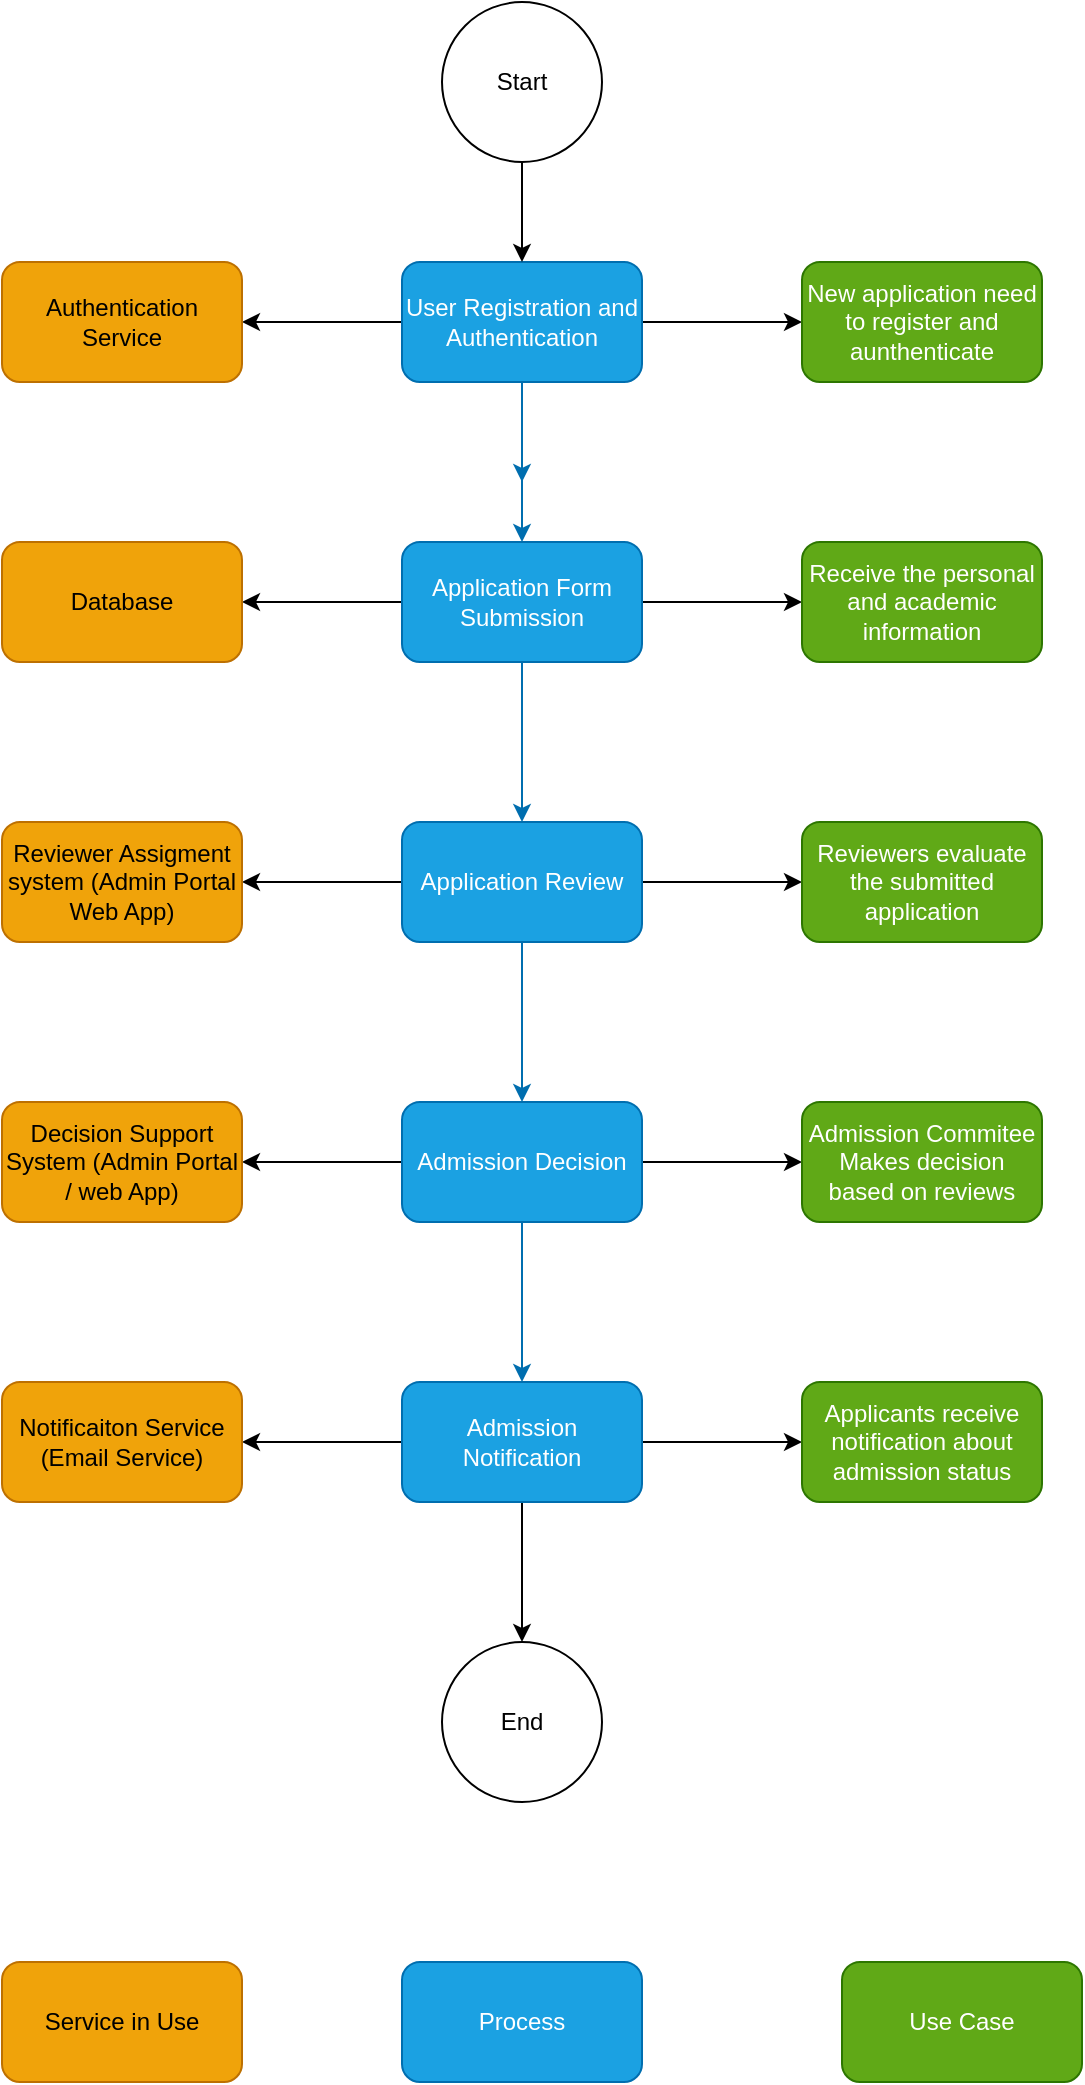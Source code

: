 <mxfile version="24.5.3" type="github" pages="12">
  <diagram id="YlOzQZMVUzbt7353DlCQ" name="BPMN">
    <mxGraphModel dx="1368" dy="838" grid="1" gridSize="10" guides="1" tooltips="1" connect="1" arrows="1" fold="1" page="1" pageScale="1" pageWidth="827" pageHeight="1169" math="0" shadow="0">
      <root>
        <mxCell id="0" />
        <mxCell id="1" parent="0" />
        <mxCell id="DMLxI7I7hUfZIIsoB76Q-7" value="" style="edgeStyle=orthogonalEdgeStyle;rounded=0;orthogonalLoop=1;jettySize=auto;html=1;fillColor=#1ba1e2;strokeColor=#006EAF;" parent="1" source="DMLxI7I7hUfZIIsoB76Q-1" edge="1">
          <mxGeometry relative="1" as="geometry">
            <mxPoint x="400" y="250" as="targetPoint" />
          </mxGeometry>
        </mxCell>
        <mxCell id="DMLxI7I7hUfZIIsoB76Q-11" value="" style="edgeStyle=orthogonalEdgeStyle;rounded=0;orthogonalLoop=1;jettySize=auto;html=1;fillColor=#1ba1e2;strokeColor=#006EAF;" parent="1" source="DMLxI7I7hUfZIIsoB76Q-1" target="DMLxI7I7hUfZIIsoB76Q-10" edge="1">
          <mxGeometry relative="1" as="geometry" />
        </mxCell>
        <mxCell id="DMLxI7I7hUfZIIsoB76Q-19" value="" style="edgeStyle=orthogonalEdgeStyle;rounded=0;orthogonalLoop=1;jettySize=auto;html=1;" parent="1" source="DMLxI7I7hUfZIIsoB76Q-1" target="DMLxI7I7hUfZIIsoB76Q-18" edge="1">
          <mxGeometry relative="1" as="geometry" />
        </mxCell>
        <mxCell id="DMLxI7I7hUfZIIsoB76Q-21" value="" style="edgeStyle=orthogonalEdgeStyle;rounded=0;orthogonalLoop=1;jettySize=auto;html=1;" parent="1" source="DMLxI7I7hUfZIIsoB76Q-1" target="DMLxI7I7hUfZIIsoB76Q-20" edge="1">
          <mxGeometry relative="1" as="geometry" />
        </mxCell>
        <mxCell id="DMLxI7I7hUfZIIsoB76Q-1" value="User Registration and Authentication" style="rounded=1;whiteSpace=wrap;html=1;fillColor=#1ba1e2;strokeColor=#006EAF;fontColor=#ffffff;" parent="1" vertex="1">
          <mxGeometry x="340" y="140" width="120" height="60" as="geometry" />
        </mxCell>
        <mxCell id="DMLxI7I7hUfZIIsoB76Q-9" value="" style="edgeStyle=orthogonalEdgeStyle;rounded=0;orthogonalLoop=1;jettySize=auto;html=1;" parent="1" source="DMLxI7I7hUfZIIsoB76Q-2" target="DMLxI7I7hUfZIIsoB76Q-1" edge="1">
          <mxGeometry relative="1" as="geometry" />
        </mxCell>
        <mxCell id="DMLxI7I7hUfZIIsoB76Q-2" value="Start" style="ellipse;whiteSpace=wrap;html=1;aspect=fixed;" parent="1" vertex="1">
          <mxGeometry x="360" y="10" width="80" height="80" as="geometry" />
        </mxCell>
        <mxCell id="DMLxI7I7hUfZIIsoB76Q-13" value="" style="edgeStyle=orthogonalEdgeStyle;rounded=0;orthogonalLoop=1;jettySize=auto;html=1;fillColor=#1ba1e2;strokeColor=#006EAF;" parent="1" source="DMLxI7I7hUfZIIsoB76Q-10" target="DMLxI7I7hUfZIIsoB76Q-12" edge="1">
          <mxGeometry relative="1" as="geometry" />
        </mxCell>
        <mxCell id="DMLxI7I7hUfZIIsoB76Q-23" value="" style="edgeStyle=orthogonalEdgeStyle;rounded=0;orthogonalLoop=1;jettySize=auto;html=1;" parent="1" source="DMLxI7I7hUfZIIsoB76Q-10" target="DMLxI7I7hUfZIIsoB76Q-22" edge="1">
          <mxGeometry relative="1" as="geometry" />
        </mxCell>
        <mxCell id="DMLxI7I7hUfZIIsoB76Q-25" value="" style="edgeStyle=orthogonalEdgeStyle;rounded=0;orthogonalLoop=1;jettySize=auto;html=1;" parent="1" source="DMLxI7I7hUfZIIsoB76Q-10" target="DMLxI7I7hUfZIIsoB76Q-24" edge="1">
          <mxGeometry relative="1" as="geometry" />
        </mxCell>
        <mxCell id="DMLxI7I7hUfZIIsoB76Q-10" value="Application Form Submission" style="whiteSpace=wrap;html=1;rounded=1;fillColor=#1ba1e2;strokeColor=#006EAF;fontColor=#ffffff;" parent="1" vertex="1">
          <mxGeometry x="340" y="280" width="120" height="60" as="geometry" />
        </mxCell>
        <mxCell id="DMLxI7I7hUfZIIsoB76Q-15" value="" style="edgeStyle=orthogonalEdgeStyle;rounded=0;orthogonalLoop=1;jettySize=auto;html=1;fillColor=#1ba1e2;strokeColor=#006EAF;" parent="1" source="DMLxI7I7hUfZIIsoB76Q-12" target="DMLxI7I7hUfZIIsoB76Q-14" edge="1">
          <mxGeometry relative="1" as="geometry" />
        </mxCell>
        <mxCell id="DMLxI7I7hUfZIIsoB76Q-27" value="" style="edgeStyle=orthogonalEdgeStyle;rounded=0;orthogonalLoop=1;jettySize=auto;html=1;" parent="1" source="DMLxI7I7hUfZIIsoB76Q-12" target="DMLxI7I7hUfZIIsoB76Q-26" edge="1">
          <mxGeometry relative="1" as="geometry" />
        </mxCell>
        <mxCell id="DMLxI7I7hUfZIIsoB76Q-29" value="" style="edgeStyle=orthogonalEdgeStyle;rounded=0;orthogonalLoop=1;jettySize=auto;html=1;" parent="1" source="DMLxI7I7hUfZIIsoB76Q-12" target="DMLxI7I7hUfZIIsoB76Q-28" edge="1">
          <mxGeometry relative="1" as="geometry" />
        </mxCell>
        <mxCell id="DMLxI7I7hUfZIIsoB76Q-12" value="Application Review" style="whiteSpace=wrap;html=1;rounded=1;fillColor=#1ba1e2;strokeColor=#006EAF;fontColor=#ffffff;" parent="1" vertex="1">
          <mxGeometry x="340" y="420" width="120" height="60" as="geometry" />
        </mxCell>
        <mxCell id="DMLxI7I7hUfZIIsoB76Q-17" value="" style="edgeStyle=orthogonalEdgeStyle;rounded=0;orthogonalLoop=1;jettySize=auto;html=1;fillColor=#1ba1e2;strokeColor=#006EAF;" parent="1" source="DMLxI7I7hUfZIIsoB76Q-14" target="DMLxI7I7hUfZIIsoB76Q-16" edge="1">
          <mxGeometry relative="1" as="geometry" />
        </mxCell>
        <mxCell id="DMLxI7I7hUfZIIsoB76Q-31" value="" style="edgeStyle=orthogonalEdgeStyle;rounded=0;orthogonalLoop=1;jettySize=auto;html=1;" parent="1" source="DMLxI7I7hUfZIIsoB76Q-14" target="DMLxI7I7hUfZIIsoB76Q-30" edge="1">
          <mxGeometry relative="1" as="geometry" />
        </mxCell>
        <mxCell id="DMLxI7I7hUfZIIsoB76Q-33" value="" style="edgeStyle=orthogonalEdgeStyle;rounded=0;orthogonalLoop=1;jettySize=auto;html=1;" parent="1" source="DMLxI7I7hUfZIIsoB76Q-14" target="DMLxI7I7hUfZIIsoB76Q-32" edge="1">
          <mxGeometry relative="1" as="geometry" />
        </mxCell>
        <mxCell id="DMLxI7I7hUfZIIsoB76Q-14" value="Admission Decision" style="whiteSpace=wrap;html=1;rounded=1;fillColor=#1ba1e2;strokeColor=#006EAF;fontColor=#ffffff;" parent="1" vertex="1">
          <mxGeometry x="340" y="560" width="120" height="60" as="geometry" />
        </mxCell>
        <mxCell id="DMLxI7I7hUfZIIsoB76Q-35" value="" style="edgeStyle=orthogonalEdgeStyle;rounded=0;orthogonalLoop=1;jettySize=auto;html=1;" parent="1" source="DMLxI7I7hUfZIIsoB76Q-16" target="DMLxI7I7hUfZIIsoB76Q-34" edge="1">
          <mxGeometry relative="1" as="geometry" />
        </mxCell>
        <mxCell id="DMLxI7I7hUfZIIsoB76Q-37" value="" style="edgeStyle=orthogonalEdgeStyle;rounded=0;orthogonalLoop=1;jettySize=auto;html=1;" parent="1" source="DMLxI7I7hUfZIIsoB76Q-16" target="DMLxI7I7hUfZIIsoB76Q-36" edge="1">
          <mxGeometry relative="1" as="geometry" />
        </mxCell>
        <mxCell id="DMLxI7I7hUfZIIsoB76Q-39" value="" style="edgeStyle=orthogonalEdgeStyle;rounded=0;orthogonalLoop=1;jettySize=auto;html=1;" parent="1" source="DMLxI7I7hUfZIIsoB76Q-16" target="DMLxI7I7hUfZIIsoB76Q-38" edge="1">
          <mxGeometry relative="1" as="geometry" />
        </mxCell>
        <mxCell id="DMLxI7I7hUfZIIsoB76Q-16" value="Admission Notification" style="whiteSpace=wrap;html=1;rounded=1;fillColor=#1ba1e2;strokeColor=#006EAF;fontColor=#ffffff;" parent="1" vertex="1">
          <mxGeometry x="340" y="700" width="120" height="60" as="geometry" />
        </mxCell>
        <mxCell id="DMLxI7I7hUfZIIsoB76Q-18" value="New application need to register and aunthenticate" style="whiteSpace=wrap;html=1;rounded=1;fillColor=#60a917;strokeColor=#2D7600;fontColor=#ffffff;" parent="1" vertex="1">
          <mxGeometry x="540" y="140" width="120" height="60" as="geometry" />
        </mxCell>
        <mxCell id="DMLxI7I7hUfZIIsoB76Q-20" value="Authentication Service" style="whiteSpace=wrap;html=1;rounded=1;fillColor=#f0a30a;strokeColor=#BD7000;fontColor=#000000;" parent="1" vertex="1">
          <mxGeometry x="140" y="140" width="120" height="60" as="geometry" />
        </mxCell>
        <mxCell id="DMLxI7I7hUfZIIsoB76Q-22" value="Receive the personal and academic information" style="whiteSpace=wrap;html=1;rounded=1;fillColor=#60a917;strokeColor=#2D7600;fontColor=#ffffff;" parent="1" vertex="1">
          <mxGeometry x="540" y="280" width="120" height="60" as="geometry" />
        </mxCell>
        <mxCell id="DMLxI7I7hUfZIIsoB76Q-24" value="Database" style="whiteSpace=wrap;html=1;rounded=1;fillColor=#f0a30a;strokeColor=#BD7000;fontColor=#000000;" parent="1" vertex="1">
          <mxGeometry x="140" y="280" width="120" height="60" as="geometry" />
        </mxCell>
        <mxCell id="DMLxI7I7hUfZIIsoB76Q-26" value="Reviewers evaluate the submitted application" style="whiteSpace=wrap;html=1;rounded=1;fillColor=#60a917;strokeColor=#2D7600;fontColor=#ffffff;" parent="1" vertex="1">
          <mxGeometry x="540" y="420" width="120" height="60" as="geometry" />
        </mxCell>
        <mxCell id="DMLxI7I7hUfZIIsoB76Q-28" value="Reviewer Assigment system (Admin Portal Web App)" style="whiteSpace=wrap;html=1;rounded=1;fillColor=#f0a30a;strokeColor=#BD7000;fontColor=#000000;" parent="1" vertex="1">
          <mxGeometry x="140" y="420" width="120" height="60" as="geometry" />
        </mxCell>
        <mxCell id="DMLxI7I7hUfZIIsoB76Q-30" value="Admission Commitee Makes decision based on reviews" style="whiteSpace=wrap;html=1;rounded=1;fillColor=#60a917;strokeColor=#2D7600;fontColor=#ffffff;" parent="1" vertex="1">
          <mxGeometry x="540" y="560" width="120" height="60" as="geometry" />
        </mxCell>
        <mxCell id="DMLxI7I7hUfZIIsoB76Q-32" value="Decision Support System (Admin Portal / web App)" style="whiteSpace=wrap;html=1;rounded=1;fillColor=#f0a30a;strokeColor=#BD7000;fontColor=#000000;" parent="1" vertex="1">
          <mxGeometry x="140" y="560" width="120" height="60" as="geometry" />
        </mxCell>
        <mxCell id="DMLxI7I7hUfZIIsoB76Q-34" value="Applicants receive notification about admission status" style="whiteSpace=wrap;html=1;rounded=1;fillColor=#60a917;strokeColor=#2D7600;fontColor=#ffffff;" parent="1" vertex="1">
          <mxGeometry x="540" y="700" width="120" height="60" as="geometry" />
        </mxCell>
        <mxCell id="DMLxI7I7hUfZIIsoB76Q-36" value="Notificaiton Service (Email Service)" style="whiteSpace=wrap;html=1;rounded=1;fillColor=#f0a30a;strokeColor=#BD7000;fontColor=#000000;" parent="1" vertex="1">
          <mxGeometry x="140" y="700" width="120" height="60" as="geometry" />
        </mxCell>
        <mxCell id="DMLxI7I7hUfZIIsoB76Q-38" value="End" style="ellipse;whiteSpace=wrap;html=1;rounded=1;" parent="1" vertex="1">
          <mxGeometry x="360" y="830" width="80" height="80" as="geometry" />
        </mxCell>
        <mxCell id="DMLxI7I7hUfZIIsoB76Q-40" value="Use Case" style="whiteSpace=wrap;html=1;rounded=1;fillColor=#60a917;strokeColor=#2D7600;fontColor=#ffffff;" parent="1" vertex="1">
          <mxGeometry x="560" y="990" width="120" height="60" as="geometry" />
        </mxCell>
        <mxCell id="DMLxI7I7hUfZIIsoB76Q-41" value="Process" style="whiteSpace=wrap;html=1;rounded=1;fillColor=#1ba1e2;strokeColor=#006EAF;fontColor=#ffffff;" parent="1" vertex="1">
          <mxGeometry x="340" y="990" width="120" height="60" as="geometry" />
        </mxCell>
        <mxCell id="DMLxI7I7hUfZIIsoB76Q-42" value="Service in Use" style="whiteSpace=wrap;html=1;rounded=1;fillColor=#f0a30a;strokeColor=#BD7000;fontColor=#000000;" parent="1" vertex="1">
          <mxGeometry x="140" y="990" width="120" height="60" as="geometry" />
        </mxCell>
      </root>
    </mxGraphModel>
  </diagram>
  <diagram id="M8fQZ1Fo5XgVi32tmQeU" name="DFD">
    <mxGraphModel dx="1368" dy="838" grid="1" gridSize="10" guides="1" tooltips="1" connect="1" arrows="1" fold="1" page="1" pageScale="1" pageWidth="827" pageHeight="1169" math="0" shadow="0">
      <root>
        <mxCell id="bVHdNsz0KWSQvc3xRIcT-0" />
        <mxCell id="bVHdNsz0KWSQvc3xRIcT-1" parent="bVHdNsz0KWSQvc3xRIcT-0" />
        <mxCell id="P-u2qsZgEJolO6gB0ZuT-9" value="Admission Portal Database" style="html=1;fontColor=#FF3333;fontStyle=1;align=left;verticalAlign=top;spacing=0;labelBorderColor=none;fillColor=none;dashed=1;strokeWidth=2;strokeColor=#FF3333;spacingLeft=4;spacingTop=-3;" parent="bVHdNsz0KWSQvc3xRIcT-1" vertex="1">
          <mxGeometry x="1115.5" y="147.5" width="270" height="360" as="geometry" />
        </mxCell>
        <mxCell id="P-u2qsZgEJolO6gB0ZuT-28" value="Data Center (Protected)" style="html=1;fontColor=#FF3333;fontStyle=1;align=left;verticalAlign=top;spacing=0;labelBorderColor=none;fillColor=none;dashed=1;strokeWidth=2;strokeColor=#FF3333;spacingLeft=4;spacingTop=-3;" parent="bVHdNsz0KWSQvc3xRIcT-1" vertex="1">
          <mxGeometry x="711" y="100" width="756" height="820" as="geometry" />
        </mxCell>
        <mxCell id="bVHdNsz0KWSQvc3xRIcT-3" value="User&#39;s Machine" style="html=1;fontColor=#FF3333;fontStyle=1;align=left;verticalAlign=top;spacing=0;labelBorderColor=none;fillColor=none;dashed=1;strokeWidth=2;strokeColor=#FF3333;spacingLeft=4;spacingTop=-3;" parent="bVHdNsz0KWSQvc3xRIcT-1" vertex="1">
          <mxGeometry x="254.5" y="456.5" width="175" height="140" as="geometry" />
        </mxCell>
        <mxCell id="bVHdNsz0KWSQvc3xRIcT-4" value="User&#39;s Network" style="html=1;fontColor=#FF3333;fontStyle=1;align=left;verticalAlign=top;spacing=0;labelBorderColor=none;fillColor=none;dashed=1;strokeWidth=2;strokeColor=#FF3333;spacingLeft=4;spacingTop=-3;" parent="bVHdNsz0KWSQvc3xRIcT-1" vertex="1">
          <mxGeometry x="209.5" y="421.5" width="270" height="215" as="geometry" />
        </mxCell>
        <mxCell id="bVHdNsz0KWSQvc3xRIcT-5" value="Internet" style="html=1;fontColor=#FF3333;fontStyle=1;align=left;verticalAlign=top;spacing=0;labelBorderColor=none;fillColor=none;dashed=1;strokeWidth=2;strokeColor=#FF3333;spacingLeft=4;spacingTop=-3;" parent="bVHdNsz0KWSQvc3xRIcT-1" vertex="1">
          <mxGeometry x="165" y="276.5" width="360" height="480" as="geometry" />
        </mxCell>
        <mxCell id="bVHdNsz0KWSQvc3xRIcT-2" value="User" style="rounded=0;whiteSpace=wrap;html=1;" parent="bVHdNsz0KWSQvc3xRIcT-1" vertex="1">
          <mxGeometry x="279.5" y="516.5" width="120" height="60" as="geometry" />
        </mxCell>
        <mxCell id="bVHdNsz0KWSQvc3xRIcT-7" value="Admission Portal" style="ellipse;whiteSpace=wrap;html=1;aspect=fixed;" parent="bVHdNsz0KWSQvc3xRIcT-1" vertex="1">
          <mxGeometry x="737" y="432.5" width="80" height="80" as="geometry" />
        </mxCell>
        <mxCell id="bVHdNsz0KWSQvc3xRIcT-8" value="Application&lt;br&gt;Processor" style="ellipse;whiteSpace=wrap;html=1;aspect=fixed;" parent="bVHdNsz0KWSQvc3xRIcT-1" vertex="1">
          <mxGeometry x="857" y="432.5" width="80" height="80" as="geometry" />
        </mxCell>
        <mxCell id="bVHdNsz0KWSQvc3xRIcT-10" value="Data Access" style="ellipse;whiteSpace=wrap;html=1;aspect=fixed;" parent="bVHdNsz0KWSQvc3xRIcT-1" vertex="1">
          <mxGeometry x="977" y="432.5" width="80" height="80" as="geometry" />
        </mxCell>
        <mxCell id="bVHdNsz0KWSQvc3xRIcT-11" value="Data Logger" style="ellipse;whiteSpace=wrap;html=1;aspect=fixed;" parent="bVHdNsz0KWSQvc3xRIcT-1" vertex="1">
          <mxGeometry x="977" y="325" width="80" height="80" as="geometry" />
        </mxCell>
        <mxCell id="bVHdNsz0KWSQvc3xRIcT-12" value="Data Center (Restricted)" style="html=1;fontColor=#FF3333;fontStyle=1;align=left;verticalAlign=top;spacing=0;labelBorderColor=none;fillColor=none;dashed=1;strokeWidth=2;strokeColor=#FF3333;spacingLeft=4;spacingTop=-3;" parent="bVHdNsz0KWSQvc3xRIcT-1" vertex="1">
          <mxGeometry x="1084" y="117.5" width="333" height="785" as="geometry" />
        </mxCell>
        <mxCell id="bVHdNsz0KWSQvc3xRIcT-13" value="Admission" style="shape=partialRectangle;whiteSpace=wrap;html=1;left=0;right=0;fillColor=none;" parent="bVHdNsz0KWSQvc3xRIcT-1" vertex="1">
          <mxGeometry x="1177" y="457.5" width="120" height="30" as="geometry" />
        </mxCell>
        <mxCell id="bVHdNsz0KWSQvc3xRIcT-14" value="Inventory" style="shape=partialRectangle;whiteSpace=wrap;html=1;left=0;right=0;fillColor=none;" parent="bVHdNsz0KWSQvc3xRIcT-1" vertex="1">
          <mxGeometry x="1177" y="392.5" width="120" height="30" as="geometry" />
        </mxCell>
        <mxCell id="bVHdNsz0KWSQvc3xRIcT-15" value="Audit Log" style="shape=partialRectangle;whiteSpace=wrap;html=1;left=0;right=0;fillColor=none;" parent="bVHdNsz0KWSQvc3xRIcT-1" vertex="1">
          <mxGeometry x="1177" y="327.5" width="120" height="30" as="geometry" />
        </mxCell>
        <mxCell id="bVHdNsz0KWSQvc3xRIcT-16" value="Payments API" style="ellipse;whiteSpace=wrap;html=1;aspect=fixed;" parent="bVHdNsz0KWSQvc3xRIcT-1" vertex="1">
          <mxGeometry x="737" y="152.5" width="80" height="80" as="geometry" />
        </mxCell>
        <mxCell id="bVHdNsz0KWSQvc3xRIcT-17" value="Payment Partner" style="rounded=0;whiteSpace=wrap;html=1;" parent="bVHdNsz0KWSQvc3xRIcT-1" vertex="1">
          <mxGeometry x="369.5" y="326.5" width="120" height="60" as="geometry" />
        </mxCell>
        <mxCell id="bVHdNsz0KWSQvc3xRIcT-18" value="&lt;font color=&quot;#ffffff&quot;&gt;HTTPS&lt;/font&gt;" style="endArrow=classic;startArrow=classic;html=1;fontColor=#FF3333;edgeStyle=orthogonalEdgeStyle;elbow=vertical;curved=1;" parent="bVHdNsz0KWSQvc3xRIcT-1" source="bVHdNsz0KWSQvc3xRIcT-16" target="bVHdNsz0KWSQvc3xRIcT-17" edge="1">
          <mxGeometry width="50" height="50" relative="1" as="geometry">
            <mxPoint x="377" y="642.5" as="sourcePoint" />
            <mxPoint x="427" y="592.5" as="targetPoint" />
          </mxGeometry>
        </mxCell>
        <mxCell id="bVHdNsz0KWSQvc3xRIcT-19" value="" style="endArrow=classic;startArrow=classic;html=1;fontColor=#FF3333;edgeStyle=orthogonalEdgeStyle;elbow=vertical;curved=1;entryX=0;entryY=0.5;entryDx=0;entryDy=0;" parent="bVHdNsz0KWSQvc3xRIcT-1" source="bVHdNsz0KWSQvc3xRIcT-2" target="P-u2qsZgEJolO6gB0ZuT-0" edge="1">
          <mxGeometry width="50" height="50" relative="1" as="geometry">
            <mxPoint x="627" y="592.5" as="sourcePoint" />
            <mxPoint x="377" y="522.5" as="targetPoint" />
          </mxGeometry>
        </mxCell>
        <mxCell id="bVHdNsz0KWSQvc3xRIcT-37" value="HTTPS" style="text;html=1;resizable=0;points=[];align=center;verticalAlign=middle;labelBackgroundColor=none;" parent="bVHdNsz0KWSQvc3xRIcT-19" vertex="1" connectable="0">
          <mxGeometry x="-0.189" y="-2" relative="1" as="geometry">
            <mxPoint x="1" as="offset" />
          </mxGeometry>
        </mxCell>
        <mxCell id="bVHdNsz0KWSQvc3xRIcT-20" value="" style="endArrow=classic;startArrow=classic;html=1;edgeStyle=orthogonalEdgeStyle;elbow=vertical;curved=1;" parent="bVHdNsz0KWSQvc3xRIcT-1" source="bVHdNsz0KWSQvc3xRIcT-7" target="bVHdNsz0KWSQvc3xRIcT-8" edge="1">
          <mxGeometry width="50" height="50" relative="1" as="geometry">
            <mxPoint x="327" y="572.5" as="sourcePoint" />
            <mxPoint x="377" y="522.5" as="targetPoint" />
          </mxGeometry>
        </mxCell>
        <mxCell id="bVHdNsz0KWSQvc3xRIcT-21" value="" style="endArrow=classic;startArrow=classic;html=1;edgeStyle=orthogonalEdgeStyle;elbow=vertical;curved=1;" parent="bVHdNsz0KWSQvc3xRIcT-1" source="bVHdNsz0KWSQvc3xRIcT-8" target="bVHdNsz0KWSQvc3xRIcT-10" edge="1">
          <mxGeometry width="50" height="50" relative="1" as="geometry">
            <mxPoint x="327" y="572.5" as="sourcePoint" />
            <mxPoint x="377" y="522.5" as="targetPoint" />
          </mxGeometry>
        </mxCell>
        <mxCell id="bVHdNsz0KWSQvc3xRIcT-22" value="" style="endArrow=classic;startArrow=classic;html=1;fontColor=#FF3333;edgeStyle=orthogonalEdgeStyle;elbow=vertical;curved=1;exitX=0;exitY=0;exitDx=0;exitDy=0;" parent="bVHdNsz0KWSQvc3xRIcT-1" source="bVHdNsz0KWSQvc3xRIcT-8" target="bVHdNsz0KWSQvc3xRIcT-16" edge="1">
          <mxGeometry width="50" height="50" relative="1" as="geometry">
            <mxPoint x="327" y="572.5" as="sourcePoint" />
            <mxPoint x="377" y="522.5" as="targetPoint" />
            <Array as="points">
              <mxPoint x="869" y="392.5" />
              <mxPoint x="777" y="392.5" />
            </Array>
          </mxGeometry>
        </mxCell>
        <mxCell id="bVHdNsz0KWSQvc3xRIcT-23" value="" style="endArrow=classic;startArrow=classic;html=1;fontColor=#FF3333;edgeStyle=orthogonalEdgeStyle;elbow=vertical;curved=1;exitX=1;exitY=0;exitDx=0;exitDy=0;" parent="bVHdNsz0KWSQvc3xRIcT-1" source="bVHdNsz0KWSQvc3xRIcT-8" target="bVHdNsz0KWSQvc3xRIcT-11" edge="1">
          <mxGeometry width="50" height="50" relative="1" as="geometry">
            <mxPoint x="327" y="572.5" as="sourcePoint" />
            <mxPoint x="377" y="522.5" as="targetPoint" />
            <Array as="points">
              <mxPoint x="947" y="444.5" />
              <mxPoint x="947" y="365.5" />
            </Array>
          </mxGeometry>
        </mxCell>
        <mxCell id="bVHdNsz0KWSQvc3xRIcT-24" value="" style="endArrow=classic;html=1;fontColor=#FF3333;edgeStyle=orthogonalEdgeStyle;elbow=vertical;curved=1;" parent="bVHdNsz0KWSQvc3xRIcT-1" source="bVHdNsz0KWSQvc3xRIcT-11" target="bVHdNsz0KWSQvc3xRIcT-15" edge="1">
          <mxGeometry width="50" height="50" relative="1" as="geometry">
            <mxPoint x="327" y="572.5" as="sourcePoint" />
            <mxPoint x="377" y="522.5" as="targetPoint" />
          </mxGeometry>
        </mxCell>
        <mxCell id="bVHdNsz0KWSQvc3xRIcT-25" value="" style="endArrow=classic;startArrow=classic;html=1;fontColor=#FF3333;edgeStyle=orthogonalEdgeStyle;elbow=vertical;curved=1;entryX=0;entryY=0.5;entryDx=0;entryDy=0;" parent="bVHdNsz0KWSQvc3xRIcT-1" source="bVHdNsz0KWSQvc3xRIcT-10" target="bVHdNsz0KWSQvc3xRIcT-14" edge="1">
          <mxGeometry width="50" height="50" relative="1" as="geometry">
            <mxPoint x="327" y="572.5" as="sourcePoint" />
            <mxPoint x="377" y="522.5" as="targetPoint" />
          </mxGeometry>
        </mxCell>
        <mxCell id="bVHdNsz0KWSQvc3xRIcT-27" value="Users API" style="ellipse;whiteSpace=wrap;html=1;aspect=fixed;" parent="bVHdNsz0KWSQvc3xRIcT-1" vertex="1">
          <mxGeometry x="857" y="247.5" width="80" height="80" as="geometry" />
        </mxCell>
        <mxCell id="bVHdNsz0KWSQvc3xRIcT-28" value="" style="endArrow=classic;startArrow=classic;html=1;fontColor=#FF3333;edgeStyle=orthogonalEdgeStyle;elbow=vertical;curved=1;exitX=0.5;exitY=1;exitDx=0;exitDy=0;entryX=0.5;entryY=0;entryDx=0;entryDy=0;" parent="bVHdNsz0KWSQvc3xRIcT-1" source="bVHdNsz0KWSQvc3xRIcT-27" target="bVHdNsz0KWSQvc3xRIcT-8" edge="1">
          <mxGeometry width="50" height="50" relative="1" as="geometry">
            <mxPoint x="327" y="602.5" as="sourcePoint" />
            <mxPoint x="377" y="552.5" as="targetPoint" />
            <Array as="points" />
          </mxGeometry>
        </mxCell>
        <mxCell id="bVHdNsz0KWSQvc3xRIcT-29" value="Users" style="shape=partialRectangle;whiteSpace=wrap;html=1;left=0;right=0;fillColor=none;" parent="bVHdNsz0KWSQvc3xRIcT-1" vertex="1">
          <mxGeometry x="1177" y="262.5" width="120" height="30" as="geometry" />
        </mxCell>
        <mxCell id="bVHdNsz0KWSQvc3xRIcT-30" value="" style="endArrow=classic;startArrow=classic;html=1;fontColor=#FF3333;edgeStyle=orthogonalEdgeStyle;elbow=vertical;curved=1;exitX=1;exitY=0;exitDx=0;exitDy=0;" parent="bVHdNsz0KWSQvc3xRIcT-1" source="bVHdNsz0KWSQvc3xRIcT-27" target="bVHdNsz0KWSQvc3xRIcT-29" edge="1">
          <mxGeometry width="50" height="50" relative="1" as="geometry">
            <mxPoint x="327" y="602.5" as="sourcePoint" />
            <mxPoint x="377" y="552.5" as="targetPoint" />
            <Array as="points" />
          </mxGeometry>
        </mxCell>
        <mxCell id="bVHdNsz0KWSQvc3xRIcT-31" value="" style="endArrow=classic;startArrow=classic;html=1;fontColor=#FF3333;edgeStyle=orthogonalEdgeStyle;elbow=vertical;curved=1;" parent="bVHdNsz0KWSQvc3xRIcT-1" source="bVHdNsz0KWSQvc3xRIcT-10" target="bVHdNsz0KWSQvc3xRIcT-13" edge="1">
          <mxGeometry width="50" height="50" relative="1" as="geometry">
            <mxPoint x="327" y="602.5" as="sourcePoint" />
            <mxPoint x="377" y="552.5" as="targetPoint" />
          </mxGeometry>
        </mxCell>
        <mxCell id="bVHdNsz0KWSQvc3xRIcT-32" value="Payments" style="shape=partialRectangle;whiteSpace=wrap;html=1;left=0;right=0;fillColor=none;" parent="bVHdNsz0KWSQvc3xRIcT-1" vertex="1">
          <mxGeometry x="1177" y="177.5" width="120" height="30" as="geometry" />
        </mxCell>
        <mxCell id="bVHdNsz0KWSQvc3xRIcT-33" value="" style="endArrow=classic;startArrow=classic;html=1;fontColor=#FF3333;edgeStyle=orthogonalEdgeStyle;elbow=vertical;curved=1;" parent="bVHdNsz0KWSQvc3xRIcT-1" source="bVHdNsz0KWSQvc3xRIcT-16" target="bVHdNsz0KWSQvc3xRIcT-32" edge="1">
          <mxGeometry width="50" height="50" relative="1" as="geometry">
            <mxPoint x="327" y="602.5" as="sourcePoint" />
            <mxPoint x="377" y="552.5" as="targetPoint" />
          </mxGeometry>
        </mxCell>
        <mxCell id="bVHdNsz0KWSQvc3xRIcT-34" value="" style="endArrow=classic;html=1;fontColor=#FF3333;edgeStyle=orthogonalEdgeStyle;elbow=vertical;curved=1;exitX=1;exitY=0.5;exitDx=0;exitDy=0;entryX=0;entryY=0.5;entryDx=0;entryDy=0;" parent="bVHdNsz0KWSQvc3xRIcT-1" source="bVHdNsz0KWSQvc3xRIcT-27" target="bVHdNsz0KWSQvc3xRIcT-15" edge="1">
          <mxGeometry width="50" height="50" relative="1" as="geometry">
            <mxPoint x="327" y="602.5" as="sourcePoint" />
            <mxPoint x="1167" y="342.5" as="targetPoint" />
            <Array as="points">
              <mxPoint x="937" y="292.5" />
              <mxPoint x="1047" y="292.5" />
              <mxPoint x="1047" y="342.5" />
            </Array>
          </mxGeometry>
        </mxCell>
        <mxCell id="bVHdNsz0KWSQvc3xRIcT-35" value="" style="endArrow=classic;html=1;fontColor=#FF3333;edgeStyle=orthogonalEdgeStyle;elbow=vertical;curved=1;exitX=0.938;exitY=0.75;exitDx=0;exitDy=0;entryX=0;entryY=0.5;entryDx=0;entryDy=0;exitPerimeter=0;" parent="bVHdNsz0KWSQvc3xRIcT-1" source="bVHdNsz0KWSQvc3xRIcT-16" target="bVHdNsz0KWSQvc3xRIcT-15" edge="1">
          <mxGeometry width="50" height="50" relative="1" as="geometry">
            <mxPoint x="327" y="602.5" as="sourcePoint" />
            <mxPoint x="377" y="552.5" as="targetPoint" />
            <Array as="points">
              <mxPoint x="1077" y="212.5" />
              <mxPoint x="1077" y="342.5" />
            </Array>
          </mxGeometry>
        </mxCell>
        <mxCell id="bVHdNsz0KWSQvc3xRIcT-42" value="Assets" style="swimlane;fontStyle=0;childLayout=stackLayout;horizontal=1;startSize=26;horizontalStack=0;resizeParent=1;resizeParentMax=0;resizeLast=0;collapsible=1;marginBottom=0;swimlaneFillColor=#ffffff;align=center;fontSize=14;shadow=1;fillColor=#f0a30a;strokeColor=#BD7000;fontColor=#000000;" parent="bVHdNsz0KWSQvc3xRIcT-1" vertex="1">
          <mxGeometry x="349.5" y="1002.5" width="310" height="118" as="geometry" />
        </mxCell>
        <mxCell id="bVHdNsz0KWSQvc3xRIcT-43" value="Description" style="shape=partialRectangle;top=0;left=0;right=0;bottom=1;align=left;verticalAlign=middle;fillColor=#f0a30a;spacingLeft=34;spacingRight=4;overflow=hidden;rotatable=0;points=[[0,0.5],[1,0.5]];portConstraint=eastwest;dropTarget=0;fontStyle=1;fontSize=12;strokeColor=#BD7000;fontColor=#000000;" parent="bVHdNsz0KWSQvc3xRIcT-42" vertex="1">
          <mxGeometry y="26" width="310" height="30" as="geometry" />
        </mxCell>
        <mxCell id="bVHdNsz0KWSQvc3xRIcT-44" value="ID" style="shape=partialRectangle;top=0;left=0;bottom=0;fillColor=none;align=left;verticalAlign=middle;spacingLeft=4;spacingRight=4;overflow=hidden;rotatable=0;points=[];portConstraint=eastwest;part=1;fontSize=12;fontStyle=1" parent="bVHdNsz0KWSQvc3xRIcT-43" vertex="1" connectable="0">
          <mxGeometry width="30" height="30" as="geometry" />
        </mxCell>
        <mxCell id="bVHdNsz0KWSQvc3xRIcT-45" value="User Credentials" style="shape=partialRectangle;top=0;left=0;right=0;bottom=0;align=left;verticalAlign=top;spacingLeft=34;spacingRight=4;overflow=hidden;rotatable=0;points=[[0,0.5],[1,0.5]];portConstraint=eastwest;dropTarget=0;fontSize=12;" parent="bVHdNsz0KWSQvc3xRIcT-42" vertex="1">
          <mxGeometry y="56" width="310" height="26" as="geometry" />
        </mxCell>
        <mxCell id="bVHdNsz0KWSQvc3xRIcT-46" value="A01" style="shape=partialRectangle;top=0;left=0;bottom=0;fillColor=none;align=left;verticalAlign=top;spacingLeft=4;spacingRight=4;overflow=hidden;rotatable=0;points=[];portConstraint=eastwest;part=1;fontSize=10;" parent="bVHdNsz0KWSQvc3xRIcT-45" vertex="1" connectable="0">
          <mxGeometry width="30" height="26" as="geometry" />
        </mxCell>
        <mxCell id="bVHdNsz0KWSQvc3xRIcT-47" value="Card Details" style="shape=partialRectangle;top=0;left=0;right=0;bottom=0;align=left;verticalAlign=top;spacingLeft=34;spacingRight=4;overflow=hidden;rotatable=0;points=[[0,0.5],[1,0.5]];portConstraint=eastwest;dropTarget=0;fontSize=12;" parent="bVHdNsz0KWSQvc3xRIcT-42" vertex="1">
          <mxGeometry y="82" width="310" height="26" as="geometry" />
        </mxCell>
        <mxCell id="bVHdNsz0KWSQvc3xRIcT-48" value="A02" style="shape=partialRectangle;top=0;left=0;bottom=0;fillColor=none;align=left;verticalAlign=top;spacingLeft=4;spacingRight=4;overflow=hidden;rotatable=0;points=[];portConstraint=eastwest;part=1;fontSize=10;" parent="bVHdNsz0KWSQvc3xRIcT-47" vertex="1" connectable="0">
          <mxGeometry width="30" height="26" as="geometry" />
        </mxCell>
        <mxCell id="bVHdNsz0KWSQvc3xRIcT-51" value="" style="shape=partialRectangle;top=0;left=0;right=0;bottom=0;align=left;verticalAlign=top;spacingLeft=34;spacingRight=4;overflow=hidden;rotatable=0;points=[[0,0.5],[1,0.5]];portConstraint=eastwest;dropTarget=0;fontSize=12;" parent="bVHdNsz0KWSQvc3xRIcT-42" vertex="1">
          <mxGeometry y="108" width="310" height="10" as="geometry" />
        </mxCell>
        <mxCell id="bVHdNsz0KWSQvc3xRIcT-52" value="" style="shape=partialRectangle;top=0;left=0;bottom=0;fillColor=none;align=left;verticalAlign=top;spacingLeft=4;spacingRight=4;overflow=hidden;rotatable=0;points=[];portConstraint=eastwest;part=1;fontSize=12;" parent="bVHdNsz0KWSQvc3xRIcT-51" vertex="1" connectable="0">
          <mxGeometry width="30" height="10" as="geometry" />
        </mxCell>
        <mxCell id="bVHdNsz0KWSQvc3xRIcT-53" value="Security Controls" style="swimlane;fontStyle=1;childLayout=stackLayout;horizontal=1;startSize=26;fillColor=#008a00;horizontalStack=0;resizeParent=1;resizeParentMax=0;resizeLast=0;collapsible=1;marginBottom=0;swimlaneFillColor=#ffffff;align=center;fontSize=14;shadow=1;strokeColor=#005700;fontColor=#ffffff;" parent="bVHdNsz0KWSQvc3xRIcT-1" vertex="1">
          <mxGeometry x="921" y="992.5" width="312" height="160" as="geometry" />
        </mxCell>
        <mxCell id="bVHdNsz0KWSQvc3xRIcT-54" value="Description" style="shape=partialRectangle;top=0;left=0;right=0;bottom=1;align=left;verticalAlign=middle;fillColor=#008a00;spacingLeft=34;spacingRight=4;overflow=hidden;rotatable=0;points=[[0,0.5],[1,0.5]];portConstraint=eastwest;dropTarget=0;fontStyle=1;fontSize=12;strokeColor=#005700;fontColor=#ffffff;" parent="bVHdNsz0KWSQvc3xRIcT-53" vertex="1">
          <mxGeometry y="26" width="312" height="30" as="geometry" />
        </mxCell>
        <mxCell id="bVHdNsz0KWSQvc3xRIcT-55" value="ID" style="shape=partialRectangle;top=0;left=0;bottom=0;fillColor=none;align=left;verticalAlign=middle;spacingLeft=4;spacingRight=4;overflow=hidden;rotatable=0;points=[];portConstraint=eastwest;part=1;fontSize=12;fontStyle=1" parent="bVHdNsz0KWSQvc3xRIcT-54" vertex="1" connectable="0">
          <mxGeometry width="30" height="30" as="geometry" />
        </mxCell>
        <mxCell id="bVHdNsz0KWSQvc3xRIcT-56" value="Authentication" style="shape=partialRectangle;top=0;left=0;right=0;bottom=0;align=left;verticalAlign=top;spacingLeft=34;spacingRight=4;overflow=hidden;rotatable=0;points=[[0,0.5],[1,0.5]];portConstraint=eastwest;dropTarget=0;fontSize=12;" parent="bVHdNsz0KWSQvc3xRIcT-53" vertex="1">
          <mxGeometry y="56" width="312" height="26" as="geometry" />
        </mxCell>
        <mxCell id="bVHdNsz0KWSQvc3xRIcT-57" value="C01" style="shape=partialRectangle;top=0;left=0;bottom=0;fillColor=none;align=left;verticalAlign=top;spacingLeft=4;spacingRight=4;overflow=hidden;rotatable=0;points=[];portConstraint=eastwest;part=1;fontSize=10;" parent="bVHdNsz0KWSQvc3xRIcT-56" vertex="1" connectable="0">
          <mxGeometry width="30" height="26" as="geometry" />
        </mxCell>
        <mxCell id="bVHdNsz0KWSQvc3xRIcT-58" value="Password hashing" style="shape=partialRectangle;top=0;left=0;right=0;bottom=0;align=left;verticalAlign=top;spacingLeft=34;spacingRight=4;overflow=hidden;rotatable=0;points=[[0,0.5],[1,0.5]];portConstraint=eastwest;dropTarget=0;fontSize=12;" parent="bVHdNsz0KWSQvc3xRIcT-53" vertex="1">
          <mxGeometry y="82" width="312" height="26" as="geometry" />
        </mxCell>
        <mxCell id="bVHdNsz0KWSQvc3xRIcT-59" value="C02" style="shape=partialRectangle;top=0;left=0;bottom=0;fillColor=none;align=left;verticalAlign=top;spacingLeft=4;spacingRight=4;overflow=hidden;rotatable=0;points=[];portConstraint=eastwest;part=1;fontSize=10;" parent="bVHdNsz0KWSQvc3xRIcT-58" vertex="1" connectable="0">
          <mxGeometry width="30" height="26" as="geometry" />
        </mxCell>
        <mxCell id="bVHdNsz0KWSQvc3xRIcT-60" value="TLS" style="shape=partialRectangle;top=0;left=0;right=0;bottom=0;align=left;verticalAlign=top;spacingLeft=34;spacingRight=4;overflow=hidden;rotatable=0;points=[[0,0.5],[1,0.5]];portConstraint=eastwest;dropTarget=0;fontSize=12;" parent="bVHdNsz0KWSQvc3xRIcT-53" vertex="1">
          <mxGeometry y="108" width="312" height="26" as="geometry" />
        </mxCell>
        <mxCell id="bVHdNsz0KWSQvc3xRIcT-61" value="C03" style="shape=partialRectangle;top=0;left=0;bottom=0;fillColor=none;align=left;verticalAlign=top;spacingLeft=4;spacingRight=4;overflow=hidden;rotatable=0;points=[];portConstraint=eastwest;part=1;fontSize=10;" parent="bVHdNsz0KWSQvc3xRIcT-60" vertex="1" connectable="0">
          <mxGeometry width="30" height="26" as="geometry" />
        </mxCell>
        <mxCell id="bVHdNsz0KWSQvc3xRIcT-62" value="" style="shape=partialRectangle;top=0;left=0;right=0;bottom=0;align=left;verticalAlign=top;spacingLeft=34;spacingRight=4;overflow=hidden;rotatable=0;points=[[0,0.5],[1,0.5]];portConstraint=eastwest;dropTarget=0;fontSize=12;" parent="bVHdNsz0KWSQvc3xRIcT-53" vertex="1">
          <mxGeometry y="134" width="312" height="26" as="geometry" />
        </mxCell>
        <mxCell id="bVHdNsz0KWSQvc3xRIcT-63" value="" style="shape=partialRectangle;top=0;left=0;bottom=0;fillColor=none;align=left;verticalAlign=top;spacingLeft=4;spacingRight=4;overflow=hidden;rotatable=0;points=[];portConstraint=eastwest;part=1;fontSize=12;" parent="bVHdNsz0KWSQvc3xRIcT-62" vertex="1" connectable="0">
          <mxGeometry width="30" height="26" as="geometry" />
        </mxCell>
        <UserObject label="&lt;b&gt;C03&lt;/b&gt;" placeholders="1" name="Variable" id="bVHdNsz0KWSQvc3xRIcT-80">
          <mxCell style="text;html=1;strokeColor=#005700;fillColor=#008a00;align=center;verticalAlign=middle;whiteSpace=wrap;overflow=hidden;shadow=1;fontSize=10;fontColor=#ffffff;" parent="bVHdNsz0KWSQvc3xRIcT-1" vertex="1">
            <mxGeometry x="702" y="382.5" width="30" height="20" as="geometry" />
          </mxCell>
        </UserObject>
        <UserObject label="&lt;b&gt;C01&lt;/b&gt;" placeholders="1" name="Variable" id="bVHdNsz0KWSQvc3xRIcT-81">
          <mxCell style="text;html=1;strokeColor=#005700;fillColor=#008a00;align=center;verticalAlign=middle;whiteSpace=wrap;overflow=hidden;shadow=1;fontSize=10;fontColor=#ffffff;" parent="bVHdNsz0KWSQvc3xRIcT-1" vertex="1">
            <mxGeometry x="736" y="432.5" width="30" height="20" as="geometry" />
          </mxCell>
        </UserObject>
        <UserObject label="&lt;b&gt;A01&lt;/b&gt;" placeholders="1" name="Variable" id="bVHdNsz0KWSQvc3xRIcT-82">
          <mxCell style="text;html=1;strokeColor=#BD7000;fillColor=#f0a30a;align=center;verticalAlign=middle;whiteSpace=wrap;overflow=hidden;shadow=1;fontSize=10;fontColor=#000000;" parent="bVHdNsz0KWSQvc3xRIcT-1" vertex="1">
            <mxGeometry x="711" y="462.5" width="40" height="20" as="geometry" />
          </mxCell>
        </UserObject>
        <UserObject label="&lt;b&gt;A02&lt;/b&gt;" placeholders="1" name="Variable" id="bVHdNsz0KWSQvc3xRIcT-83">
          <mxCell style="text;html=1;strokeColor=#BD7000;fillColor=#f0a30a;align=center;verticalAlign=middle;whiteSpace=wrap;overflow=hidden;shadow=1;fontSize=10;fontColor=#000000;" parent="bVHdNsz0KWSQvc3xRIcT-1" vertex="1">
            <mxGeometry x="726" y="492.5" width="40" height="20" as="geometry" />
          </mxCell>
        </UserObject>
        <UserObject label="&lt;b&gt;A01&lt;/b&gt;" placeholders="1" name="Variable" id="bVHdNsz0KWSQvc3xRIcT-84">
          <mxCell style="text;html=1;strokeColor=#BD7000;fillColor=#f0a30a;align=center;verticalAlign=middle;whiteSpace=wrap;overflow=hidden;shadow=1;fontSize=10;fontColor=#000000;" parent="bVHdNsz0KWSQvc3xRIcT-1" vertex="1">
            <mxGeometry x="844.5" y="257.5" width="40" height="20" as="geometry" />
          </mxCell>
        </UserObject>
        <UserObject label="&lt;b&gt;A01&lt;/b&gt;" placeholders="1" name="Variable" id="bVHdNsz0KWSQvc3xRIcT-85">
          <mxCell style="text;html=1;strokeColor=#BD7000;fillColor=#f0a30a;align=center;verticalAlign=middle;whiteSpace=wrap;overflow=hidden;shadow=1;fontSize=10;fontColor=#000000;" parent="bVHdNsz0KWSQvc3xRIcT-1" vertex="1">
            <mxGeometry x="1267" y="252.5" width="40" height="20" as="geometry" />
          </mxCell>
        </UserObject>
        <UserObject label="&lt;b&gt;A02&lt;/b&gt;" placeholders="1" name="Variable" id="bVHdNsz0KWSQvc3xRIcT-86">
          <mxCell style="text;html=1;strokeColor=#BD7000;fillColor=#f0a30a;align=center;verticalAlign=middle;whiteSpace=wrap;overflow=hidden;shadow=1;fontSize=10;fontColor=#000000;" parent="bVHdNsz0KWSQvc3xRIcT-1" vertex="1">
            <mxGeometry x="787" y="152.5" width="40" height="20" as="geometry" />
          </mxCell>
        </UserObject>
        <UserObject label="&lt;b&gt;A02&lt;/b&gt;" placeholders="1" name="Variable" id="bVHdNsz0KWSQvc3xRIcT-87">
          <mxCell style="text;html=1;strokeColor=#BD7000;fillColor=#f0a30a;align=center;verticalAlign=middle;whiteSpace=wrap;overflow=hidden;shadow=1;fontSize=10;fontColor=#000000;" parent="bVHdNsz0KWSQvc3xRIcT-1" vertex="1">
            <mxGeometry x="837" y="487.5" width="40" height="20" as="geometry" />
          </mxCell>
        </UserObject>
        <UserObject label="&lt;b&gt;A01&lt;/b&gt;" placeholders="1" name="Variable" id="bVHdNsz0KWSQvc3xRIcT-88">
          <mxCell style="text;html=1;strokeColor=#BD7000;fillColor=#f0a30a;align=center;verticalAlign=middle;whiteSpace=wrap;overflow=hidden;shadow=1;fontSize=10;fontColor=#000000;" parent="bVHdNsz0KWSQvc3xRIcT-1" vertex="1">
            <mxGeometry x="884.5" y="497.5" width="40" height="20" as="geometry" />
          </mxCell>
        </UserObject>
        <UserObject label="&lt;b&gt;C02&lt;/b&gt;" placeholders="1" name="Variable" id="bVHdNsz0KWSQvc3xRIcT-89">
          <mxCell style="text;html=1;strokeColor=#005700;fillColor=#008a00;align=center;verticalAlign=middle;whiteSpace=wrap;overflow=hidden;shadow=1;fontSize=10;fontColor=#ffffff;" parent="bVHdNsz0KWSQvc3xRIcT-1" vertex="1">
            <mxGeometry x="1277" y="282.5" width="30" height="20" as="geometry" />
          </mxCell>
        </UserObject>
        <mxCell id="P-u2qsZgEJolO6gB0ZuT-0" value="Website" style="ellipse;whiteSpace=wrap;html=1;aspect=fixed;" parent="bVHdNsz0KWSQvc3xRIcT-1" vertex="1">
          <mxGeometry x="737" y="592.5" width="80" height="80" as="geometry" />
        </mxCell>
        <mxCell id="P-u2qsZgEJolO6gB0ZuT-3" value="" style="endArrow=classic;startArrow=classic;html=1;rounded=0;entryX=0.5;entryY=1;entryDx=0;entryDy=0;" parent="bVHdNsz0KWSQvc3xRIcT-1" source="P-u2qsZgEJolO6gB0ZuT-0" target="bVHdNsz0KWSQvc3xRIcT-7" edge="1">
          <mxGeometry width="50" height="50" relative="1" as="geometry">
            <mxPoint x="787" y="422.5" as="sourcePoint" />
            <mxPoint x="837" y="372.5" as="targetPoint" />
          </mxGeometry>
        </mxCell>
        <mxCell id="P-u2qsZgEJolO6gB0ZuT-4" value="HTTPS" style="edgeLabel;html=1;align=center;verticalAlign=middle;resizable=0;points=[];" parent="P-u2qsZgEJolO6gB0ZuT-3" vertex="1" connectable="0">
          <mxGeometry x="0.25" y="-1" relative="1" as="geometry">
            <mxPoint x="-1" y="10" as="offset" />
          </mxGeometry>
        </mxCell>
        <mxCell id="P-u2qsZgEJolO6gB0ZuT-5" value="Wordpress Users" style="shape=partialRectangle;whiteSpace=wrap;html=1;left=0;right=0;fillColor=none;" parent="bVHdNsz0KWSQvc3xRIcT-1" vertex="1">
          <mxGeometry x="1177" y="572.5" width="120" height="30" as="geometry" />
        </mxCell>
        <mxCell id="P-u2qsZgEJolO6gB0ZuT-6" value="Organizational Information" style="shape=partialRectangle;whiteSpace=wrap;html=1;left=0;right=0;fillColor=none;" parent="bVHdNsz0KWSQvc3xRIcT-1" vertex="1">
          <mxGeometry x="1177" y="662.5" width="120" height="30" as="geometry" />
        </mxCell>
        <mxCell id="P-u2qsZgEJolO6gB0ZuT-7" value="Post, Pages, Content links" style="shape=partialRectangle;whiteSpace=wrap;html=1;left=0;right=0;fillColor=none;" parent="bVHdNsz0KWSQvc3xRIcT-1" vertex="1">
          <mxGeometry x="1177" y="742.5" width="120" height="30" as="geometry" />
        </mxCell>
        <mxCell id="P-u2qsZgEJolO6gB0ZuT-8" value="Site-Wide Setting" style="shape=partialRectangle;whiteSpace=wrap;html=1;left=0;right=0;fillColor=none;" parent="bVHdNsz0KWSQvc3xRIcT-1" vertex="1">
          <mxGeometry x="1177" y="822.5" width="120" height="30" as="geometry" />
        </mxCell>
        <mxCell id="P-u2qsZgEJolO6gB0ZuT-10" value="Wordpress Database" style="html=1;fontColor=#FF3333;fontStyle=1;align=left;verticalAlign=top;spacing=0;labelBorderColor=none;fillColor=none;dashed=1;strokeWidth=2;strokeColor=#FF3333;spacingLeft=4;spacingTop=-3;" parent="bVHdNsz0KWSQvc3xRIcT-1" vertex="1">
          <mxGeometry x="1115.5" y="532.5" width="270" height="360" as="geometry" />
        </mxCell>
        <UserObject label="&lt;b&gt;A01&lt;/b&gt;" placeholders="1" name="Variable" id="P-u2qsZgEJolO6gB0ZuT-12">
          <mxCell style="text;html=1;strokeColor=#BD7000;fillColor=#f0a30a;align=center;verticalAlign=middle;whiteSpace=wrap;overflow=hidden;shadow=1;fontSize=10;fontColor=#000000;" parent="bVHdNsz0KWSQvc3xRIcT-1" vertex="1">
            <mxGeometry x="1277" y="562.5" width="40" height="20" as="geometry" />
          </mxCell>
        </UserObject>
        <UserObject label="&lt;b&gt;C02&lt;/b&gt;" placeholders="1" name="Variable" id="P-u2qsZgEJolO6gB0ZuT-13">
          <mxCell style="text;html=1;strokeColor=#005700;fillColor=#008a00;align=center;verticalAlign=middle;whiteSpace=wrap;overflow=hidden;shadow=1;fontSize=10;fontColor=#ffffff;" parent="bVHdNsz0KWSQvc3xRIcT-1" vertex="1">
            <mxGeometry x="1287" y="592.5" width="30" height="20" as="geometry" />
          </mxCell>
        </UserObject>
        <mxCell id="P-u2qsZgEJolO6gB0ZuT-14" value="Users API" style="ellipse;whiteSpace=wrap;html=1;aspect=fixed;" parent="bVHdNsz0KWSQvc3xRIcT-1" vertex="1">
          <mxGeometry x="864.5" y="682.5" width="80" height="80" as="geometry" />
        </mxCell>
        <mxCell id="P-u2qsZgEJolO6gB0ZuT-16" value="" style="endArrow=classic;startArrow=classic;html=1;rounded=0;edgeStyle=orthogonalEdgeStyle;curved=1;exitX=0;exitY=0.5;exitDx=0;exitDy=0;" parent="bVHdNsz0KWSQvc3xRIcT-1" source="P-u2qsZgEJolO6gB0ZuT-14" target="P-u2qsZgEJolO6gB0ZuT-0" edge="1">
          <mxGeometry width="50" height="50" relative="1" as="geometry">
            <mxPoint x="807" y="732.5" as="sourcePoint" />
            <mxPoint x="857" y="682.5" as="targetPoint" />
          </mxGeometry>
        </mxCell>
        <mxCell id="P-u2qsZgEJolO6gB0ZuT-21" value="" style="endArrow=classic;startArrow=classic;html=1;rounded=0;curved=1;" parent="bVHdNsz0KWSQvc3xRIcT-1" edge="1">
          <mxGeometry width="50" height="50" relative="1" as="geometry">
            <mxPoint x="944.5" y="722.5" as="sourcePoint" />
            <mxPoint x="1174.5" y="592.5" as="targetPoint" />
            <Array as="points">
              <mxPoint x="1034.5" y="732.5" />
              <mxPoint x="1034.5" y="592.5" />
            </Array>
          </mxGeometry>
        </mxCell>
        <mxCell id="P-u2qsZgEJolO6gB0ZuT-23" value="" style="endArrow=classic;startArrow=classic;html=1;rounded=0;curved=1;entryX=0.228;entryY=0.389;entryDx=0;entryDy=0;entryPerimeter=0;" parent="bVHdNsz0KWSQvc3xRIcT-1" edge="1">
          <mxGeometry width="50" height="50" relative="1" as="geometry">
            <mxPoint x="944.5" y="722.46" as="sourcePoint" />
            <mxPoint x="1177.06" y="672.5" as="targetPoint" />
            <Array as="points">
              <mxPoint x="1007" y="732.5" />
              <mxPoint x="1077" y="672.5" />
            </Array>
          </mxGeometry>
        </mxCell>
        <mxCell id="P-u2qsZgEJolO6gB0ZuT-25" value="" style="curved=1;endArrow=classic;html=1;rounded=0;" parent="bVHdNsz0KWSQvc3xRIcT-1" edge="1">
          <mxGeometry width="50" height="50" relative="1" as="geometry">
            <mxPoint x="947" y="722.5" as="sourcePoint" />
            <mxPoint x="1175.5" y="755.143" as="targetPoint" />
            <Array as="points">
              <mxPoint x="1057" y="732.5" />
              <mxPoint x="1117" y="742.5" />
              <mxPoint x="1127" y="752.5" />
            </Array>
          </mxGeometry>
        </mxCell>
        <mxCell id="P-u2qsZgEJolO6gB0ZuT-26" value="" style="curved=1;endArrow=classic;html=1;rounded=0;" parent="bVHdNsz0KWSQvc3xRIcT-1" edge="1">
          <mxGeometry width="50" height="50" relative="1" as="geometry">
            <mxPoint x="947" y="722.5" as="sourcePoint" />
            <mxPoint x="1177" y="839.085" as="targetPoint" />
            <Array as="points">
              <mxPoint x="1027" y="732.5" />
              <mxPoint x="1107" y="832.5" />
              <mxPoint x="1127" y="839.5" />
            </Array>
          </mxGeometry>
        </mxCell>
        <UserObject label="&lt;b&gt;A01&lt;/b&gt;" placeholders="1" name="Variable" id="P-u2qsZgEJolO6gB0ZuT-31">
          <mxCell style="text;html=1;strokeColor=#BD7000;fillColor=#f0a30a;align=center;verticalAlign=middle;whiteSpace=wrap;overflow=hidden;shadow=1;fontSize=10;fontColor=#000000;" parent="bVHdNsz0KWSQvc3xRIcT-1" vertex="1">
            <mxGeometry x="864.5" y="672.5" width="40" height="20" as="geometry" />
          </mxCell>
        </UserObject>
        <UserObject label="&lt;b&gt;C01&lt;/b&gt;" placeholders="1" name="Variable" id="P-u2qsZgEJolO6gB0ZuT-32">
          <mxCell style="text;html=1;strokeColor=#005700;fillColor=#008a00;align=center;verticalAlign=middle;whiteSpace=wrap;overflow=hidden;shadow=1;fontSize=10;fontColor=#ffffff;" parent="bVHdNsz0KWSQvc3xRIcT-1" vertex="1">
            <mxGeometry x="787" y="597.5" width="30" height="20" as="geometry" />
          </mxCell>
        </UserObject>
        <UserObject label="&lt;b&gt;A01&lt;/b&gt;" placeholders="1" name="Variable" id="P-u2qsZgEJolO6gB0ZuT-34">
          <mxCell style="text;html=1;strokeColor=#BD7000;fillColor=#f0a30a;align=center;verticalAlign=middle;whiteSpace=wrap;overflow=hidden;shadow=1;fontSize=10;fontColor=#000000;" parent="bVHdNsz0KWSQvc3xRIcT-1" vertex="1">
            <mxGeometry x="787" y="652.5" width="40" height="20" as="geometry" />
          </mxCell>
        </UserObject>
      </root>
    </mxGraphModel>
  </diagram>
  <diagram id="IiltKbKD5ddq5IhYbK3Y" name="PFD">
    <mxGraphModel dx="1368" dy="838" grid="1" gridSize="10" guides="1" tooltips="1" connect="1" arrows="1" fold="1" page="1" pageScale="1" pageWidth="850" pageHeight="1100" math="0" shadow="0">
      <root>
        <mxCell id="2QOQsn8fk3XUWyUcOD1p-0" />
        <mxCell id="2QOQsn8fk3XUWyUcOD1p-1" parent="2QOQsn8fk3XUWyUcOD1p-0" />
        <mxCell id="Cv4CIVHkdvpEzqCSo6Dt-0" style="edgeStyle=orthogonalEdgeStyle;curved=1;orthogonalLoop=1;jettySize=auto;html=1;exitX=0;exitY=0;exitDx=0;exitDy=0;entryX=0.5;entryY=0;entryDx=0;entryDy=0;fontSize=10;labelBackgroundColor=default;" edge="1" parent="2QOQsn8fk3XUWyUcOD1p-1" source="Cv4CIVHkdvpEzqCSo6Dt-23" target="Cv4CIVHkdvpEzqCSo6Dt-30">
          <mxGeometry relative="1" as="geometry">
            <Array as="points">
              <mxPoint x="563" y="236" />
              <mxPoint x="396" y="236" />
            </Array>
          </mxGeometry>
        </mxCell>
        <mxCell id="Cv4CIVHkdvpEzqCSo6Dt-1" value="" style="shape=requiredInterface;html=1;verticalLabelPosition=bottom;dashed=1;strokeColor=#FF3333;strokeWidth=2;fillColor=none;fontColor=#FF3333;align=left;rotation=180;shadow=1;labelBackgroundColor=default;" vertex="1" parent="2QOQsn8fk3XUWyUcOD1p-1">
          <mxGeometry x="531" y="221" width="20" height="365" as="geometry" />
        </mxCell>
        <mxCell id="Cv4CIVHkdvpEzqCSo6Dt-2" value="" style="shape=requiredInterface;html=1;verticalLabelPosition=bottom;dashed=1;strokeColor=#FF3333;strokeWidth=2;fillColor=none;fontColor=#FF3333;align=left;rotation=180;shadow=1;labelBackgroundColor=default;" vertex="1" parent="2QOQsn8fk3XUWyUcOD1p-1">
          <mxGeometry x="321" y="221" width="20" height="365" as="geometry" />
        </mxCell>
        <mxCell id="Cv4CIVHkdvpEzqCSo6Dt-3" style="edgeStyle=orthogonalEdgeStyle;curved=1;orthogonalLoop=1;jettySize=auto;html=1;exitX=1;exitY=0.25;exitDx=0;exitDy=0;entryX=0.5;entryY=0;entryDx=0;entryDy=0;fontSize=10;labelBackgroundColor=default;" edge="1" parent="2QOQsn8fk3XUWyUcOD1p-1" source="Cv4CIVHkdvpEzqCSo6Dt-5" target="Cv4CIVHkdvpEzqCSo6Dt-10">
          <mxGeometry relative="1" as="geometry" />
        </mxCell>
        <mxCell id="Cv4CIVHkdvpEzqCSo6Dt-4" value="HTTPs request" style="text;html=1;resizable=0;points=[];align=center;verticalAlign=middle;labelBackgroundColor=default;fontSize=10;" vertex="1" connectable="0" parent="Cv4CIVHkdvpEzqCSo6Dt-3">
          <mxGeometry x="-0.481" y="2" relative="1" as="geometry">
            <mxPoint x="12" y="3.5" as="offset" />
          </mxGeometry>
        </mxCell>
        <mxCell id="Cv4CIVHkdvpEzqCSo6Dt-5" value="User" style="rounded=0;whiteSpace=wrap;html=1;shadow=1;fontSize=10;labelBackgroundColor=default;" vertex="1" parent="2QOQsn8fk3XUWyUcOD1p-1">
          <mxGeometry x="121" y="388.5" width="90" height="35" as="geometry" />
        </mxCell>
        <mxCell id="Cv4CIVHkdvpEzqCSo6Dt-6" style="edgeStyle=orthogonalEdgeStyle;curved=1;orthogonalLoop=1;jettySize=auto;html=1;exitX=1;exitY=0.5;exitDx=0;exitDy=0;entryX=0;entryY=0.5;entryDx=0;entryDy=0;fontSize=10;labelBackgroundColor=default;" edge="1" parent="2QOQsn8fk3XUWyUcOD1p-1" source="Cv4CIVHkdvpEzqCSo6Dt-10" target="Cv4CIVHkdvpEzqCSo6Dt-18">
          <mxGeometry relative="1" as="geometry">
            <Array as="points">
              <mxPoint x="431" y="531" />
              <mxPoint x="563" y="531" />
              <mxPoint x="563" y="511" />
            </Array>
          </mxGeometry>
        </mxCell>
        <mxCell id="Cv4CIVHkdvpEzqCSo6Dt-7" value="Application &lt;br&gt;calls (do)" style="text;html=1;resizable=0;points=[];align=center;verticalAlign=middle;labelBackgroundColor=default;fontSize=10;" vertex="1" connectable="0" parent="Cv4CIVHkdvpEzqCSo6Dt-6">
          <mxGeometry x="-0.721" y="17" relative="1" as="geometry">
            <mxPoint x="45" y="27" as="offset" />
          </mxGeometry>
        </mxCell>
        <mxCell id="Cv4CIVHkdvpEzqCSo6Dt-8" style="edgeStyle=orthogonalEdgeStyle;curved=1;orthogonalLoop=1;jettySize=auto;html=1;exitX=0;exitY=0.5;exitDx=0;exitDy=0;entryX=0.75;entryY=1;entryDx=0;entryDy=0;fontSize=10;labelBackgroundColor=default;" edge="1" parent="2QOQsn8fk3XUWyUcOD1p-1" source="Cv4CIVHkdvpEzqCSo6Dt-10" target="Cv4CIVHkdvpEzqCSo6Dt-5">
          <mxGeometry relative="1" as="geometry" />
        </mxCell>
        <mxCell id="Cv4CIVHkdvpEzqCSo6Dt-9" value="HTTPs response" style="text;html=1;resizable=0;points=[];align=center;verticalAlign=middle;labelBackgroundColor=default;fontSize=10;" vertex="1" connectable="0" parent="Cv4CIVHkdvpEzqCSo6Dt-8">
          <mxGeometry x="0.134" y="-12" relative="1" as="geometry">
            <mxPoint as="offset" />
          </mxGeometry>
        </mxCell>
        <mxCell id="Cv4CIVHkdvpEzqCSo6Dt-10" value="Web Server" style="ellipse;shape=doubleEllipse;whiteSpace=wrap;html=1;aspect=fixed;shadow=1;fontSize=10;labelBackgroundColor=default;" vertex="1" parent="2QOQsn8fk3XUWyUcOD1p-1">
          <mxGeometry x="351" y="421" width="80" height="80" as="geometry" />
        </mxCell>
        <mxCell id="Cv4CIVHkdvpEzqCSo6Dt-11" style="edgeStyle=orthogonalEdgeStyle;curved=1;orthogonalLoop=1;jettySize=auto;html=1;fontSize=10;exitX=1;exitY=0.5;exitDx=0;exitDy=0;labelBackgroundColor=default;" edge="1" parent="2QOQsn8fk3XUWyUcOD1p-1" source="Cv4CIVHkdvpEzqCSo6Dt-18" target="Cv4CIVHkdvpEzqCSo6Dt-27">
          <mxGeometry relative="1" as="geometry">
            <Array as="points">
              <mxPoint x="681" y="451" />
              <mxPoint x="921" y="451" />
            </Array>
          </mxGeometry>
        </mxCell>
        <mxCell id="Cv4CIVHkdvpEzqCSo6Dt-12" value="SQL queries&lt;br&gt;Users&lt;br&gt;Audit Log&lt;br&gt;Inventory&lt;br&gt;Orders" style="text;html=1;resizable=0;points=[];align=center;verticalAlign=middle;labelBackgroundColor=default;fontSize=10;" vertex="1" connectable="0" parent="Cv4CIVHkdvpEzqCSo6Dt-11">
          <mxGeometry x="-0.419" y="-3" relative="1" as="geometry">
            <mxPoint x="12" y="27" as="offset" />
          </mxGeometry>
        </mxCell>
        <mxCell id="Cv4CIVHkdvpEzqCSo6Dt-13" style="edgeStyle=orthogonalEdgeStyle;curved=1;orthogonalLoop=1;jettySize=auto;html=1;exitX=0.5;exitY=0;exitDx=0;exitDy=0;entryX=0.5;entryY=1;entryDx=0;entryDy=0;fontSize=10;labelBackgroundColor=default;" edge="1" parent="2QOQsn8fk3XUWyUcOD1p-1" source="Cv4CIVHkdvpEzqCSo6Dt-18" target="Cv4CIVHkdvpEzqCSo6Dt-23">
          <mxGeometry relative="1" as="geometry">
            <Array as="points">
              <mxPoint x="641" y="451" />
              <mxPoint x="601" y="451" />
              <mxPoint x="601" y="371" />
              <mxPoint x="641" y="371" />
            </Array>
          </mxGeometry>
        </mxCell>
        <mxCell id="Cv4CIVHkdvpEzqCSo6Dt-14" value="Application&lt;br&gt;call (do)" style="text;html=1;resizable=0;points=[];align=center;verticalAlign=middle;labelBackgroundColor=default;fontSize=10;" vertex="1" connectable="0" parent="Cv4CIVHkdvpEzqCSo6Dt-13">
          <mxGeometry x="0.404" y="-8" relative="1" as="geometry">
            <mxPoint x="-10" y="32" as="offset" />
          </mxGeometry>
        </mxCell>
        <mxCell id="Cv4CIVHkdvpEzqCSo6Dt-15" value="HTTPs&lt;br&gt;XML" style="text;html=1;resizable=0;points=[];align=center;verticalAlign=middle;labelBackgroundColor=default;fontSize=10;" vertex="1" connectable="0" parent="Cv4CIVHkdvpEzqCSo6Dt-13">
          <mxGeometry x="0.257" y="-2" relative="1" as="geometry">
            <mxPoint x="-132" y="-151" as="offset" />
          </mxGeometry>
        </mxCell>
        <mxCell id="Cv4CIVHkdvpEzqCSo6Dt-16" style="edgeStyle=orthogonalEdgeStyle;curved=1;orthogonalLoop=1;jettySize=auto;html=1;fontSize=10;exitX=0;exitY=0.5;exitDx=0;exitDy=0;entryX=1;entryY=0.5;entryDx=0;entryDy=0;labelBackgroundColor=default;" edge="1" parent="2QOQsn8fk3XUWyUcOD1p-1" source="Cv4CIVHkdvpEzqCSo6Dt-18" target="Cv4CIVHkdvpEzqCSo6Dt-10">
          <mxGeometry relative="1" as="geometry">
            <Array as="points">
              <mxPoint x="601" y="461" />
            </Array>
          </mxGeometry>
        </mxCell>
        <mxCell id="Cv4CIVHkdvpEzqCSo6Dt-17" value="Application&lt;br&gt;response&amp;nbsp;" style="text;html=1;resizable=0;points=[];align=center;verticalAlign=middle;labelBackgroundColor=default;fontSize=10;" vertex="1" connectable="0" parent="Cv4CIVHkdvpEzqCSo6Dt-16">
          <mxGeometry x="0.543" y="3" relative="1" as="geometry">
            <mxPoint x="10" y="-3" as="offset" />
          </mxGeometry>
        </mxCell>
        <mxCell id="Cv4CIVHkdvpEzqCSo6Dt-18" value="Application Processor" style="ellipse;shape=doubleEllipse;whiteSpace=wrap;html=1;aspect=fixed;shadow=1;fontSize=10;labelBackgroundColor=default;" vertex="1" parent="2QOQsn8fk3XUWyUcOD1p-1">
          <mxGeometry x="601" y="471" width="80" height="80" as="geometry" />
        </mxCell>
        <mxCell id="Cv4CIVHkdvpEzqCSo6Dt-19" style="edgeStyle=orthogonalEdgeStyle;curved=1;orthogonalLoop=1;jettySize=auto;html=1;exitX=0.5;exitY=1;exitDx=0;exitDy=0;fontSize=10;entryX=0.5;entryY=0;entryDx=0;entryDy=0;labelBackgroundColor=default;" edge="1" parent="2QOQsn8fk3XUWyUcOD1p-1" source="Cv4CIVHkdvpEzqCSo6Dt-23" target="Cv4CIVHkdvpEzqCSo6Dt-18">
          <mxGeometry relative="1" as="geometry">
            <Array as="points">
              <mxPoint x="641" y="371" />
              <mxPoint x="681" y="371" />
              <mxPoint x="681" y="451" />
              <mxPoint x="641" y="451" />
            </Array>
          </mxGeometry>
        </mxCell>
        <mxCell id="Cv4CIVHkdvpEzqCSo6Dt-20" value="Application&lt;br&gt;response" style="text;html=1;resizable=0;points=[];align=center;verticalAlign=middle;labelBackgroundColor=default;fontSize=10;" vertex="1" connectable="0" parent="Cv4CIVHkdvpEzqCSo6Dt-19">
          <mxGeometry x="0.075" y="-1" relative="1" as="geometry">
            <mxPoint x="1" y="-6.5" as="offset" />
          </mxGeometry>
        </mxCell>
        <mxCell id="Cv4CIVHkdvpEzqCSo6Dt-21" style="edgeStyle=orthogonalEdgeStyle;curved=1;orthogonalLoop=1;jettySize=auto;html=1;exitX=1;exitY=0.5;exitDx=0;exitDy=0;entryX=0.5;entryY=0;entryDx=0;entryDy=0;fontSize=10;labelBackgroundColor=default;" edge="1" parent="2QOQsn8fk3XUWyUcOD1p-1" source="Cv4CIVHkdvpEzqCSo6Dt-23" target="Cv4CIVHkdvpEzqCSo6Dt-27">
          <mxGeometry relative="1" as="geometry">
            <Array as="points">
              <mxPoint x="921" y="311" />
            </Array>
          </mxGeometry>
        </mxCell>
        <mxCell id="Cv4CIVHkdvpEzqCSo6Dt-22" value="SQL queries&lt;br&gt;Payments&lt;br&gt;Audit Log" style="text;html=1;resizable=0;points=[];align=center;verticalAlign=middle;labelBackgroundColor=default;fontSize=10;" vertex="1" connectable="0" parent="Cv4CIVHkdvpEzqCSo6Dt-21">
          <mxGeometry x="-0.473" y="8" relative="1" as="geometry">
            <mxPoint x="-50" y="18" as="offset" />
          </mxGeometry>
        </mxCell>
        <mxCell id="Cv4CIVHkdvpEzqCSo6Dt-23" value="Payments API" style="ellipse;shape=doubleEllipse;whiteSpace=wrap;html=1;aspect=fixed;shadow=1;fontSize=10;labelBackgroundColor=default;" vertex="1" parent="2QOQsn8fk3XUWyUcOD1p-1">
          <mxGeometry x="601" y="271" width="80" height="80" as="geometry" />
        </mxCell>
        <mxCell id="Cv4CIVHkdvpEzqCSo6Dt-24" value="" style="shape=requiredInterface;html=1;verticalLabelPosition=bottom;dashed=1;strokeColor=#FF3333;strokeWidth=2;fillColor=none;fontColor=#FF3333;align=left;rotation=180;shadow=1;labelBackgroundColor=default;" vertex="1" parent="2QOQsn8fk3XUWyUcOD1p-1">
          <mxGeometry x="791" y="221" width="20" height="365" as="geometry" />
        </mxCell>
        <mxCell id="Cv4CIVHkdvpEzqCSo6Dt-25" style="edgeStyle=orthogonalEdgeStyle;curved=1;orthogonalLoop=1;jettySize=auto;html=1;fontSize=10;entryX=1;entryY=1;entryDx=0;entryDy=0;labelBackgroundColor=default;" edge="1" parent="2QOQsn8fk3XUWyUcOD1p-1" source="Cv4CIVHkdvpEzqCSo6Dt-27" target="Cv4CIVHkdvpEzqCSo6Dt-18">
          <mxGeometry relative="1" as="geometry">
            <Array as="points">
              <mxPoint x="871" y="561" />
              <mxPoint x="691" y="561" />
              <mxPoint x="691" y="539" />
            </Array>
          </mxGeometry>
        </mxCell>
        <mxCell id="Cv4CIVHkdvpEzqCSo6Dt-26" value="User data&lt;br&gt;Auth data&lt;br&gt;Inventory data" style="text;html=1;resizable=0;points=[];align=center;verticalAlign=middle;labelBackgroundColor=default;fontSize=10;" vertex="1" connectable="0" parent="Cv4CIVHkdvpEzqCSo6Dt-25">
          <mxGeometry x="0.477" y="-5" relative="1" as="geometry">
            <mxPoint x="34.5" y="5" as="offset" />
          </mxGeometry>
        </mxCell>
        <mxCell id="Cv4CIVHkdvpEzqCSo6Dt-27" value="Data Stores" style="shape=partialRectangle;whiteSpace=wrap;html=1;left=0;right=0;fillColor=none;shadow=1;fontSize=10;labelBackgroundColor=none;" vertex="1" parent="2QOQsn8fk3XUWyUcOD1p-1">
          <mxGeometry x="861" y="486" width="120" height="30" as="geometry" />
        </mxCell>
        <mxCell id="Cv4CIVHkdvpEzqCSo6Dt-28" style="edgeStyle=orthogonalEdgeStyle;curved=1;orthogonalLoop=1;jettySize=auto;html=1;exitX=0.5;exitY=1;exitDx=0;exitDy=0;entryX=0;entryY=0;entryDx=0;entryDy=0;fontSize=10;labelBackgroundColor=default;" edge="1" parent="2QOQsn8fk3XUWyUcOD1p-1" source="Cv4CIVHkdvpEzqCSo6Dt-30" target="Cv4CIVHkdvpEzqCSo6Dt-23">
          <mxGeometry relative="1" as="geometry" />
        </mxCell>
        <mxCell id="Cv4CIVHkdvpEzqCSo6Dt-29" value="HTTPs" style="text;html=1;resizable=0;points=[];align=center;verticalAlign=middle;labelBackgroundColor=default;fontSize=10;" vertex="1" connectable="0" parent="Cv4CIVHkdvpEzqCSo6Dt-28">
          <mxGeometry x="-0.328" y="3" relative="1" as="geometry">
            <mxPoint as="offset" />
          </mxGeometry>
        </mxCell>
        <mxCell id="Cv4CIVHkdvpEzqCSo6Dt-30" value="Payment Partner" style="rounded=0;whiteSpace=wrap;html=1;shadow=1;fontSize=10;labelBackgroundColor=default;" vertex="1" parent="2QOQsn8fk3XUWyUcOD1p-1">
          <mxGeometry x="351" y="256" width="90" height="35" as="geometry" />
        </mxCell>
        <mxCell id="Cv4CIVHkdvpEzqCSo6Dt-31" value="&lt;span style=&quot;color: rgb(255 , 51 , 51) ; font-size: 12px ; text-align: left ; white-space: nowrap&quot;&gt;DMZ - user/web server boundary&lt;/span&gt;" style="text;html=1;strokeColor=none;fillColor=none;align=center;verticalAlign=middle;whiteSpace=wrap;rounded=0;shadow=0;fontSize=10;rotation=-90;labelBackgroundColor=default;" vertex="1" parent="2QOQsn8fk3XUWyUcOD1p-1">
          <mxGeometry x="231" y="388.5" width="210" height="20" as="geometry" />
        </mxCell>
        <mxCell id="Cv4CIVHkdvpEzqCSo6Dt-32" value="&lt;div style=&quot;text-align: center&quot;&gt;&lt;span style=&quot;color: rgb(255 , 51 , 51) ; font-size: 12px ; text-align: left ; white-space: nowrap&quot;&gt;Protected data&amp;nbsp;&lt;/span&gt;&lt;font color=&quot;#ff3333&quot;&gt;&lt;span style=&quot;font-size: 12px ; white-space: nowrap&quot;&gt;centre -&amp;nbsp;&lt;/span&gt;&lt;span style=&quot;font-size: 12px ; white-space: nowrap&quot;&gt;web server/application boundary&lt;/span&gt;&lt;/font&gt;&lt;/div&gt;" style="text;html=1;strokeColor=none;fillColor=none;align=center;verticalAlign=middle;whiteSpace=wrap;rounded=0;shadow=0;fontSize=10;rotation=-90;labelBackgroundColor=default;" vertex="1" parent="2QOQsn8fk3XUWyUcOD1p-1">
          <mxGeometry x="441" y="388.5" width="210" height="20" as="geometry" />
        </mxCell>
        <mxCell id="Cv4CIVHkdvpEzqCSo6Dt-33" value="&lt;div style=&quot;text-align: center&quot;&gt;&lt;div style=&quot;text-align: left&quot;&gt;&lt;font color=&quot;#ff3333&quot;&gt;&lt;span style=&quot;font-size: 12px ; white-space: nowrap&quot;&gt;Restricted network - app/database boundary&lt;/span&gt;&lt;/font&gt;&lt;/div&gt;&lt;/div&gt;" style="text;html=1;strokeColor=none;fillColor=none;align=center;verticalAlign=middle;whiteSpace=wrap;rounded=0;shadow=0;fontSize=10;rotation=-90;labelBackgroundColor=default;" vertex="1" parent="2QOQsn8fk3XUWyUcOD1p-1">
          <mxGeometry x="701" y="383.5" width="210" height="20" as="geometry" />
        </mxCell>
      </root>
    </mxGraphModel>
  </diagram>
  <diagram id="DFwIx7VVaJuNNy6AmM6M" name="Attack Tree">
    <mxGraphModel dx="1368" dy="838" grid="1" gridSize="10" guides="1" tooltips="1" connect="1" arrows="1" fold="1" page="1" pageScale="1" pageWidth="827" pageHeight="1169" math="0" shadow="0">
      <root>
        <mxCell id="0" />
        <mxCell id="1" parent="0" />
        <mxCell id="0dLORehoDUG8drkRdSyY-1" value="Full Access to &lt;br&gt;User&#39;s WiFi" style="shape=xor;whiteSpace=wrap;html=1;fillColor=#6d8764;strokeColor=#3A5431;direction=north;fontColor=#ffffff;" parent="1" vertex="1">
          <mxGeometry x="370" y="310" width="120" height="80" as="geometry" />
        </mxCell>
        <mxCell id="0dLORehoDUG8drkRdSyY-2" value="Access Secured Network" style="shape=xor;whiteSpace=wrap;html=1;fillColor=#6d8764;strokeColor=#3A5431;direction=north;fontColor=#ffffff;" parent="1" vertex="1">
          <mxGeometry x="500" y="450" width="120" height="80" as="geometry" />
        </mxCell>
        <mxCell id="0dLORehoDUG8drkRdSyY-3" value="" style="edgeStyle=orthogonalEdgeStyle;rounded=0;orthogonalLoop=1;jettySize=auto;html=1;exitX=0.25;exitY=0.5;exitDx=0;exitDy=0;exitPerimeter=0;entryX=1;entryY=0.5;entryDx=0;entryDy=0;entryPerimeter=0;fillColor=#6d8764;strokeColor=#3A5431;" parent="1" source="0dLORehoDUG8drkRdSyY-1" target="0dLORehoDUG8drkRdSyY-2" edge="1">
          <mxGeometry relative="1" as="geometry">
            <Array as="points">
              <mxPoint x="430" y="420" />
              <mxPoint x="560" y="420" />
            </Array>
          </mxGeometry>
        </mxCell>
        <mxCell id="0dLORehoDUG8drkRdSyY-4" value="Access Unsecured Network" style="shape=xor;whiteSpace=wrap;html=1;fillColor=#6d8764;strokeColor=#3A5431;direction=north;fontColor=#ffffff;" parent="1" vertex="1">
          <mxGeometry x="180" y="450" width="120" height="80" as="geometry" />
        </mxCell>
        <mxCell id="0dLORehoDUG8drkRdSyY-5" value="" style="edgeStyle=orthogonalEdgeStyle;rounded=0;orthogonalLoop=1;jettySize=auto;html=1;exitX=0.25;exitY=0.5;exitDx=0;exitDy=0;exitPerimeter=0;entryX=1;entryY=0.5;entryDx=0;entryDy=0;entryPerimeter=0;fillColor=#6d8764;strokeColor=#3A5431;" parent="1" source="0dLORehoDUG8drkRdSyY-1" target="0dLORehoDUG8drkRdSyY-4" edge="1">
          <mxGeometry relative="1" as="geometry">
            <Array as="points">
              <mxPoint x="430" y="420" />
              <mxPoint x="240" y="420" />
            </Array>
          </mxGeometry>
        </mxCell>
        <mxCell id="0dLORehoDUG8drkRdSyY-8" value="App" style="rounded=0;whiteSpace=wrap;html=1;fillColor=#76608a;strokeColor=#432D57;fontColor=#ffffff;" parent="1" vertex="1">
          <mxGeometry x="500" y="580" width="120" height="80" as="geometry" />
        </mxCell>
        <mxCell id="0dLORehoDUG8drkRdSyY-9" value="" style="edgeStyle=orthogonalEdgeStyle;rounded=0;orthogonalLoop=1;jettySize=auto;html=1;exitX=0.25;exitY=0.5;exitDx=0;exitDy=0;exitPerimeter=0;" parent="1" source="0dLORehoDUG8drkRdSyY-2" target="0dLORehoDUG8drkRdSyY-8" edge="1">
          <mxGeometry relative="1" as="geometry" />
        </mxCell>
        <mxCell id="0dLORehoDUG8drkRdSyY-10" value="Phishing" style="rounded=0;whiteSpace=wrap;html=1;fillColor=#76608a;strokeColor=#432D57;fontColor=#ffffff;" parent="1" vertex="1">
          <mxGeometry x="630" y="580" width="120" height="80" as="geometry" />
        </mxCell>
        <mxCell id="0dLORehoDUG8drkRdSyY-11" value="" style="edgeStyle=orthogonalEdgeStyle;rounded=0;orthogonalLoop=1;jettySize=auto;html=1;exitX=0.25;exitY=0.5;exitDx=0;exitDy=0;exitPerimeter=0;" parent="1" source="0dLORehoDUG8drkRdSyY-2" target="0dLORehoDUG8drkRdSyY-10" edge="1">
          <mxGeometry relative="1" as="geometry">
            <Array as="points">
              <mxPoint x="560" y="540" />
              <mxPoint x="690" y="540" />
            </Array>
          </mxGeometry>
        </mxCell>
        <mxCell id="0dLORehoDUG8drkRdSyY-12" value="Man in the Middle" style="rounded=0;whiteSpace=wrap;html=1;fillColor=#76608a;strokeColor=#432D57;fontColor=#ffffff;" parent="1" vertex="1">
          <mxGeometry x="240" y="580" width="120" height="80" as="geometry" />
        </mxCell>
        <mxCell id="0dLORehoDUG8drkRdSyY-13" value="" style="edgeStyle=orthogonalEdgeStyle;rounded=0;orthogonalLoop=1;jettySize=auto;html=1;exitX=0.25;exitY=0.5;exitDx=0;exitDy=0;exitPerimeter=0;" parent="1" source="0dLORehoDUG8drkRdSyY-4" target="0dLORehoDUG8drkRdSyY-12" edge="1">
          <mxGeometry relative="1" as="geometry">
            <Array as="points">
              <mxPoint x="240" y="540" />
              <mxPoint x="300" y="540" />
            </Array>
          </mxGeometry>
        </mxCell>
        <mxCell id="0dLORehoDUG8drkRdSyY-14" value="Packet Sniffing" style="rounded=0;whiteSpace=wrap;html=1;fillColor=#76608a;strokeColor=#432D57;fontColor=#ffffff;" parent="1" vertex="1">
          <mxGeometry x="110" y="580" width="120" height="80" as="geometry" />
        </mxCell>
        <mxCell id="0dLORehoDUG8drkRdSyY-15" value="" style="edgeStyle=orthogonalEdgeStyle;rounded=0;orthogonalLoop=1;jettySize=auto;html=1;exitX=0.25;exitY=0.5;exitDx=0;exitDy=0;exitPerimeter=0;" parent="1" source="0dLORehoDUG8drkRdSyY-4" target="0dLORehoDUG8drkRdSyY-14" edge="1">
          <mxGeometry relative="1" as="geometry">
            <Array as="points">
              <mxPoint x="240" y="540" />
              <mxPoint x="170" y="540" />
            </Array>
          </mxGeometry>
        </mxCell>
        <mxCell id="0dLORehoDUG8drkRdSyY-16" value="Learn Password" style="shape=xor;whiteSpace=wrap;html=1;fillColor=#6d8764;strokeColor=#3A5431;direction=north;fontColor=#ffffff;" parent="1" vertex="1">
          <mxGeometry x="370" y="580" width="120" height="80" as="geometry" />
        </mxCell>
        <mxCell id="0dLORehoDUG8drkRdSyY-17" value="" style="edgeStyle=orthogonalEdgeStyle;rounded=0;orthogonalLoop=1;jettySize=auto;html=1;exitX=0.25;exitY=0.5;exitDx=0;exitDy=0;exitPerimeter=0;" parent="1" source="0dLORehoDUG8drkRdSyY-2" target="0dLORehoDUG8drkRdSyY-16" edge="1">
          <mxGeometry relative="1" as="geometry">
            <Array as="points">
              <mxPoint x="560" y="540" />
              <mxPoint x="430" y="540" />
            </Array>
          </mxGeometry>
        </mxCell>
        <mxCell id="0dLORehoDUG8drkRdSyY-18" value="Written Password" style="rounded=0;whiteSpace=wrap;html=1;fillColor=#76608a;strokeColor=#432D57;fontColor=#ffffff;" parent="1" vertex="1">
          <mxGeometry x="240" y="720" width="120" height="80" as="geometry" />
        </mxCell>
        <mxCell id="0dLORehoDUG8drkRdSyY-19" value="" style="edgeStyle=orthogonalEdgeStyle;rounded=0;orthogonalLoop=1;jettySize=auto;html=1;exitX=0.25;exitY=0.5;exitDx=0;exitDy=0;exitPerimeter=0;" parent="1" source="0dLORehoDUG8drkRdSyY-16" target="0dLORehoDUG8drkRdSyY-18" edge="1">
          <mxGeometry relative="1" as="geometry">
            <Array as="points">
              <mxPoint x="430" y="690" />
              <mxPoint x="300" y="690" />
            </Array>
          </mxGeometry>
        </mxCell>
        <mxCell id="0dLORehoDUG8drkRdSyY-22" value="Get Password From User" style="shape=xor;whiteSpace=wrap;html=1;fillColor=#6d8764;strokeColor=#3A5431;direction=north;fontColor=#ffffff;" parent="1" vertex="1">
          <mxGeometry x="370" y="720" width="120" height="80" as="geometry" />
        </mxCell>
        <mxCell id="0dLORehoDUG8drkRdSyY-23" value="" style="edgeStyle=orthogonalEdgeStyle;rounded=0;orthogonalLoop=1;jettySize=auto;html=1;exitX=0.25;exitY=0.5;exitDx=0;exitDy=0;exitPerimeter=0;fillColor=#6d8764;strokeColor=#3A5431;" parent="1" source="0dLORehoDUG8drkRdSyY-16" target="0dLORehoDUG8drkRdSyY-22" edge="1">
          <mxGeometry relative="1" as="geometry" />
        </mxCell>
        <mxCell id="0dLORehoDUG8drkRdSyY-24" value="Threaten" style="rounded=0;whiteSpace=wrap;html=1;fillColor=#76608a;strokeColor=#432D57;fontColor=#ffffff;" parent="1" vertex="1">
          <mxGeometry x="370" y="860" width="120" height="80" as="geometry" />
        </mxCell>
        <mxCell id="0dLORehoDUG8drkRdSyY-25" value="" style="edgeStyle=orthogonalEdgeStyle;rounded=0;orthogonalLoop=1;jettySize=auto;html=1;exitX=0.25;exitY=0.5;exitDx=0;exitDy=0;exitPerimeter=0;" parent="1" source="0dLORehoDUG8drkRdSyY-22" target="0dLORehoDUG8drkRdSyY-24" edge="1">
          <mxGeometry relative="1" as="geometry" />
        </mxCell>
        <mxCell id="0dLORehoDUG8drkRdSyY-26" value="Bribe" style="rounded=0;whiteSpace=wrap;html=1;fillColor=#76608a;strokeColor=#432D57;fontColor=#ffffff;" parent="1" vertex="1">
          <mxGeometry x="240" y="860" width="120" height="80" as="geometry" />
        </mxCell>
        <mxCell id="0dLORehoDUG8drkRdSyY-27" value="" style="edgeStyle=orthogonalEdgeStyle;rounded=0;orthogonalLoop=1;jettySize=auto;html=1;exitX=0.25;exitY=0.5;exitDx=0;exitDy=0;exitPerimeter=0;" parent="1" source="0dLORehoDUG8drkRdSyY-22" target="0dLORehoDUG8drkRdSyY-26" edge="1">
          <mxGeometry relative="1" as="geometry">
            <Array as="points">
              <mxPoint x="430" y="820" />
              <mxPoint x="300" y="820" />
            </Array>
          </mxGeometry>
        </mxCell>
        <mxCell id="0dLORehoDUG8drkRdSyY-28" value="Blackmail" style="rounded=0;whiteSpace=wrap;html=1;fillColor=#76608a;strokeColor=#432D57;fontColor=#ffffff;" parent="1" vertex="1">
          <mxGeometry x="500" y="860" width="120" height="80" as="geometry" />
        </mxCell>
        <mxCell id="0dLORehoDUG8drkRdSyY-29" value="" style="edgeStyle=orthogonalEdgeStyle;rounded=0;orthogonalLoop=1;jettySize=auto;html=1;exitX=0.25;exitY=0.5;exitDx=0;exitDy=0;exitPerimeter=0;" parent="1" source="0dLORehoDUG8drkRdSyY-22" target="0dLORehoDUG8drkRdSyY-28" edge="1">
          <mxGeometry relative="1" as="geometry">
            <Array as="points">
              <mxPoint x="430" y="820" />
              <mxPoint x="560" y="820" />
            </Array>
          </mxGeometry>
        </mxCell>
      </root>
    </mxGraphModel>
  </diagram>
  <diagram id="KpfHQFbwqmyJTsnQdH68" name="bpmn">
    <mxGraphModel dx="1368" dy="838" grid="1" gridSize="10" guides="1" tooltips="1" connect="1" arrows="1" fold="1" page="1" pageScale="1" pageWidth="850" pageHeight="1100" math="0" shadow="0">
      <root>
        <mxCell id="0" />
        <mxCell id="1" parent="0" />
        <mxCell id="ZR4gy9srrNza1AOnA9Hj-5" value="" style="edgeStyle=orthogonalEdgeStyle;rounded=0;orthogonalLoop=1;jettySize=auto;html=1;" edge="1" parent="1" source="ZR4gy9srrNza1AOnA9Hj-3" target="ZR4gy9srrNza1AOnA9Hj-4">
          <mxGeometry relative="1" as="geometry" />
        </mxCell>
        <mxCell id="ZR4gy9srrNza1AOnA9Hj-3" value="Appliacton Recevied" style="points=[[0.145,0.145,0],[0.5,0,0],[0.855,0.145,0],[1,0.5,0],[0.855,0.855,0],[0.5,1,0],[0.145,0.855,0],[0,0.5,0]];shape=mxgraph.bpmn.event;html=1;verticalLabelPosition=bottom;labelBackgroundColor=#ffffff;verticalAlign=top;align=center;perimeter=ellipsePerimeter;outlineConnect=0;aspect=fixed;outline=standard;symbol=message;" vertex="1" parent="1">
          <mxGeometry x="390" y="70" width="50" height="50" as="geometry" />
        </mxCell>
        <mxCell id="ZR4gy9srrNza1AOnA9Hj-7" value="" style="edgeStyle=orthogonalEdgeStyle;rounded=0;orthogonalLoop=1;jettySize=auto;html=1;" edge="1" parent="1" source="ZR4gy9srrNza1AOnA9Hj-4" target="ZR4gy9srrNza1AOnA9Hj-6">
          <mxGeometry relative="1" as="geometry" />
        </mxCell>
        <mxCell id="ZR4gy9srrNza1AOnA9Hj-9" value="" style="edgeStyle=orthogonalEdgeStyle;rounded=0;orthogonalLoop=1;jettySize=auto;html=1;" edge="1" parent="1" source="ZR4gy9srrNza1AOnA9Hj-4" target="ZR4gy9srrNza1AOnA9Hj-8">
          <mxGeometry relative="1" as="geometry" />
        </mxCell>
        <mxCell id="ZR4gy9srrNza1AOnA9Hj-4" value="Check Eligiblity" style="whiteSpace=wrap;html=1;verticalAlign=top;labelBackgroundColor=#ffffff;align=center;" vertex="1" parent="1">
          <mxGeometry x="355" y="195" width="120" height="60" as="geometry" />
        </mxCell>
        <mxCell id="ZR4gy9srrNza1AOnA9Hj-12" value="" style="edgeStyle=orthogonalEdgeStyle;rounded=0;orthogonalLoop=1;jettySize=auto;html=1;" edge="1" parent="1" source="ZR4gy9srrNza1AOnA9Hj-6" target="ZR4gy9srrNza1AOnA9Hj-10">
          <mxGeometry relative="1" as="geometry" />
        </mxCell>
        <mxCell id="ZR4gy9srrNza1AOnA9Hj-26" value="Yes" style="edgeLabel;html=1;align=center;verticalAlign=middle;resizable=0;points=[];" vertex="1" connectable="0" parent="ZR4gy9srrNza1AOnA9Hj-12">
          <mxGeometry x="0.029" y="-2" relative="1" as="geometry">
            <mxPoint as="offset" />
          </mxGeometry>
        </mxCell>
        <mxCell id="ZR4gy9srrNza1AOnA9Hj-14" value="" style="edgeStyle=orthogonalEdgeStyle;rounded=0;orthogonalLoop=1;jettySize=auto;html=1;" edge="1" parent="1" source="ZR4gy9srrNza1AOnA9Hj-6" target="ZR4gy9srrNza1AOnA9Hj-13">
          <mxGeometry relative="1" as="geometry" />
        </mxCell>
        <mxCell id="ZR4gy9srrNza1AOnA9Hj-27" value="No" style="edgeLabel;html=1;align=center;verticalAlign=middle;resizable=0;points=[];" vertex="1" connectable="0" parent="ZR4gy9srrNza1AOnA9Hj-14">
          <mxGeometry x="-0.467" y="-1" relative="1" as="geometry">
            <mxPoint as="offset" />
          </mxGeometry>
        </mxCell>
        <mxCell id="ZR4gy9srrNza1AOnA9Hj-6" value="" style="rhombus;whiteSpace=wrap;html=1;verticalAlign=top;labelBackgroundColor=#ffffff;" vertex="1" parent="1">
          <mxGeometry x="375" y="325" width="80" height="80" as="geometry" />
        </mxCell>
        <mxCell id="ZR4gy9srrNza1AOnA9Hj-11" value="" style="edgeStyle=orthogonalEdgeStyle;rounded=0;orthogonalLoop=1;jettySize=auto;html=1;" edge="1" parent="1" source="ZR4gy9srrNza1AOnA9Hj-8" target="ZR4gy9srrNza1AOnA9Hj-10">
          <mxGeometry relative="1" as="geometry" />
        </mxCell>
        <mxCell id="ZR4gy9srrNza1AOnA9Hj-8" value="Appliation Data" style="shape=mxgraph.bpmn.data;labelPosition=center;verticalLabelPosition=bottom;align=center;verticalAlign=top;size=15;html=1;" vertex="1" parent="1">
          <mxGeometry x="190" y="195" width="40" height="60" as="geometry" />
        </mxCell>
        <mxCell id="ZR4gy9srrNza1AOnA9Hj-17" value="" style="edgeStyle=orthogonalEdgeStyle;rounded=0;orthogonalLoop=1;jettySize=auto;html=1;" edge="1" parent="1" source="ZR4gy9srrNza1AOnA9Hj-10" target="ZR4gy9srrNza1AOnA9Hj-16">
          <mxGeometry relative="1" as="geometry" />
        </mxCell>
        <mxCell id="ZR4gy9srrNza1AOnA9Hj-10" value="Decision&amp;nbsp;" style="whiteSpace=wrap;html=1;verticalAlign=top;" vertex="1" parent="1">
          <mxGeometry x="150" y="335" width="120" height="60" as="geometry" />
        </mxCell>
        <mxCell id="ZR4gy9srrNza1AOnA9Hj-13" value="Reject Applicaiton&amp;nbsp;" style="whiteSpace=wrap;html=1;verticalAlign=top;labelBackgroundColor=#ffffff;" vertex="1" parent="1">
          <mxGeometry x="355" y="495" width="120" height="60" as="geometry" />
        </mxCell>
        <mxCell id="ZR4gy9srrNza1AOnA9Hj-21" value="" style="edgeStyle=orthogonalEdgeStyle;rounded=0;orthogonalLoop=1;jettySize=auto;html=1;" edge="1" parent="1" source="ZR4gy9srrNza1AOnA9Hj-15" target="ZR4gy9srrNza1AOnA9Hj-13">
          <mxGeometry relative="1" as="geometry" />
        </mxCell>
        <mxCell id="ZR4gy9srrNza1AOnA9Hj-15" value="Latter Template" style="shape=mxgraph.bpmn.data;labelPosition=center;verticalLabelPosition=bottom;align=center;verticalAlign=top;size=15;html=1;" vertex="1" parent="1">
          <mxGeometry x="550" y="495" width="40" height="60" as="geometry" />
        </mxCell>
        <mxCell id="ZR4gy9srrNza1AOnA9Hj-18" value="" style="edgeStyle=orthogonalEdgeStyle;rounded=0;orthogonalLoop=1;jettySize=auto;html=1;" edge="1" parent="1" source="ZR4gy9srrNza1AOnA9Hj-16" target="ZR4gy9srrNza1AOnA9Hj-13">
          <mxGeometry relative="1" as="geometry" />
        </mxCell>
        <mxCell id="ZR4gy9srrNza1AOnA9Hj-24" value="No" style="edgeLabel;html=1;align=center;verticalAlign=middle;resizable=0;points=[];" vertex="1" connectable="0" parent="ZR4gy9srrNza1AOnA9Hj-18">
          <mxGeometry x="-0.238" y="-2" relative="1" as="geometry">
            <mxPoint as="offset" />
          </mxGeometry>
        </mxCell>
        <mxCell id="ZR4gy9srrNza1AOnA9Hj-20" value="" style="edgeStyle=orthogonalEdgeStyle;rounded=0;orthogonalLoop=1;jettySize=auto;html=1;" edge="1" parent="1" source="ZR4gy9srrNza1AOnA9Hj-16" target="ZR4gy9srrNza1AOnA9Hj-19">
          <mxGeometry relative="1" as="geometry">
            <Array as="points">
              <mxPoint x="210" y="610" />
              <mxPoint x="415" y="610" />
            </Array>
          </mxGeometry>
        </mxCell>
        <mxCell id="ZR4gy9srrNza1AOnA9Hj-25" value="Yes" style="edgeLabel;html=1;align=center;verticalAlign=middle;resizable=0;points=[];" vertex="1" connectable="0" parent="ZR4gy9srrNza1AOnA9Hj-20">
          <mxGeometry x="-0.841" y="-3" relative="1" as="geometry">
            <mxPoint as="offset" />
          </mxGeometry>
        </mxCell>
        <mxCell id="ZR4gy9srrNza1AOnA9Hj-16" value="grade&lt;div&gt;=&lt;/div&gt;&lt;div&gt;A&lt;/div&gt;" style="rhombus;whiteSpace=wrap;html=1;verticalAlign=top;" vertex="1" parent="1">
          <mxGeometry x="170" y="485" width="80" height="80" as="geometry" />
        </mxCell>
        <mxCell id="ZR4gy9srrNza1AOnA9Hj-23" value="" style="edgeStyle=orthogonalEdgeStyle;rounded=0;orthogonalLoop=1;jettySize=auto;html=1;" edge="1" parent="1" source="ZR4gy9srrNza1AOnA9Hj-19" target="ZR4gy9srrNza1AOnA9Hj-22">
          <mxGeometry relative="1" as="geometry" />
        </mxCell>
        <mxCell id="ZR4gy9srrNza1AOnA9Hj-19" value="Approve applition / Enroll Student&lt;div&gt;&lt;br&gt;&lt;/div&gt;" style="whiteSpace=wrap;html=1;verticalAlign=top;" vertex="1" parent="1">
          <mxGeometry x="355" y="650" width="120" height="60" as="geometry" />
        </mxCell>
        <mxCell id="ZR4gy9srrNza1AOnA9Hj-22" value="End" style="ellipse;whiteSpace=wrap;html=1;verticalAlign=top;" vertex="1" parent="1">
          <mxGeometry x="375" y="780" width="80" height="80" as="geometry" />
        </mxCell>
        <mxCell id="ZR4gy9srrNza1AOnA9Hj-29" value="" style="edgeStyle=orthogonalEdgeStyle;rounded=0;orthogonalLoop=1;jettySize=auto;html=1;" edge="1" parent="1" source="ZR4gy9srrNza1AOnA9Hj-28" target="ZR4gy9srrNza1AOnA9Hj-19">
          <mxGeometry relative="1" as="geometry" />
        </mxCell>
        <mxCell id="ZR4gy9srrNza1AOnA9Hj-28" value="Latter Template" style="shape=mxgraph.bpmn.data;labelPosition=center;verticalLabelPosition=bottom;align=center;verticalAlign=top;size=15;html=1;" vertex="1" parent="1">
          <mxGeometry x="560" y="650" width="40" height="60" as="geometry" />
        </mxCell>
      </root>
    </mxGraphModel>
  </diagram>
  <diagram id="ctVa-_HKp2JSsN-NYBIX" name="Use Case">
    <mxGraphModel dx="651" dy="399" grid="1" gridSize="10" guides="1" tooltips="1" connect="1" arrows="1" fold="1" page="1" pageScale="1" pageWidth="850" pageHeight="1100" math="0" shadow="0">
      <root>
        <mxCell id="0" />
        <mxCell id="1" parent="0" />
        <mxCell id="cHAmH2k3o-zkaefU9qbY-1" value="Complete Application Form" style="ellipse;whiteSpace=wrap;html=1;" vertex="1" parent="1">
          <mxGeometry x="365" y="194" width="120" height="80" as="geometry" />
        </mxCell>
        <mxCell id="cHAmH2k3o-zkaefU9qbY-2" value="Pay Application Fee &amp;amp; Submit Form" style="ellipse;whiteSpace=wrap;html=1;" vertex="1" parent="1">
          <mxGeometry x="365" y="294" width="120" height="80" as="geometry" />
        </mxCell>
        <mxCell id="cHAmH2k3o-zkaefU9qbY-3" value="Take test &amp;amp; Pass" style="ellipse;whiteSpace=wrap;html=1;" vertex="1" parent="1">
          <mxGeometry x="365" y="90" width="120" height="80" as="geometry" />
        </mxCell>
        <mxCell id="cHAmH2k3o-zkaefU9qbY-4" value="Evaluate Test&amp;nbsp; Grade &amp;amp; Application" style="ellipse;whiteSpace=wrap;html=1;" vertex="1" parent="1">
          <mxGeometry x="370" y="394" width="120" height="80" as="geometry" />
        </mxCell>
        <mxCell id="cHAmH2k3o-zkaefU9qbY-5" value="College and Department Information" style="ellipse;whiteSpace=wrap;html=1;" vertex="1" parent="1">
          <mxGeometry x="370" y="494" width="120" height="80" as="geometry" />
        </mxCell>
        <mxCell id="cHAmH2k3o-zkaefU9qbY-6" value="Submit Requested Socuments" style="ellipse;whiteSpace=wrap;html=1;" vertex="1" parent="1">
          <mxGeometry x="370" y="604" width="120" height="80" as="geometry" />
        </mxCell>
        <mxCell id="cHAmH2k3o-zkaefU9qbY-8" value="Applicant" style="shape=umlActor;verticalLabelPosition=bottom;verticalAlign=top;html=1;outlineConnect=0;" vertex="1" parent="1">
          <mxGeometry x="100" y="380" width="30" height="60" as="geometry" />
        </mxCell>
        <mxCell id="cHAmH2k3o-zkaefU9qbY-11" value="" style="endArrow=none;html=1;rounded=0;entryX=0;entryY=0.5;entryDx=0;entryDy=0;exitX=1;exitY=0.333;exitDx=0;exitDy=0;exitPerimeter=0;" edge="1" parent="1" source="cHAmH2k3o-zkaefU9qbY-8" target="cHAmH2k3o-zkaefU9qbY-3">
          <mxGeometry width="50" height="50" relative="1" as="geometry">
            <mxPoint x="300" y="170" as="sourcePoint" />
            <mxPoint x="350" y="120" as="targetPoint" />
          </mxGeometry>
        </mxCell>
        <mxCell id="cHAmH2k3o-zkaefU9qbY-12" value="" style="endArrow=none;html=1;rounded=0;exitX=1;exitY=0.333;exitDx=0;exitDy=0;exitPerimeter=0;entryX=0;entryY=0.5;entryDx=0;entryDy=0;" edge="1" parent="1" source="cHAmH2k3o-zkaefU9qbY-8" target="cHAmH2k3o-zkaefU9qbY-1">
          <mxGeometry width="50" height="50" relative="1" as="geometry">
            <mxPoint x="310" y="290" as="sourcePoint" />
            <mxPoint x="360" y="240" as="targetPoint" />
          </mxGeometry>
        </mxCell>
        <mxCell id="cHAmH2k3o-zkaefU9qbY-13" value="" style="endArrow=none;html=1;rounded=0;entryX=0;entryY=0.5;entryDx=0;entryDy=0;" edge="1" parent="1" target="cHAmH2k3o-zkaefU9qbY-2">
          <mxGeometry width="50" height="50" relative="1" as="geometry">
            <mxPoint x="130" y="400" as="sourcePoint" />
            <mxPoint x="310" y="350" as="targetPoint" />
          </mxGeometry>
        </mxCell>
        <mxCell id="cHAmH2k3o-zkaefU9qbY-14" value="" style="endArrow=none;html=1;rounded=0;entryX=0;entryY=0.5;entryDx=0;entryDy=0;" edge="1" parent="1" target="cHAmH2k3o-zkaefU9qbY-4">
          <mxGeometry width="50" height="50" relative="1" as="geometry">
            <mxPoint x="130" y="400" as="sourcePoint" />
            <mxPoint x="340" y="440" as="targetPoint" />
          </mxGeometry>
        </mxCell>
        <mxCell id="cHAmH2k3o-zkaefU9qbY-15" value="" style="endArrow=none;html=1;rounded=0;entryX=0;entryY=0.45;entryDx=0;entryDy=0;entryPerimeter=0;" edge="1" parent="1" target="cHAmH2k3o-zkaefU9qbY-5">
          <mxGeometry width="50" height="50" relative="1" as="geometry">
            <mxPoint x="130" y="400" as="sourcePoint" />
            <mxPoint x="200" y="550" as="targetPoint" />
          </mxGeometry>
        </mxCell>
        <mxCell id="cHAmH2k3o-zkaefU9qbY-16" value="" style="endArrow=none;html=1;rounded=0;entryX=0;entryY=0.5;entryDx=0;entryDy=0;" edge="1" parent="1" target="cHAmH2k3o-zkaefU9qbY-6">
          <mxGeometry width="50" height="50" relative="1" as="geometry">
            <mxPoint x="130" y="400" as="sourcePoint" />
            <mxPoint x="310" y="610" as="targetPoint" />
          </mxGeometry>
        </mxCell>
        <mxCell id="cHAmH2k3o-zkaefU9qbY-18" value="Admission&lt;div&gt;Coordinator&lt;/div&gt;" style="shape=umlActor;verticalLabelPosition=bottom;verticalAlign=top;html=1;outlineConnect=0;" vertex="1" parent="1">
          <mxGeometry x="700" y="100" width="30" height="60" as="geometry" />
        </mxCell>
        <mxCell id="cHAmH2k3o-zkaefU9qbY-19" value="Casher" style="shape=umlActor;verticalLabelPosition=bottom;verticalAlign=top;html=1;outlineConnect=0;" vertex="1" parent="1">
          <mxGeometry x="700" y="404" width="30" height="60" as="geometry" />
        </mxCell>
        <mxCell id="cHAmH2k3o-zkaefU9qbY-20" value="Dean / Adviser" style="shape=umlActor;verticalLabelPosition=bottom;verticalAlign=top;html=1;outlineConnect=0;" vertex="1" parent="1">
          <mxGeometry x="700" y="670" width="30" height="60" as="geometry" />
        </mxCell>
        <mxCell id="cHAmH2k3o-zkaefU9qbY-22" value="" style="endArrow=none;html=1;rounded=0;entryX=0;entryY=0.333;entryDx=0;entryDy=0;entryPerimeter=0;exitX=1;exitY=0.5;exitDx=0;exitDy=0;" edge="1" parent="1" source="cHAmH2k3o-zkaefU9qbY-2" target="cHAmH2k3o-zkaefU9qbY-18">
          <mxGeometry width="50" height="50" relative="1" as="geometry">
            <mxPoint x="580" y="260" as="sourcePoint" />
            <mxPoint x="630" y="210" as="targetPoint" />
          </mxGeometry>
        </mxCell>
        <mxCell id="cHAmH2k3o-zkaefU9qbY-23" value="" style="endArrow=none;html=1;rounded=0;exitX=1;exitY=0.5;exitDx=0;exitDy=0;" edge="1" parent="1">
          <mxGeometry width="50" height="50" relative="1" as="geometry">
            <mxPoint x="490" y="434" as="sourcePoint" />
            <mxPoint x="700" y="120" as="targetPoint" />
          </mxGeometry>
        </mxCell>
        <mxCell id="cHAmH2k3o-zkaefU9qbY-24" value="" style="endArrow=none;html=1;rounded=0;exitX=1;exitY=0.5;exitDx=0;exitDy=0;" edge="1" parent="1">
          <mxGeometry width="50" height="50" relative="1" as="geometry">
            <mxPoint x="490" y="644" as="sourcePoint" />
            <mxPoint x="700" y="120" as="targetPoint" />
          </mxGeometry>
        </mxCell>
        <mxCell id="cHAmH2k3o-zkaefU9qbY-25" value="" style="endArrow=none;html=1;rounded=0;entryX=0;entryY=0.333;entryDx=0;entryDy=0;entryPerimeter=0;" edge="1" parent="1" target="cHAmH2k3o-zkaefU9qbY-19">
          <mxGeometry width="50" height="50" relative="1" as="geometry">
            <mxPoint x="480" y="350" as="sourcePoint" />
            <mxPoint x="530" y="300" as="targetPoint" />
          </mxGeometry>
        </mxCell>
        <mxCell id="cHAmH2k3o-zkaefU9qbY-26" value="" style="endArrow=none;html=1;rounded=0;entryX=0;entryY=0.333;entryDx=0;entryDy=0;entryPerimeter=0;" edge="1" parent="1" target="cHAmH2k3o-zkaefU9qbY-20">
          <mxGeometry width="50" height="50" relative="1" as="geometry">
            <mxPoint x="490" y="540" as="sourcePoint" />
            <mxPoint x="540" y="490" as="targetPoint" />
          </mxGeometry>
        </mxCell>
      </root>
    </mxGraphModel>
  </diagram>
  <diagram id="e5cpbdnlQ9kgD5orUO0H" name="Page-7">
    <mxGraphModel dx="1368" dy="838" grid="1" gridSize="10" guides="1" tooltips="1" connect="1" arrows="1" fold="1" page="1" pageScale="1" pageWidth="850" pageHeight="1100" math="0" shadow="0">
      <root>
        <mxCell id="0" />
        <mxCell id="1" parent="0" />
        <mxCell id="Xw__s7hlBj_8JNr0498m-1" value="Admission Portal Database" style="html=1;fontColor=#FF3333;fontStyle=1;align=left;verticalAlign=top;spacing=0;labelBorderColor=none;fillColor=none;dashed=1;strokeWidth=2;strokeColor=#FF3333;spacingLeft=4;spacingTop=-3;" vertex="1" parent="1">
          <mxGeometry x="280" y="700" width="270" height="360" as="geometry" />
        </mxCell>
        <mxCell id="Xw__s7hlBj_8JNr0498m-3" value="User&#39;s Machine" style="html=1;fontColor=#FF3333;fontStyle=1;align=left;verticalAlign=top;spacing=0;labelBorderColor=none;fillColor=none;dashed=1;strokeWidth=2;strokeColor=#FF3333;spacingLeft=4;spacingTop=-3;" vertex="1" parent="1">
          <mxGeometry x="254.5" y="456.5" width="175" height="140" as="geometry" />
        </mxCell>
        <mxCell id="Xw__s7hlBj_8JNr0498m-6" value="University Website" style="rounded=0;whiteSpace=wrap;html=1;" vertex="1" parent="1">
          <mxGeometry x="279.5" y="516.5" width="120" height="60" as="geometry" />
        </mxCell>
        <mxCell id="Xw__s7hlBj_8JNr0498m-7" value="Authentication&lt;div&gt;Server&lt;/div&gt;" style="ellipse;whiteSpace=wrap;html=1;aspect=fixed;" vertex="1" parent="1">
          <mxGeometry x="737" y="432.5" width="80" height="80" as="geometry" />
        </mxCell>
        <mxCell id="Xw__s7hlBj_8JNr0498m-16" value="Payment Partner" style="rounded=0;whiteSpace=wrap;html=1;" vertex="1" parent="1">
          <mxGeometry x="369.5" y="326.5" width="120" height="60" as="geometry" />
        </mxCell>
        <mxCell id="Xw__s7hlBj_8JNr0498m-17" value="&lt;font color=&quot;#ffffff&quot;&gt;HTTPS&lt;/font&gt;" style="endArrow=classic;startArrow=classic;html=1;fontColor=#FF3333;edgeStyle=orthogonalEdgeStyle;elbow=vertical;curved=1;" edge="1" parent="1" target="Xw__s7hlBj_8JNr0498m-16">
          <mxGeometry width="50" height="50" relative="1" as="geometry">
            <mxPoint x="737" y="192.5" as="sourcePoint" />
            <mxPoint x="427" y="592.5" as="targetPoint" />
          </mxGeometry>
        </mxCell>
        <mxCell id="Xw__s7hlBj_8JNr0498m-18" value="" style="endArrow=classic;startArrow=classic;html=1;fontColor=#FF3333;edgeStyle=orthogonalEdgeStyle;elbow=vertical;curved=1;entryX=0;entryY=0.5;entryDx=0;entryDy=0;" edge="1" parent="1" source="Xw__s7hlBj_8JNr0498m-6" target="Xw__s7hlBj_8JNr0498m-65">
          <mxGeometry width="50" height="50" relative="1" as="geometry">
            <mxPoint x="627" y="592.5" as="sourcePoint" />
            <mxPoint x="377" y="522.5" as="targetPoint" />
          </mxGeometry>
        </mxCell>
        <mxCell id="Xw__s7hlBj_8JNr0498m-19" value="HTTPS" style="text;html=1;resizable=0;points=[];align=center;verticalAlign=middle;labelBackgroundColor=none;" vertex="1" connectable="0" parent="Xw__s7hlBj_8JNr0498m-18">
          <mxGeometry x="-0.189" y="-2" relative="1" as="geometry">
            <mxPoint x="1" as="offset" />
          </mxGeometry>
        </mxCell>
        <mxCell id="Xw__s7hlBj_8JNr0498m-20" value="" style="endArrow=classic;startArrow=classic;html=1;edgeStyle=orthogonalEdgeStyle;elbow=vertical;curved=1;" edge="1" parent="1" source="Xw__s7hlBj_8JNr0498m-7">
          <mxGeometry width="50" height="50" relative="1" as="geometry">
            <mxPoint x="327" y="572.5" as="sourcePoint" />
            <mxPoint x="857" y="472.5" as="targetPoint" />
          </mxGeometry>
        </mxCell>
        <mxCell id="Xw__s7hlBj_8JNr0498m-35" value="Assets" style="swimlane;fontStyle=0;childLayout=stackLayout;horizontal=1;startSize=26;horizontalStack=0;resizeParent=1;resizeParentMax=0;resizeLast=0;collapsible=1;marginBottom=0;swimlaneFillColor=#ffffff;align=center;fontSize=14;shadow=1;fillColor=#f0a30a;strokeColor=#BD7000;fontColor=#000000;" vertex="1" parent="1">
          <mxGeometry x="349.5" y="1002.5" width="310" height="118" as="geometry" />
        </mxCell>
        <mxCell id="Xw__s7hlBj_8JNr0498m-36" value="Description" style="shape=partialRectangle;top=0;left=0;right=0;bottom=1;align=left;verticalAlign=middle;fillColor=#f0a30a;spacingLeft=34;spacingRight=4;overflow=hidden;rotatable=0;points=[[0,0.5],[1,0.5]];portConstraint=eastwest;dropTarget=0;fontStyle=1;fontSize=12;strokeColor=#BD7000;fontColor=#000000;" vertex="1" parent="Xw__s7hlBj_8JNr0498m-35">
          <mxGeometry y="26" width="310" height="30" as="geometry" />
        </mxCell>
        <mxCell id="Xw__s7hlBj_8JNr0498m-37" value="ID" style="shape=partialRectangle;top=0;left=0;bottom=0;fillColor=none;align=left;verticalAlign=middle;spacingLeft=4;spacingRight=4;overflow=hidden;rotatable=0;points=[];portConstraint=eastwest;part=1;fontSize=12;fontStyle=1" vertex="1" connectable="0" parent="Xw__s7hlBj_8JNr0498m-36">
          <mxGeometry width="30" height="30" as="geometry" />
        </mxCell>
        <mxCell id="Xw__s7hlBj_8JNr0498m-38" value="User Credentials" style="shape=partialRectangle;top=0;left=0;right=0;bottom=0;align=left;verticalAlign=top;spacingLeft=34;spacingRight=4;overflow=hidden;rotatable=0;points=[[0,0.5],[1,0.5]];portConstraint=eastwest;dropTarget=0;fontSize=12;" vertex="1" parent="Xw__s7hlBj_8JNr0498m-35">
          <mxGeometry y="56" width="310" height="26" as="geometry" />
        </mxCell>
        <mxCell id="Xw__s7hlBj_8JNr0498m-39" value="A01" style="shape=partialRectangle;top=0;left=0;bottom=0;fillColor=none;align=left;verticalAlign=top;spacingLeft=4;spacingRight=4;overflow=hidden;rotatable=0;points=[];portConstraint=eastwest;part=1;fontSize=10;" vertex="1" connectable="0" parent="Xw__s7hlBj_8JNr0498m-38">
          <mxGeometry width="30" height="26" as="geometry" />
        </mxCell>
        <mxCell id="Xw__s7hlBj_8JNr0498m-40" value="Card Details" style="shape=partialRectangle;top=0;left=0;right=0;bottom=0;align=left;verticalAlign=top;spacingLeft=34;spacingRight=4;overflow=hidden;rotatable=0;points=[[0,0.5],[1,0.5]];portConstraint=eastwest;dropTarget=0;fontSize=12;" vertex="1" parent="Xw__s7hlBj_8JNr0498m-35">
          <mxGeometry y="82" width="310" height="26" as="geometry" />
        </mxCell>
        <mxCell id="Xw__s7hlBj_8JNr0498m-41" value="A02" style="shape=partialRectangle;top=0;left=0;bottom=0;fillColor=none;align=left;verticalAlign=top;spacingLeft=4;spacingRight=4;overflow=hidden;rotatable=0;points=[];portConstraint=eastwest;part=1;fontSize=10;" vertex="1" connectable="0" parent="Xw__s7hlBj_8JNr0498m-40">
          <mxGeometry width="30" height="26" as="geometry" />
        </mxCell>
        <mxCell id="Xw__s7hlBj_8JNr0498m-42" value="" style="shape=partialRectangle;top=0;left=0;right=0;bottom=0;align=left;verticalAlign=top;spacingLeft=34;spacingRight=4;overflow=hidden;rotatable=0;points=[[0,0.5],[1,0.5]];portConstraint=eastwest;dropTarget=0;fontSize=12;" vertex="1" parent="Xw__s7hlBj_8JNr0498m-35">
          <mxGeometry y="108" width="310" height="10" as="geometry" />
        </mxCell>
        <mxCell id="Xw__s7hlBj_8JNr0498m-43" value="" style="shape=partialRectangle;top=0;left=0;bottom=0;fillColor=none;align=left;verticalAlign=top;spacingLeft=4;spacingRight=4;overflow=hidden;rotatable=0;points=[];portConstraint=eastwest;part=1;fontSize=12;" vertex="1" connectable="0" parent="Xw__s7hlBj_8JNr0498m-42">
          <mxGeometry width="30" height="10" as="geometry" />
        </mxCell>
        <mxCell id="Xw__s7hlBj_8JNr0498m-44" value="Security Controls" style="swimlane;fontStyle=1;childLayout=stackLayout;horizontal=1;startSize=26;fillColor=#008a00;horizontalStack=0;resizeParent=1;resizeParentMax=0;resizeLast=0;collapsible=1;marginBottom=0;swimlaneFillColor=#ffffff;align=center;fontSize=14;shadow=1;strokeColor=#005700;fontColor=#ffffff;" vertex="1" parent="1">
          <mxGeometry x="921" y="992.5" width="312" height="160" as="geometry" />
        </mxCell>
        <mxCell id="Xw__s7hlBj_8JNr0498m-45" value="Description" style="shape=partialRectangle;top=0;left=0;right=0;bottom=1;align=left;verticalAlign=middle;fillColor=#008a00;spacingLeft=34;spacingRight=4;overflow=hidden;rotatable=0;points=[[0,0.5],[1,0.5]];portConstraint=eastwest;dropTarget=0;fontStyle=1;fontSize=12;strokeColor=#005700;fontColor=#ffffff;" vertex="1" parent="Xw__s7hlBj_8JNr0498m-44">
          <mxGeometry y="26" width="312" height="30" as="geometry" />
        </mxCell>
        <mxCell id="Xw__s7hlBj_8JNr0498m-46" value="ID" style="shape=partialRectangle;top=0;left=0;bottom=0;fillColor=none;align=left;verticalAlign=middle;spacingLeft=4;spacingRight=4;overflow=hidden;rotatable=0;points=[];portConstraint=eastwest;part=1;fontSize=12;fontStyle=1" vertex="1" connectable="0" parent="Xw__s7hlBj_8JNr0498m-45">
          <mxGeometry width="30" height="30" as="geometry" />
        </mxCell>
        <mxCell id="Xw__s7hlBj_8JNr0498m-47" value="Authentication" style="shape=partialRectangle;top=0;left=0;right=0;bottom=0;align=left;verticalAlign=top;spacingLeft=34;spacingRight=4;overflow=hidden;rotatable=0;points=[[0,0.5],[1,0.5]];portConstraint=eastwest;dropTarget=0;fontSize=12;" vertex="1" parent="Xw__s7hlBj_8JNr0498m-44">
          <mxGeometry y="56" width="312" height="26" as="geometry" />
        </mxCell>
        <mxCell id="Xw__s7hlBj_8JNr0498m-48" value="C01" style="shape=partialRectangle;top=0;left=0;bottom=0;fillColor=none;align=left;verticalAlign=top;spacingLeft=4;spacingRight=4;overflow=hidden;rotatable=0;points=[];portConstraint=eastwest;part=1;fontSize=10;" vertex="1" connectable="0" parent="Xw__s7hlBj_8JNr0498m-47">
          <mxGeometry width="30" height="26" as="geometry" />
        </mxCell>
        <mxCell id="Xw__s7hlBj_8JNr0498m-49" value="Password hashing" style="shape=partialRectangle;top=0;left=0;right=0;bottom=0;align=left;verticalAlign=top;spacingLeft=34;spacingRight=4;overflow=hidden;rotatable=0;points=[[0,0.5],[1,0.5]];portConstraint=eastwest;dropTarget=0;fontSize=12;" vertex="1" parent="Xw__s7hlBj_8JNr0498m-44">
          <mxGeometry y="82" width="312" height="26" as="geometry" />
        </mxCell>
        <mxCell id="Xw__s7hlBj_8JNr0498m-50" value="C02" style="shape=partialRectangle;top=0;left=0;bottom=0;fillColor=none;align=left;verticalAlign=top;spacingLeft=4;spacingRight=4;overflow=hidden;rotatable=0;points=[];portConstraint=eastwest;part=1;fontSize=10;" vertex="1" connectable="0" parent="Xw__s7hlBj_8JNr0498m-49">
          <mxGeometry width="30" height="26" as="geometry" />
        </mxCell>
        <mxCell id="Xw__s7hlBj_8JNr0498m-51" value="TLS" style="shape=partialRectangle;top=0;left=0;right=0;bottom=0;align=left;verticalAlign=top;spacingLeft=34;spacingRight=4;overflow=hidden;rotatable=0;points=[[0,0.5],[1,0.5]];portConstraint=eastwest;dropTarget=0;fontSize=12;" vertex="1" parent="Xw__s7hlBj_8JNr0498m-44">
          <mxGeometry y="108" width="312" height="26" as="geometry" />
        </mxCell>
        <mxCell id="Xw__s7hlBj_8JNr0498m-52" value="C03" style="shape=partialRectangle;top=0;left=0;bottom=0;fillColor=none;align=left;verticalAlign=top;spacingLeft=4;spacingRight=4;overflow=hidden;rotatable=0;points=[];portConstraint=eastwest;part=1;fontSize=10;" vertex="1" connectable="0" parent="Xw__s7hlBj_8JNr0498m-51">
          <mxGeometry width="30" height="26" as="geometry" />
        </mxCell>
        <mxCell id="Xw__s7hlBj_8JNr0498m-53" value="" style="shape=partialRectangle;top=0;left=0;right=0;bottom=0;align=left;verticalAlign=top;spacingLeft=34;spacingRight=4;overflow=hidden;rotatable=0;points=[[0,0.5],[1,0.5]];portConstraint=eastwest;dropTarget=0;fontSize=12;" vertex="1" parent="Xw__s7hlBj_8JNr0498m-44">
          <mxGeometry y="134" width="312" height="26" as="geometry" />
        </mxCell>
        <mxCell id="Xw__s7hlBj_8JNr0498m-54" value="" style="shape=partialRectangle;top=0;left=0;bottom=0;fillColor=none;align=left;verticalAlign=top;spacingLeft=4;spacingRight=4;overflow=hidden;rotatable=0;points=[];portConstraint=eastwest;part=1;fontSize=12;" vertex="1" connectable="0" parent="Xw__s7hlBj_8JNr0498m-53">
          <mxGeometry width="30" height="26" as="geometry" />
        </mxCell>
        <mxCell id="Xw__s7hlBj_8JNr0498m-65" value="Admission&lt;div&gt;Portal&amp;nbsp;&lt;/div&gt;&lt;div&gt;Backend&lt;/div&gt;" style="ellipse;whiteSpace=wrap;html=1;aspect=fixed;" vertex="1" parent="1">
          <mxGeometry x="737" y="592.5" width="80" height="80" as="geometry" />
        </mxCell>
        <mxCell id="Xw__s7hlBj_8JNr0498m-66" value="" style="endArrow=classic;startArrow=classic;html=1;rounded=0;entryX=0.5;entryY=1;entryDx=0;entryDy=0;" edge="1" parent="1" source="Xw__s7hlBj_8JNr0498m-65" target="Xw__s7hlBj_8JNr0498m-7">
          <mxGeometry width="50" height="50" relative="1" as="geometry">
            <mxPoint x="787" y="422.5" as="sourcePoint" />
            <mxPoint x="837" y="372.5" as="targetPoint" />
          </mxGeometry>
        </mxCell>
        <mxCell id="Xw__s7hlBj_8JNr0498m-67" value="HTTPS" style="edgeLabel;html=1;align=center;verticalAlign=middle;resizable=0;points=[];" vertex="1" connectable="0" parent="Xw__s7hlBj_8JNr0498m-66">
          <mxGeometry x="0.25" y="-1" relative="1" as="geometry">
            <mxPoint x="-1" y="10" as="offset" />
          </mxGeometry>
        </mxCell>
        <mxCell id="Xw__s7hlBj_8JNr0498m-69" value="Organizational Information" style="shape=partialRectangle;whiteSpace=wrap;html=1;left=0;right=0;fillColor=none;" vertex="1" parent="1">
          <mxGeometry x="1150" y="457.5" width="120" height="30" as="geometry" />
        </mxCell>
        <mxCell id="Vhg5Hhk5zwPinUIKxPM--1" value="Applicant" style="ellipse;aspect=fixed;strokeWidth=2;whiteSpace=wrap;" vertex="1" parent="1">
          <mxGeometry x="910" y="1180" width="81" height="81" as="geometry" />
        </mxCell>
        <mxCell id="Vhg5Hhk5zwPinUIKxPM--2" value="Admissions Team" style="ellipse;aspect=fixed;strokeWidth=2;whiteSpace=wrap;" vertex="1" parent="1">
          <mxGeometry x="691" y="2028" width="140" height="140" as="geometry" />
        </mxCell>
        <mxCell id="Vhg5Hhk5zwPinUIKxPM--3" value="Validate Request Data" style="whiteSpace=wrap;strokeWidth=2;" vertex="1" parent="1">
          <mxGeometry x="250" y="1328" width="174" height="32" as="geometry" />
        </mxCell>
        <mxCell id="Vhg5Hhk5zwPinUIKxPM--4" value="Check User Authentication" style="whiteSpace=wrap;strokeWidth=2;" vertex="1" parent="1">
          <mxGeometry x="271" y="1427" width="204" height="32" as="geometry" />
        </mxCell>
        <mxCell id="Vhg5Hhk5zwPinUIKxPM--5" value="Store Application Data in DB" style="whiteSpace=wrap;strokeWidth=2;" vertex="1" parent="1">
          <mxGeometry x="264" y="1526" width="217" height="32" as="geometry" />
        </mxCell>
        <mxCell id="Vhg5Hhk5zwPinUIKxPM--6" value="Upload Documents to Storage" style="whiteSpace=wrap;strokeWidth=2;" vertex="1" parent="1">
          <mxGeometry x="434" y="1608" width="229" height="32" as="geometry" />
        </mxCell>
        <mxCell id="Vhg5Hhk5zwPinUIKxPM--7" value="Process Payment via Payment Gateway" style="whiteSpace=wrap;strokeWidth=2;" vertex="1" parent="1">
          <mxGeometry x="611" y="1728" width="300" height="32" as="geometry" />
        </mxCell>
        <mxCell id="Vhg5Hhk5zwPinUIKxPM--8" value="Update Application Status in DB" style="whiteSpace=wrap;strokeWidth=2;" vertex="1" parent="1">
          <mxGeometry x="640" y="1847" width="242" height="32" as="geometry" />
        </mxCell>
        <mxCell id="Vhg5Hhk5zwPinUIKxPM--9" value="Trigger Email Notification" style="whiteSpace=wrap;strokeWidth=2;" vertex="1" parent="1">
          <mxGeometry x="1309" y="2339" width="193" height="32" as="geometry" />
        </mxCell>
        <mxCell id="Vhg5Hhk5zwPinUIKxPM--10" value="Notify Admissions Team via Webhook" style="whiteSpace=wrap;strokeWidth=2;" vertex="1" parent="1">
          <mxGeometry x="620" y="1946" width="282" height="32" as="geometry" />
        </mxCell>
        <mxCell id="Vhg5Hhk5zwPinUIKxPM--11" value="Admissions Team Reviews Application" style="whiteSpace=wrap;strokeWidth=2;" vertex="1" parent="1">
          <mxGeometry x="618" y="2218" width="287" height="32" as="geometry" />
        </mxCell>
        <mxCell id="Vhg5Hhk5zwPinUIKxPM--12" value="Application Database" style="shape=cylinder3;boundedLbl=1;backgroundOutline=1;size=10;strokeWidth=2;whiteSpace=wrap;" vertex="1" parent="1">
          <mxGeometry x="575" y="2317" width="166" height="75" as="geometry" />
        </mxCell>
        <mxCell id="Vhg5Hhk5zwPinUIKxPM--13" value="Document Storage" style="shape=cylinder3;boundedLbl=1;backgroundOutline=1;size=10;strokeWidth=2;whiteSpace=wrap;" vertex="1" parent="1">
          <mxGeometry x="412" y="1707" width="149" height="73" as="geometry" />
        </mxCell>
        <mxCell id="Vhg5Hhk5zwPinUIKxPM--14" value="Submit Application Data" style="curved=1;startArrow=none;endArrow=block;exitX=0.002;exitY=0.56;entryX=0.447;entryY=0.012;rounded=0;" edge="1" parent="1" source="Vhg5Hhk5zwPinUIKxPM--1" target="Vhg5Hhk5zwPinUIKxPM--3">
          <mxGeometry relative="1" as="geometry">
            <Array as="points">
              <mxPoint x="309" y="1295" />
            </Array>
          </mxGeometry>
        </mxCell>
        <mxCell id="Vhg5Hhk5zwPinUIKxPM--15" value="Invalid Data" style="curved=1;startArrow=none;endArrow=block;exitX=0.998;exitY=0.147;entryX=0.002;entryY=0.655;rounded=0;" edge="1" parent="1" source="Vhg5Hhk5zwPinUIKxPM--3" target="Vhg5Hhk5zwPinUIKxPM--1">
          <mxGeometry relative="1" as="geometry">
            <Array as="points">
              <mxPoint x="706" y="1295" />
            </Array>
          </mxGeometry>
        </mxCell>
        <mxCell id="Vhg5Hhk5zwPinUIKxPM--16" value="Valid Data" style="curved=1;startArrow=none;endArrow=block;exitX=0.498;exitY=1.012;entryX=0.441;entryY=0.012;rounded=0;" edge="1" parent="1" source="Vhg5Hhk5zwPinUIKxPM--3" target="Vhg5Hhk5zwPinUIKxPM--4">
          <mxGeometry relative="1" as="geometry">
            <Array as="points">
              <mxPoint x="337" y="1394" />
            </Array>
          </mxGeometry>
        </mxCell>
        <mxCell id="Vhg5Hhk5zwPinUIKxPM--17" value="Authentication Failed" style="curved=1;startArrow=none;endArrow=block;exitX=0.997;exitY=0.172;entryX=0.002;entryY=0.826;rounded=0;" edge="1" parent="1" source="Vhg5Hhk5zwPinUIKxPM--4" target="Vhg5Hhk5zwPinUIKxPM--1">
          <mxGeometry relative="1" as="geometry">
            <Array as="points">
              <mxPoint x="836" y="1394" />
              <mxPoint x="836" y="1295" />
            </Array>
          </mxGeometry>
        </mxCell>
        <mxCell id="Vhg5Hhk5zwPinUIKxPM--18" value="Authenticated" style="curved=1;startArrow=none;endArrow=block;exitX=0.498;exitY=1.012;entryX=0.501;entryY=0.012;rounded=0;" edge="1" parent="1" source="Vhg5Hhk5zwPinUIKxPM--4" target="Vhg5Hhk5zwPinUIKxPM--5">
          <mxGeometry relative="1" as="geometry">
            <Array as="points" />
          </mxGeometry>
        </mxCell>
        <mxCell id="Vhg5Hhk5zwPinUIKxPM--19" value="Application Data" style="curved=1;startArrow=none;endArrow=block;exitX=0.473;exitY=1.012;entryX=-0.001;entryY=0.24;rounded=0;" edge="1" parent="1" source="Vhg5Hhk5zwPinUIKxPM--5" target="Vhg5Hhk5zwPinUIKxPM--12">
          <mxGeometry relative="1" as="geometry">
            <Array as="points">
              <mxPoint x="357" y="1583" />
              <mxPoint x="357" y="2284" />
            </Array>
          </mxGeometry>
        </mxCell>
        <mxCell id="Vhg5Hhk5zwPinUIKxPM--20" value="" style="curved=1;startArrow=none;endArrow=block;exitX=0.705;exitY=1.012;entryX=0.395;entryY=0.012;rounded=0;" edge="1" parent="1" source="Vhg5Hhk5zwPinUIKxPM--5" target="Vhg5Hhk5zwPinUIKxPM--6">
          <mxGeometry relative="1" as="geometry">
            <Array as="points">
              <mxPoint x="486" y="1583" />
            </Array>
          </mxGeometry>
        </mxCell>
        <mxCell id="Vhg5Hhk5zwPinUIKxPM--21" value="Invalid Documents" style="curved=1;startArrow=none;endArrow=block;exitX=1.002;exitY=0.174;entryX=0.731;entryY=1.005;rounded=0;" edge="1" parent="1" source="Vhg5Hhk5zwPinUIKxPM--6" target="Vhg5Hhk5zwPinUIKxPM--1">
          <mxGeometry relative="1" as="geometry">
            <Array as="points">
              <mxPoint x="984" y="1583" />
              <mxPoint x="984" y="1295" />
            </Array>
          </mxGeometry>
        </mxCell>
        <mxCell id="Vhg5Hhk5zwPinUIKxPM--22" value="Valid Documents" style="curved=1;startArrow=none;endArrow=block;exitX=0.413;exitY=1.012;entryX=0.5;entryY=0.005;rounded=0;" edge="1" parent="1" source="Vhg5Hhk5zwPinUIKxPM--6" target="Vhg5Hhk5zwPinUIKxPM--13">
          <mxGeometry relative="1" as="geometry">
            <Array as="points">
              <mxPoint x="486" y="1674" />
            </Array>
          </mxGeometry>
        </mxCell>
        <mxCell id="Vhg5Hhk5zwPinUIKxPM--23" value="" style="curved=1;startArrow=none;endArrow=block;exitX=0.801;exitY=1.012;entryX=0.5;entryY=-0.008;rounded=0;" edge="1" parent="1" source="Vhg5Hhk5zwPinUIKxPM--6" target="Vhg5Hhk5zwPinUIKxPM--7">
          <mxGeometry relative="1" as="geometry">
            <Array as="points">
              <mxPoint x="761" y="1674" />
            </Array>
          </mxGeometry>
        </mxCell>
        <mxCell id="Vhg5Hhk5zwPinUIKxPM--24" value="Payment Failed" style="curved=1;startArrow=none;endArrow=block;exitX=0.76;exitY=-0.008;entryX=1.007;entryY=0.749;rounded=0;" edge="1" parent="1" source="Vhg5Hhk5zwPinUIKxPM--7" target="Vhg5Hhk5zwPinUIKxPM--1">
          <mxGeometry relative="1" as="geometry">
            <Array as="points">
              <mxPoint x="1102" y="1674" />
              <mxPoint x="1102" y="1295" />
            </Array>
          </mxGeometry>
        </mxCell>
        <mxCell id="Vhg5Hhk5zwPinUIKxPM--25" value="Payment Successful" style="curved=1;startArrow=none;endArrow=block;exitX=0.5;exitY=0.992;entryX=0.5;entryY=0.003;rounded=0;" edge="1" parent="1" source="Vhg5Hhk5zwPinUIKxPM--7" target="Vhg5Hhk5zwPinUIKxPM--8">
          <mxGeometry relative="1" as="geometry">
            <Array as="points" />
          </mxGeometry>
        </mxCell>
        <mxCell id="Vhg5Hhk5zwPinUIKxPM--26" value="Update Status to &#39;Submitted&#39;" style="curved=1;startArrow=none;endArrow=block;exitX=0.225;exitY=1.003;entryX=0.172;entryY=0.003;rounded=0;" edge="1" parent="1" source="Vhg5Hhk5zwPinUIKxPM--8" target="Vhg5Hhk5zwPinUIKxPM--12">
          <mxGeometry relative="1" as="geometry">
            <Array as="points">
              <mxPoint x="555" y="1913" />
              <mxPoint x="555" y="2284" />
            </Array>
          </mxGeometry>
        </mxCell>
        <mxCell id="Vhg5Hhk5zwPinUIKxPM--27" value="Email Notification: Confirmation" style="curved=1;startArrow=none;endArrow=block;exitX=0.789;exitY=1.003;entryX=-0.002;entryY=-0.012;rounded=0;" edge="1" parent="1" source="Vhg5Hhk5zwPinUIKxPM--8" target="Vhg5Hhk5zwPinUIKxPM--9">
          <mxGeometry relative="1" as="geometry">
            <Array as="points">
              <mxPoint x="978" y="1913" />
              <mxPoint x="978" y="2284" />
            </Array>
          </mxGeometry>
        </mxCell>
        <mxCell id="Vhg5Hhk5zwPinUIKxPM--28" value="Send Confirmation" style="curved=1;startArrow=none;endArrow=block;exitX=0.378;exitY=-0.012;entryX=1.007;entryY=0.608;rounded=0;" edge="1" parent="1" source="Vhg5Hhk5zwPinUIKxPM--9" target="Vhg5Hhk5zwPinUIKxPM--1">
          <mxGeometry relative="1" as="geometry">
            <Array as="points">
              <mxPoint x="1302" y="2284" />
              <mxPoint x="1302" y="1295" />
            </Array>
          </mxGeometry>
        </mxCell>
        <mxCell id="Vhg5Hhk5zwPinUIKxPM--29" value="Webhook Notification" style="curved=1;startArrow=none;endArrow=block;exitX=0.5;exitY=1.003;entryX=0.5;entryY=0.003;rounded=0;" edge="1" parent="1" source="Vhg5Hhk5zwPinUIKxPM--8" target="Vhg5Hhk5zwPinUIKxPM--10">
          <mxGeometry relative="1" as="geometry">
            <Array as="points" />
          </mxGeometry>
        </mxCell>
        <mxCell id="Vhg5Hhk5zwPinUIKxPM--30" value="" style="curved=1;startArrow=none;endArrow=block;exitX=0.5;exitY=1.003;entryX=0.499;entryY=0.001;rounded=0;" edge="1" parent="1" source="Vhg5Hhk5zwPinUIKxPM--10" target="Vhg5Hhk5zwPinUIKxPM--2">
          <mxGeometry relative="1" as="geometry">
            <Array as="points" />
          </mxGeometry>
        </mxCell>
        <mxCell id="Vhg5Hhk5zwPinUIKxPM--31" value="" style="curved=1;startArrow=none;endArrow=block;exitX=0.499;exitY=1.001;entryX=0.498;entryY=0.006;rounded=0;" edge="1" parent="1" source="Vhg5Hhk5zwPinUIKxPM--2" target="Vhg5Hhk5zwPinUIKxPM--11">
          <mxGeometry relative="1" as="geometry">
            <Array as="points" />
          </mxGeometry>
        </mxCell>
        <mxCell id="Vhg5Hhk5zwPinUIKxPM--32" value="Application Approval Decision" style="curved=1;startArrow=none;endArrow=block;exitX=0.498;exitY=1.006;entryX=0.827;entryY=0.003;rounded=0;" edge="1" parent="1" source="Vhg5Hhk5zwPinUIKxPM--11" target="Vhg5Hhk5zwPinUIKxPM--12">
          <mxGeometry relative="1" as="geometry">
            <Array as="points">
              <mxPoint x="761" y="2284" />
            </Array>
          </mxGeometry>
        </mxCell>
        <mxCell id="Vhg5Hhk5zwPinUIKxPM--33" value="Email Notification: Approval or Rejection" style="curved=1;startArrow=none;endArrow=block;exitX=0.925;exitY=1.006;entryX=0.188;entryY=-0.012;rounded=0;" edge="1" parent="1" source="Vhg5Hhk5zwPinUIKxPM--11" target="Vhg5Hhk5zwPinUIKxPM--9">
          <mxGeometry relative="1" as="geometry">
            <Array as="points">
              <mxPoint x="1140" y="2284" />
            </Array>
          </mxGeometry>
        </mxCell>
        <mxCell id="Vhg5Hhk5zwPinUIKxPM--34" value="Send Approval" style="curved=1;startArrow=none;endArrow=block;exitX=0.539;exitY=-0.012;entryX=1.007;entryY=0.578;rounded=0;" edge="1" parent="1" source="Vhg5Hhk5zwPinUIKxPM--9" target="Vhg5Hhk5zwPinUIKxPM--1">
          <mxGeometry relative="1" as="geometry">
            <Array as="points">
              <mxPoint x="1440" y="2284" />
              <mxPoint x="1440" y="1295" />
            </Array>
          </mxGeometry>
        </mxCell>
        <mxCell id="Vhg5Hhk5zwPinUIKxPM--35" value="Send Rejection" style="curved=1;startArrow=none;endArrow=block;exitX=0.687;exitY=-0.012;entryX=1.007;entryY=0.563;rounded=0;" edge="1" parent="1" source="Vhg5Hhk5zwPinUIKxPM--9" target="Vhg5Hhk5zwPinUIKxPM--1">
          <mxGeometry relative="1" as="geometry">
            <Array as="points">
              <mxPoint x="1567" y="2284" />
              <mxPoint x="1567" y="1295" />
            </Array>
          </mxGeometry>
        </mxCell>
        <mxCell id="Vhg5Hhk5zwPinUIKxPM--36" value="Applicant" style="ellipse;aspect=fixed;strokeWidth=2;whiteSpace=wrap;" vertex="1" parent="1">
          <mxGeometry x="584" y="2410" width="81" height="81" as="geometry" />
        </mxCell>
        <mxCell id="Vhg5Hhk5zwPinUIKxPM--37" value="Admissions Team" style="ellipse;aspect=fixed;strokeWidth=2;whiteSpace=wrap;" vertex="1" parent="1">
          <mxGeometry x="741" y="3176" width="140" height="140" as="geometry" />
        </mxCell>
        <mxCell id="Vhg5Hhk5zwPinUIKxPM--38" value="Validate Data" style="whiteSpace=wrap;strokeWidth=2;" vertex="1" parent="1">
          <mxGeometry x="259" y="2558" width="110" height="32" as="geometry" />
        </mxCell>
        <mxCell id="Vhg5Hhk5zwPinUIKxPM--39" value="Authenticate User" style="whiteSpace=wrap;strokeWidth=2;" vertex="1" parent="1">
          <mxGeometry x="325" y="2657" width="143" height="32" as="geometry" />
        </mxCell>
        <mxCell id="Vhg5Hhk5zwPinUIKxPM--40" value="Store Application" style="whiteSpace=wrap;strokeWidth=2;" vertex="1" parent="1">
          <mxGeometry x="329" y="2756" width="135" height="32" as="geometry" />
        </mxCell>
        <mxCell id="Vhg5Hhk5zwPinUIKxPM--41" value="Upload Documents" style="whiteSpace=wrap;strokeWidth=2;" vertex="1" parent="1">
          <mxGeometry x="476" y="2838" width="151" height="32" as="geometry" />
        </mxCell>
        <mxCell id="Vhg5Hhk5zwPinUIKxPM--42" value="Process Payment" style="whiteSpace=wrap;strokeWidth=2;" vertex="1" parent="1">
          <mxGeometry x="633" y="2958" width="141" height="32" as="geometry" />
        </mxCell>
        <mxCell id="Vhg5Hhk5zwPinUIKxPM--43" value="Update Application Status" style="whiteSpace=wrap;strokeWidth=2;" vertex="1" parent="1">
          <mxGeometry x="657" y="3077" width="198" height="32" as="geometry" />
        </mxCell>
        <mxCell id="Vhg5Hhk5zwPinUIKxPM--44" value="Review Application" style="whiteSpace=wrap;strokeWidth=2;" vertex="1" parent="1">
          <mxGeometry x="804" y="3383" width="149" height="32" as="geometry" />
        </mxCell>
        <mxCell id="Vhg5Hhk5zwPinUIKxPM--45" value="Application DB" style="shape=cylinder3;boundedLbl=1;backgroundOutline=1;size=10;strokeWidth=2;whiteSpace=wrap;" vertex="1" parent="1">
          <mxGeometry x="527" y="3482" width="120" height="69" as="geometry" />
        </mxCell>
        <mxCell id="Vhg5Hhk5zwPinUIKxPM--46" value="Document Storage" style="shape=cylinder3;boundedLbl=1;backgroundOutline=1;size=10;strokeWidth=2;whiteSpace=wrap;" vertex="1" parent="1">
          <mxGeometry x="435" y="2937" width="149" height="73" as="geometry" />
        </mxCell>
        <mxCell id="Vhg5Hhk5zwPinUIKxPM--47" value="Submit Application" style="curved=1;startArrow=none;endArrow=block;exitX=0.003;exitY=0.602;entryX=0.311;entryY=0.012;rounded=0;" edge="1" parent="1" source="Vhg5Hhk5zwPinUIKxPM--36" target="Vhg5Hhk5zwPinUIKxPM--38">
          <mxGeometry relative="1" as="geometry">
            <Array as="points">
              <mxPoint x="250" y="2525" />
            </Array>
          </mxGeometry>
        </mxCell>
        <mxCell id="Vhg5Hhk5zwPinUIKxPM--48" value="Invalid Data" style="curved=1;startArrow=none;endArrow=block;exitX=0.687;exitY=0.012;entryX=0.003;entryY=0.653;rounded=0;" edge="1" parent="1" source="Vhg5Hhk5zwPinUIKxPM--38" target="Vhg5Hhk5zwPinUIKxPM--36">
          <mxGeometry relative="1" as="geometry">
            <Array as="points">
              <mxPoint x="378" y="2525" />
            </Array>
          </mxGeometry>
        </mxCell>
        <mxCell id="Vhg5Hhk5zwPinUIKxPM--49" value="Valid Data" style="curved=1;startArrow=none;endArrow=block;exitX=0.499;exitY=1.012;entryX=0.312;entryY=0.012;rounded=0;" edge="1" parent="1" source="Vhg5Hhk5zwPinUIKxPM--38" target="Vhg5Hhk5zwPinUIKxPM--39">
          <mxGeometry relative="1" as="geometry">
            <Array as="points">
              <mxPoint x="314" y="2624" />
            </Array>
          </mxGeometry>
        </mxCell>
        <mxCell id="Vhg5Hhk5zwPinUIKxPM--50" value="Authentication Failed" style="curved=1;startArrow=none;endArrow=block;exitX=0.713;exitY=0.012;entryX=0.003;entryY=0.782;rounded=0;" edge="1" parent="1" source="Vhg5Hhk5zwPinUIKxPM--39" target="Vhg5Hhk5zwPinUIKxPM--36">
          <mxGeometry relative="1" as="geometry">
            <Array as="points">
              <mxPoint x="491" y="2624" />
              <mxPoint x="491" y="2525" />
            </Array>
          </mxGeometry>
        </mxCell>
        <mxCell id="Vhg5Hhk5zwPinUIKxPM--51" value="Authenticated" style="curved=1;startArrow=none;endArrow=block;exitX=0.498;exitY=1.012;entryX=0.498;entryY=0.012;rounded=0;" edge="1" parent="1" source="Vhg5Hhk5zwPinUIKxPM--39" target="Vhg5Hhk5zwPinUIKxPM--40">
          <mxGeometry relative="1" as="geometry">
            <Array as="points" />
          </mxGeometry>
        </mxCell>
        <mxCell id="Vhg5Hhk5zwPinUIKxPM--52" value="Store Data" style="curved=1;startArrow=none;endArrow=block;exitX=0.467;exitY=1.012;entryX=0.001;entryY=0.208;rounded=0;" edge="1" parent="1" source="Vhg5Hhk5zwPinUIKxPM--40" target="Vhg5Hhk5zwPinUIKxPM--45">
          <mxGeometry relative="1" as="geometry">
            <Array as="points">
              <mxPoint x="386" y="2813" />
              <mxPoint x="386" y="3449" />
            </Array>
          </mxGeometry>
        </mxCell>
        <mxCell id="Vhg5Hhk5zwPinUIKxPM--53" value="" style="curved=1;startArrow=none;endArrow=block;exitX=0.697;exitY=1.012;entryX=0.275;entryY=0.012;rounded=0;" edge="1" parent="1" source="Vhg5Hhk5zwPinUIKxPM--40" target="Vhg5Hhk5zwPinUIKxPM--41">
          <mxGeometry relative="1" as="geometry">
            <Array as="points">
              <mxPoint x="465" y="2813" />
            </Array>
          </mxGeometry>
        </mxCell>
        <mxCell id="Vhg5Hhk5zwPinUIKxPM--54" value="Invalid Documents" style="curved=1;startArrow=none;endArrow=block;exitX=0.688;exitY=0.012;entryX=0.505;entryY=1.005;rounded=0;" edge="1" parent="1" source="Vhg5Hhk5zwPinUIKxPM--41" target="Vhg5Hhk5zwPinUIKxPM--36">
          <mxGeometry relative="1" as="geometry">
            <Array as="points">
              <mxPoint x="625" y="2813" />
            </Array>
          </mxGeometry>
        </mxCell>
        <mxCell id="Vhg5Hhk5zwPinUIKxPM--55" value="Valid Documents" style="curved=1;startArrow=none;endArrow=block;exitX=0.408;exitY=1.012;entryX=0.497;entryY=0.005;rounded=0;" edge="1" parent="1" source="Vhg5Hhk5zwPinUIKxPM--41" target="Vhg5Hhk5zwPinUIKxPM--46">
          <mxGeometry relative="1" as="geometry">
            <Array as="points">
              <mxPoint x="509" y="2904" />
            </Array>
          </mxGeometry>
        </mxCell>
        <mxCell id="Vhg5Hhk5zwPinUIKxPM--56" value="" style="curved=1;startArrow=none;endArrow=block;exitX=0.706;exitY=1.012;entryX=0.412;entryY=-0.008;rounded=0;" edge="1" parent="1" source="Vhg5Hhk5zwPinUIKxPM--41" target="Vhg5Hhk5zwPinUIKxPM--42">
          <mxGeometry relative="1" as="geometry">
            <Array as="points">
              <mxPoint x="649" y="2904" />
            </Array>
          </mxGeometry>
        </mxCell>
        <mxCell id="Vhg5Hhk5zwPinUIKxPM--57" value="Payment Failed" style="curved=1;startArrow=none;endArrow=block;exitX=0.533;exitY=-0.008;entryX=1.007;entryY=0.882;rounded=0;" edge="1" parent="1" source="Vhg5Hhk5zwPinUIKxPM--42" target="Vhg5Hhk5zwPinUIKxPM--36">
          <mxGeometry relative="1" as="geometry">
            <Array as="points">
              <mxPoint x="723" y="2904" />
              <mxPoint x="723" y="2525" />
            </Array>
          </mxGeometry>
        </mxCell>
        <mxCell id="Vhg5Hhk5zwPinUIKxPM--58" value="Payment Successful" style="curved=1;startArrow=none;endArrow=block;exitX=0.502;exitY=0.992;entryX=0.416;entryY=0.003;rounded=0;" edge="1" parent="1" source="Vhg5Hhk5zwPinUIKxPM--42" target="Vhg5Hhk5zwPinUIKxPM--43">
          <mxGeometry relative="1" as="geometry">
            <Array as="points">
              <mxPoint x="704" y="3044" />
            </Array>
          </mxGeometry>
        </mxCell>
        <mxCell id="Vhg5Hhk5zwPinUIKxPM--59" value="Update Status" style="curved=1;startArrow=none;endArrow=block;exitX=0.226;exitY=1.003;entryX=0.501;entryY=0.003;rounded=0;" edge="1" parent="1" source="Vhg5Hhk5zwPinUIKxPM--43" target="Vhg5Hhk5zwPinUIKxPM--45">
          <mxGeometry relative="1" as="geometry">
            <Array as="points">
              <mxPoint x="587" y="3143" />
            </Array>
          </mxGeometry>
        </mxCell>
        <mxCell id="Vhg5Hhk5zwPinUIKxPM--60" value="Notify Confirmation" style="curved=1;startArrow=none;endArrow=block;exitX=0.606;exitY=0.003;entryX=1.007;entryY=0.693;rounded=0;" edge="1" parent="1" source="Vhg5Hhk5zwPinUIKxPM--43" target="Vhg5Hhk5zwPinUIKxPM--36">
          <mxGeometry relative="1" as="geometry">
            <Array as="points">
              <mxPoint x="820" y="3044" />
              <mxPoint x="820" y="2525" />
            </Array>
          </mxGeometry>
        </mxCell>
        <mxCell id="Vhg5Hhk5zwPinUIKxPM--61" value="Notify Admission Team" style="curved=1;startArrow=none;endArrow=block;exitX=0.592;exitY=1.003;entryX=0.502;entryY=0.001;rounded=0;" edge="1" parent="1" source="Vhg5Hhk5zwPinUIKxPM--43" target="Vhg5Hhk5zwPinUIKxPM--37">
          <mxGeometry relative="1" as="geometry">
            <Array as="points">
              <mxPoint x="811" y="3143" />
            </Array>
          </mxGeometry>
        </mxCell>
        <mxCell id="Vhg5Hhk5zwPinUIKxPM--62" value="" style="curved=1;startArrow=none;endArrow=block;exitX=0.502;exitY=1.001;entryX=0.354;entryY=0.006;rounded=0;" edge="1" parent="1" source="Vhg5Hhk5zwPinUIKxPM--37" target="Vhg5Hhk5zwPinUIKxPM--44">
          <mxGeometry relative="1" as="geometry">
            <Array as="points">
              <mxPoint x="811" y="3350" />
            </Array>
          </mxGeometry>
        </mxCell>
        <mxCell id="Vhg5Hhk5zwPinUIKxPM--63" value="Approved/Rejected" style="curved=1;startArrow=none;endArrow=block;exitX=0.499;exitY=1.006;entryX=1.001;entryY=0.298;rounded=0;" edge="1" parent="1" source="Vhg5Hhk5zwPinUIKxPM--44" target="Vhg5Hhk5zwPinUIKxPM--45">
          <mxGeometry relative="1" as="geometry">
            <Array as="points">
              <mxPoint x="878" y="3449" />
            </Array>
          </mxGeometry>
        </mxCell>
        <mxCell id="Vhg5Hhk5zwPinUIKxPM--64" value="Notify Applicant" style="curved=1;startArrow=none;endArrow=block;exitX=0.613;exitY=0.006;entryX=1.007;entryY=0.624;rounded=0;" edge="1" parent="1" source="Vhg5Hhk5zwPinUIKxPM--44" target="Vhg5Hhk5zwPinUIKxPM--36">
          <mxGeometry relative="1" as="geometry">
            <Array as="points">
              <mxPoint x="931" y="3350" />
              <mxPoint x="931" y="2525" />
            </Array>
          </mxGeometry>
        </mxCell>
        <mxCell id="Vhg5Hhk5zwPinUIKxPM--65" value="DB Trust Boundary" style="whiteSpace=wrap;strokeWidth=2;verticalAlign=top;" vertex="1" parent="1">
          <mxGeometry x="680" y="4709" width="809" height="125" as="geometry" />
        </mxCell>
        <mxCell id="Vhg5Hhk5zwPinUIKxPM--66" value="Application Database" style="shape=cylinder3;boundedLbl=1;backgroundOutline=1;size=10;strokeWidth=2;whiteSpace=wrap;" vertex="1" parent="1">
          <mxGeometry x="1084" y="4734" width="166" height="75" as="geometry" />
        </mxCell>
        <mxCell id="Vhg5Hhk5zwPinUIKxPM--67" value="Document Storage" style="shape=cylinder3;boundedLbl=1;backgroundOutline=1;size=10;strokeWidth=2;whiteSpace=wrap;" vertex="1" parent="1">
          <mxGeometry x="726" y="4735" width="149" height="73" as="geometry" />
        </mxCell>
        <mxCell id="Vhg5Hhk5zwPinUIKxPM--68" value="Cloud Server Trust Boundary" style="whiteSpace=wrap;strokeWidth=2;verticalAlign=top;" vertex="1" parent="1">
          <mxGeometry x="250" y="3570" width="345" height="206" as="geometry" />
        </mxCell>
        <mxCell id="Vhg5Hhk5zwPinUIKxPM--69" value="Authentication Server" style="whiteSpace=wrap;strokeWidth=2;" vertex="1" parent="1">
          <mxGeometry x="336" y="3595" width="169" height="32" as="geometry" />
        </mxCell>
        <mxCell id="Vhg5Hhk5zwPinUIKxPM--70" value="Admission Server" style="whiteSpace=wrap;strokeWidth=2;" vertex="1" parent="1">
          <mxGeometry x="292" y="3719" width="141" height="32" as="geometry" />
        </mxCell>
        <mxCell id="Vhg5Hhk5zwPinUIKxPM--71" value="Mobile Application Trust Boundary" style="whiteSpace=wrap;strokeWidth=2;verticalAlign=top;" vertex="1" parent="1">
          <mxGeometry x="615" y="3694" width="916" height="82" as="geometry" />
        </mxCell>
        <mxCell id="Vhg5Hhk5zwPinUIKxPM--72" value="Applicant" style="whiteSpace=wrap;strokeWidth=2;" vertex="1" parent="1">
          <mxGeometry x="1057" y="3719" width="81" height="32" as="geometry" />
        </mxCell>
        <mxCell id="Vhg5Hhk5zwPinUIKxPM--73" value="Validate Request Data" style="whiteSpace=wrap;strokeWidth=2;" vertex="1" parent="1">
          <mxGeometry x="641" y="3843" width="174" height="32" as="geometry" />
        </mxCell>
        <mxCell id="Vhg5Hhk5zwPinUIKxPM--74" value="Check User Authentication" style="whiteSpace=wrap;strokeWidth=2;" vertex="1" parent="1">
          <mxGeometry x="725" y="3942" width="204" height="32" as="geometry" />
        </mxCell>
        <mxCell id="Vhg5Hhk5zwPinUIKxPM--75" value="Store Application Data in DB" style="whiteSpace=wrap;strokeWidth=2;" vertex="1" parent="1">
          <mxGeometry x="718" y="4041" width="217" height="32" as="geometry" />
        </mxCell>
        <mxCell id="Vhg5Hhk5zwPinUIKxPM--76" value="Upload Documents to Storage" style="whiteSpace=wrap;strokeWidth=2;" vertex="1" parent="1">
          <mxGeometry x="888" y="4123" width="229" height="32" as="geometry" />
        </mxCell>
        <mxCell id="Vhg5Hhk5zwPinUIKxPM--77" value="Process Payment via Payment Gateway" style="whiteSpace=wrap;strokeWidth=2;" vertex="1" parent="1">
          <mxGeometry x="1020" y="4205" width="300" height="32" as="geometry" />
        </mxCell>
        <mxCell id="Vhg5Hhk5zwPinUIKxPM--78" value="Update Application Status in DB" style="whiteSpace=wrap;strokeWidth=2;" vertex="1" parent="1">
          <mxGeometry x="1157" y="4304" width="242" height="32" as="geometry" />
        </mxCell>
        <mxCell id="Vhg5Hhk5zwPinUIKxPM--79" value="Admissions Team" style="ellipse;aspect=fixed;strokeWidth=2;whiteSpace=wrap;" vertex="1" parent="1">
          <mxGeometry x="1282" y="4403" width="140" height="140" as="geometry" />
        </mxCell>
        <mxCell id="Vhg5Hhk5zwPinUIKxPM--80" value="Admissions Team Reviews Application" style="whiteSpace=wrap;strokeWidth=2;" vertex="1" parent="1">
          <mxGeometry x="1290" y="4610" width="287" height="32" as="geometry" />
        </mxCell>
        <mxCell id="Vhg5Hhk5zwPinUIKxPM--81" value="Submit Application Data" style="curved=1;startArrow=none;endArrow=block;exitX=0.005;exitY=0.618;entryX=0.365;entryY=0;rounded=0;" edge="1" parent="1" source="Vhg5Hhk5zwPinUIKxPM--72" target="Vhg5Hhk5zwPinUIKxPM--73">
          <mxGeometry relative="1" as="geometry">
            <Array as="points">
              <mxPoint x="655" y="3776" />
              <mxPoint x="655" y="3810" />
            </Array>
          </mxGeometry>
        </mxCell>
        <mxCell id="Vhg5Hhk5zwPinUIKxPM--82" value="Invalid Data" style="curved=1;startArrow=none;endArrow=block;exitX=0.687;exitY=0;entryX=0.005;entryY=0.693;rounded=0;" edge="1" parent="1" source="Vhg5Hhk5zwPinUIKxPM--73" target="Vhg5Hhk5zwPinUIKxPM--72">
          <mxGeometry relative="1" as="geometry">
            <Array as="points">
              <mxPoint x="828" y="3810" />
              <mxPoint x="828" y="3776" />
            </Array>
          </mxGeometry>
        </mxCell>
        <mxCell id="Vhg5Hhk5zwPinUIKxPM--83" value="Valid Data" style="curved=1;startArrow=none;endArrow=block;exitX=0.501;exitY=1;entryX=0.342;entryY=0;rounded=0;" edge="1" parent="1" source="Vhg5Hhk5zwPinUIKxPM--73" target="Vhg5Hhk5zwPinUIKxPM--74">
          <mxGeometry relative="1" as="geometry">
            <Array as="points">
              <mxPoint x="728" y="3909" />
            </Array>
          </mxGeometry>
        </mxCell>
        <mxCell id="Vhg5Hhk5zwPinUIKxPM--84" value="Authentication Failed" style="curved=1;startArrow=none;endArrow=block;exitX=0.706;exitY=0;entryX=0.005;entryY=0.871;rounded=0;" edge="1" parent="1" source="Vhg5Hhk5zwPinUIKxPM--74" target="Vhg5Hhk5zwPinUIKxPM--72">
          <mxGeometry relative="1" as="geometry">
            <Array as="points">
              <mxPoint x="958" y="3909" />
              <mxPoint x="958" y="3776" />
            </Array>
          </mxGeometry>
        </mxCell>
        <mxCell id="Vhg5Hhk5zwPinUIKxPM--85" value="Authenticated" style="curved=1;startArrow=none;endArrow=block;exitX=0.498;exitY=1;entryX=0.501;entryY=0;rounded=0;" edge="1" parent="1" source="Vhg5Hhk5zwPinUIKxPM--74" target="Vhg5Hhk5zwPinUIKxPM--75">
          <mxGeometry relative="1" as="geometry">
            <Array as="points" />
          </mxGeometry>
        </mxCell>
        <mxCell id="Vhg5Hhk5zwPinUIKxPM--86" value="Store Data" style="curved=1;startArrow=none;endArrow=block;exitX=0.483;exitY=1;entryX=-0.003;entryY=0.302;rounded=0;" edge="1" parent="1" source="Vhg5Hhk5zwPinUIKxPM--75" target="Vhg5Hhk5zwPinUIKxPM--66">
          <mxGeometry relative="1" as="geometry">
            <Array as="points">
              <mxPoint x="817" y="4098" />
              <mxPoint x="817" y="4709" />
            </Array>
          </mxGeometry>
        </mxCell>
        <mxCell id="Vhg5Hhk5zwPinUIKxPM--87" value="" style="curved=1;startArrow=none;endArrow=block;exitX=0.635;exitY=1;entryX=0.329;entryY=0;rounded=0;" edge="1" parent="1" source="Vhg5Hhk5zwPinUIKxPM--75" target="Vhg5Hhk5zwPinUIKxPM--76">
          <mxGeometry relative="1" as="geometry">
            <Array as="points">
              <mxPoint x="901" y="4098" />
            </Array>
          </mxGeometry>
        </mxCell>
        <mxCell id="Vhg5Hhk5zwPinUIKxPM--88" value="Invalid Documents" style="curved=1;startArrow=none;endArrow=block;exitX=0.677;exitY=0;entryX=0.546;entryY=1;rounded=0;" edge="1" parent="1" source="Vhg5Hhk5zwPinUIKxPM--76" target="Vhg5Hhk5zwPinUIKxPM--72">
          <mxGeometry relative="1" as="geometry">
            <Array as="points">
              <mxPoint x="1106" y="4098" />
              <mxPoint x="1106" y="3776" />
            </Array>
          </mxGeometry>
        </mxCell>
        <mxCell id="Vhg5Hhk5zwPinUIKxPM--89" value="Valid Documents" style="curved=1;startArrow=none;endArrow=block;exitX=0.38;exitY=1;entryX=0.994;entryY=0.017;rounded=0;" edge="1" parent="1" source="Vhg5Hhk5zwPinUIKxPM--76" target="Vhg5Hhk5zwPinUIKxPM--67">
          <mxGeometry relative="1" as="geometry">
            <Array as="points">
              <mxPoint x="931" y="4180" />
              <mxPoint x="931" y="4709" />
            </Array>
          </mxGeometry>
        </mxCell>
        <mxCell id="Vhg5Hhk5zwPinUIKxPM--90" value="" style="curved=1;startArrow=none;endArrow=block;exitX=0.659;exitY=1;entryX=0.403;entryY=0;rounded=0;" edge="1" parent="1" source="Vhg5Hhk5zwPinUIKxPM--76" target="Vhg5Hhk5zwPinUIKxPM--77">
          <mxGeometry relative="1" as="geometry">
            <Array as="points">
              <mxPoint x="1095" y="4180" />
            </Array>
          </mxGeometry>
        </mxCell>
        <mxCell id="Vhg5Hhk5zwPinUIKxPM--91" value="Payment Failed" style="curved=1;startArrow=none;endArrow=block;exitX=0.571;exitY=0;entryX=1.01;entryY=0.914;rounded=0;" edge="1" parent="1" source="Vhg5Hhk5zwPinUIKxPM--77" target="Vhg5Hhk5zwPinUIKxPM--72">
          <mxGeometry relative="1" as="geometry">
            <Array as="points">
              <mxPoint x="1224" y="4180" />
              <mxPoint x="1224" y="3776" />
            </Array>
          </mxGeometry>
        </mxCell>
        <mxCell id="Vhg5Hhk5zwPinUIKxPM--92" value="Payment Successful" style="curved=1;startArrow=none;endArrow=block;exitX=0.501;exitY=1;entryX=0.355;entryY=0;rounded=0;" edge="1" parent="1" source="Vhg5Hhk5zwPinUIKxPM--77" target="Vhg5Hhk5zwPinUIKxPM--78">
          <mxGeometry relative="1" as="geometry">
            <Array as="points">
              <mxPoint x="1170" y="4271" />
            </Array>
          </mxGeometry>
        </mxCell>
        <mxCell id="Vhg5Hhk5zwPinUIKxPM--93" value="Update Status to &#39;Submitted&#39;" style="curved=1;startArrow=none;endArrow=block;exitX=0.298;exitY=1;entryX=0.357;entryY=0.001;rounded=0;" edge="1" parent="1" source="Vhg5Hhk5zwPinUIKxPM--78" target="Vhg5Hhk5zwPinUIKxPM--66">
          <mxGeometry relative="1" as="geometry">
            <Array as="points">
              <mxPoint x="1128" y="4370" />
              <mxPoint x="1128" y="4709" />
            </Array>
          </mxGeometry>
        </mxCell>
        <mxCell id="Vhg5Hhk5zwPinUIKxPM--94" value="Notify Confirmation" style="curved=1;startArrow=none;endArrow=block;exitX=0.609;exitY=0;entryX=1.01;entryY=0.699;rounded=0;" edge="1" parent="1" source="Vhg5Hhk5zwPinUIKxPM--78" target="Vhg5Hhk5zwPinUIKxPM--72">
          <mxGeometry relative="1" as="geometry">
            <Array as="points">
              <mxPoint x="1361" y="4271" />
              <mxPoint x="1361" y="3776" />
            </Array>
          </mxGeometry>
        </mxCell>
        <mxCell id="Vhg5Hhk5zwPinUIKxPM--95" value="Notify Admissions Team" style="curved=1;startArrow=none;endArrow=block;exitX=0.598;exitY=1;entryX=0.5;entryY=0;rounded=0;" edge="1" parent="1" source="Vhg5Hhk5zwPinUIKxPM--78" target="Vhg5Hhk5zwPinUIKxPM--79">
          <mxGeometry relative="1" as="geometry">
            <Array as="points">
              <mxPoint x="1352" y="4370" />
            </Array>
          </mxGeometry>
        </mxCell>
        <mxCell id="Vhg5Hhk5zwPinUIKxPM--96" value="" style="curved=1;startArrow=none;endArrow=block;exitX=0.5;exitY=1.001;entryX=0.408;entryY=0.003;rounded=0;" edge="1" parent="1" source="Vhg5Hhk5zwPinUIKxPM--79" target="Vhg5Hhk5zwPinUIKxPM--80">
          <mxGeometry relative="1" as="geometry">
            <Array as="points">
              <mxPoint x="1352" y="4577" />
            </Array>
          </mxGeometry>
        </mxCell>
        <mxCell id="Vhg5Hhk5zwPinUIKxPM--97" value="Application Approval Decision" style="curved=1;startArrow=none;endArrow=block;exitX=0.5;exitY=1.003;entryX=0.999;entryY=0.241;rounded=0;" edge="1" parent="1" source="Vhg5Hhk5zwPinUIKxPM--80" target="Vhg5Hhk5zwPinUIKxPM--66">
          <mxGeometry relative="1" as="geometry">
            <Array as="points">
              <mxPoint x="1433" y="4709" />
            </Array>
          </mxGeometry>
        </mxCell>
        <mxCell id="Vhg5Hhk5zwPinUIKxPM--98" value="Notify Applicant" style="curved=1;startArrow=none;endArrow=block;exitX=0.555;exitY=0.003;entryX=1.01;entryY=0.636;rounded=0;" edge="1" parent="1" source="Vhg5Hhk5zwPinUIKxPM--80" target="Vhg5Hhk5zwPinUIKxPM--72">
          <mxGeometry relative="1" as="geometry">
            <Array as="points">
              <mxPoint x="1483" y="4577" />
              <mxPoint x="1483" y="3776" />
            </Array>
          </mxGeometry>
        </mxCell>
        <mxCell id="Vhg5Hhk5zwPinUIKxPM--99" value="Basic HTTP Authentication" style="curved=1;startArrow=none;endArrow=block;exitX=0.005;exitY=0.416;entryX=0.607;entryY=1;rounded=0;" edge="1" parent="1" source="Vhg5Hhk5zwPinUIKxPM--72" target="Vhg5Hhk5zwPinUIKxPM--69">
          <mxGeometry relative="1" as="geometry">
            <Array as="points">
              <mxPoint x="477" y="3694" />
              <mxPoint x="477" y="3661" />
            </Array>
          </mxGeometry>
        </mxCell>
        <mxCell id="Vhg5Hhk5zwPinUIKxPM--100" value="" style="curved=1;startArrow=none;endArrow=block;exitX=0.286;exitY=1;entryX=0.005;entryY=0.434;rounded=0;" edge="1" parent="1" source="Vhg5Hhk5zwPinUIKxPM--69" target="Vhg5Hhk5zwPinUIKxPM--72">
          <mxGeometry relative="1" as="geometry">
            <Array as="points">
              <mxPoint x="310" y="3661" />
              <mxPoint x="310" y="3694" />
            </Array>
          </mxGeometry>
        </mxCell>
        <mxCell id="Vhg5Hhk5zwPinUIKxPM--101" value="" style="curved=1;startArrow=none;endArrow=block;exitX=0.387;exitY=1;entryX=0.499;entryY=0;rounded=0;" edge="1" parent="1" source="Vhg5Hhk5zwPinUIKxPM--69" target="Vhg5Hhk5zwPinUIKxPM--70">
          <mxGeometry relative="1" as="geometry">
            <Array as="points">
              <mxPoint x="362" y="3661" />
            </Array>
          </mxGeometry>
        </mxCell>
      </root>
    </mxGraphModel>
  </diagram>
  <diagram id="GrEPK2cTLZ34XuhdN448" name="Page-8">
    <mxGraphModel dx="2218" dy="838" grid="1" gridSize="10" guides="1" tooltips="1" connect="1" arrows="1" fold="1" page="1" pageScale="1" pageWidth="850" pageHeight="1100" math="0" shadow="0">
      <root>
        <mxCell id="0" />
        <mxCell id="1" parent="0" />
        <mxCell id="D1R4etiFxYDmFhy41E1w-1" value="Applicant" style="whiteSpace=wrap;strokeWidth=2;" vertex="1" parent="1">
          <mxGeometry x="277" y="20" width="81" height="32" as="geometry" />
        </mxCell>
        <mxCell id="D1R4etiFxYDmFhy41E1w-2" value="Admission Portal" style="whiteSpace=wrap;strokeWidth=2;" vertex="1" parent="1">
          <mxGeometry x="251" y="119" width="135" height="32" as="geometry" />
        </mxCell>
        <mxCell id="D1R4etiFxYDmFhy41E1w-3" value="Application Database" style="whiteSpace=wrap;strokeWidth=2;" vertex="1" parent="1">
          <mxGeometry x="554" y="515" width="166" height="32" as="geometry" />
        </mxCell>
        <mxCell id="D1R4etiFxYDmFhy41E1w-4" value="Admission Office" style="whiteSpace=wrap;strokeWidth=2;" vertex="1" parent="1">
          <mxGeometry x="410" y="218" width="135" height="32" as="geometry" />
        </mxCell>
        <mxCell id="D1R4etiFxYDmFhy41E1w-5" value="Admission Officer" style="whiteSpace=wrap;strokeWidth=2;" vertex="1" parent="1">
          <mxGeometry x="407" y="317" width="141" height="32" as="geometry" />
        </mxCell>
        <mxCell id="D1R4etiFxYDmFhy41E1w-6" value="Decision Module" style="whiteSpace=wrap;strokeWidth=2;" vertex="1" parent="1">
          <mxGeometry x="564" y="416" width="133" height="32" as="geometry" />
        </mxCell>
        <mxCell id="D1R4etiFxYDmFhy41E1w-7" value="Applicant" style="whiteSpace=wrap;strokeWidth=2;" vertex="1" parent="1">
          <mxGeometry x="817" y="515" width="81" height="32" as="geometry" />
        </mxCell>
        <mxCell id="D1R4etiFxYDmFhy41E1w-8" value="Applicant" style="whiteSpace=wrap;strokeWidth=2;" vertex="1" parent="1">
          <mxGeometry x="108" y="416" width="81" height="32" as="geometry" />
        </mxCell>
        <mxCell id="D1R4etiFxYDmFhy41E1w-9" value="Document Verification System" style="whiteSpace=wrap;strokeWidth=2;" vertex="1" parent="1">
          <mxGeometry x="255" y="416" width="228" height="32" as="geometry" />
        </mxCell>
        <mxCell id="D1R4etiFxYDmFhy41E1w-10" value="Final Decision Module" style="whiteSpace=wrap;strokeWidth=2;" vertex="1" parent="1">
          <mxGeometry x="918" y="416" width="173" height="32" as="geometry" />
        </mxCell>
        <mxCell id="D1R4etiFxYDmFhy41E1w-11" value="Applicant" style="whiteSpace=wrap;strokeWidth=2;" vertex="1" parent="1">
          <mxGeometry x="964" y="515" width="81" height="32" as="geometry" />
        </mxCell>
        <mxCell id="D1R4etiFxYDmFhy41E1w-12" value="Submit Application" style="curved=1;startArrow=none;endArrow=block;exitX=0.507;exitY=1;entryX=0.497;entryY=0;rounded=0;" edge="1" parent="1" source="D1R4etiFxYDmFhy41E1w-1" target="D1R4etiFxYDmFhy41E1w-2">
          <mxGeometry relative="1" as="geometry">
            <Array as="points" />
          </mxGeometry>
        </mxCell>
        <mxCell id="D1R4etiFxYDmFhy41E1w-13" value="Store Application Data" style="curved=1;startArrow=none;endArrow=block;exitX=-0.003;exitY=0.851;entryX=0.001;entryY=0.292;rounded=0;" edge="1" parent="1" source="D1R4etiFxYDmFhy41E1w-2" target="D1R4etiFxYDmFhy41E1w-3">
          <mxGeometry relative="1" as="geometry">
            <Array as="points">
              <mxPoint x="20" y="185" />
              <mxPoint x="20" y="482" />
            </Array>
          </mxGeometry>
        </mxCell>
        <mxCell id="D1R4etiFxYDmFhy41E1w-14" value="Send Notification" style="curved=1;startArrow=none;endArrow=block;exitX=0.879;exitY=1;entryX=0.5;entryY=0;rounded=0;" edge="1" parent="1" source="D1R4etiFxYDmFhy41E1w-2" target="D1R4etiFxYDmFhy41E1w-4">
          <mxGeometry relative="1" as="geometry">
            <Array as="points">
              <mxPoint x="478" y="185" />
            </Array>
          </mxGeometry>
        </mxCell>
        <mxCell id="D1R4etiFxYDmFhy41E1w-15" value="Review Application" style="curved=1;startArrow=none;endArrow=block;exitX=0.5;exitY=1;entryX=0.5;entryY=0;rounded=0;" edge="1" parent="1" source="D1R4etiFxYDmFhy41E1w-4" target="D1R4etiFxYDmFhy41E1w-5">
          <mxGeometry relative="1" as="geometry">
            <Array as="points" />
          </mxGeometry>
        </mxCell>
        <mxCell id="D1R4etiFxYDmFhy41E1w-16" value="Send Decision" style="curved=1;startArrow=none;endArrow=block;exitX=0.851;exitY=1;entryX=0.502;entryY=0;rounded=0;" edge="1" parent="1" source="D1R4etiFxYDmFhy41E1w-5" target="D1R4etiFxYDmFhy41E1w-6">
          <mxGeometry relative="1" as="geometry">
            <Array as="points">
              <mxPoint x="631" y="383" />
            </Array>
          </mxGeometry>
        </mxCell>
        <mxCell id="D1R4etiFxYDmFhy41E1w-17" value="Update Application Status" style="curved=1;startArrow=none;endArrow=block;exitX=0.502;exitY=1;entryX=0.489;entryY=0;rounded=0;" edge="1" parent="1" source="D1R4etiFxYDmFhy41E1w-6" target="D1R4etiFxYDmFhy41E1w-3">
          <mxGeometry relative="1" as="geometry">
            <Array as="points">
              <mxPoint x="631" y="482" />
            </Array>
          </mxGeometry>
        </mxCell>
        <mxCell id="D1R4etiFxYDmFhy41E1w-18" value="Notify Applicant" style="curved=1;startArrow=none;endArrow=block;exitX=1.004;exitY=0.955;entryX=0.502;entryY=0;rounded=0;" edge="1" parent="1" source="D1R4etiFxYDmFhy41E1w-6" target="D1R4etiFxYDmFhy41E1w-7">
          <mxGeometry relative="1" as="geometry">
            <Array as="points">
              <mxPoint x="858" y="482" />
            </Array>
          </mxGeometry>
        </mxCell>
        <mxCell id="D1R4etiFxYDmFhy41E1w-19" value="Request More Info" style="curved=1;startArrow=none;endArrow=block;exitX=0.001;exitY=0.793;entryX=0.335;entryY=0;rounded=0;" edge="1" parent="1" source="D1R4etiFxYDmFhy41E1w-5" target="D1R4etiFxYDmFhy41E1w-8">
          <mxGeometry relative="1" as="geometry">
            <Array as="points">
              <mxPoint x="106" y="383" />
            </Array>
          </mxGeometry>
        </mxCell>
        <mxCell id="D1R4etiFxYDmFhy41E1w-20" value="Provide Additional Info" style="curved=1;startArrow=none;endArrow=block;exitX=0.678;exitY=0;entryX=0.195;entryY=1;rounded=0;" edge="1" parent="1" source="D1R4etiFxYDmFhy41E1w-8" target="D1R4etiFxYDmFhy41E1w-2">
          <mxGeometry relative="1" as="geometry">
            <Array as="points">
              <mxPoint x="192" y="383" />
              <mxPoint x="192" y="185" />
            </Array>
          </mxGeometry>
        </mxCell>
        <mxCell id="D1R4etiFxYDmFhy41E1w-21" value="Update Application Data" style="curved=1;startArrow=none;endArrow=block;exitX=0.997;exitY=0.725;entryX=0.784;entryY=0;rounded=0;" edge="1" parent="1" source="D1R4etiFxYDmFhy41E1w-2" target="D1R4etiFxYDmFhy41E1w-3">
          <mxGeometry relative="1" as="geometry">
            <Array as="points">
              <mxPoint x="782" y="185" />
              <mxPoint x="782" y="482" />
            </Array>
          </mxGeometry>
        </mxCell>
        <mxCell id="D1R4etiFxYDmFhy41E1w-22" value="Verify Documents" style="curved=1;startArrow=none;endArrow=block;exitX=0.077;exitY=1;entryX=0.391;entryY=0;rounded=0;" edge="1" parent="1" source="D1R4etiFxYDmFhy41E1w-5" target="D1R4etiFxYDmFhy41E1w-9">
          <mxGeometry relative="1" as="geometry">
            <Array as="points">
              <mxPoint x="293" y="383" />
            </Array>
          </mxGeometry>
        </mxCell>
        <mxCell id="D1R4etiFxYDmFhy41E1w-23" value="Verified Documents" style="curved=1;startArrow=none;endArrow=block;exitX=0.607;exitY=0;entryX=0.425;entryY=1;rounded=0;" edge="1" parent="1" source="D1R4etiFxYDmFhy41E1w-9" target="D1R4etiFxYDmFhy41E1w-5">
          <mxGeometry relative="1" as="geometry">
            <Array as="points">
              <mxPoint x="445" y="383" />
            </Array>
          </mxGeometry>
        </mxCell>
        <mxCell id="D1R4etiFxYDmFhy41E1w-24" value="Make Final Decision" style="curved=1;startArrow=none;endArrow=block;exitX=0.999;exitY=0.707;entryX=0.498;entryY=0;rounded=0;" edge="1" parent="1" source="D1R4etiFxYDmFhy41E1w-5" target="D1R4etiFxYDmFhy41E1w-10">
          <mxGeometry relative="1" as="geometry">
            <Array as="points">
              <mxPoint x="1004" y="383" />
            </Array>
          </mxGeometry>
        </mxCell>
        <mxCell id="D1R4etiFxYDmFhy41E1w-25" value="Send Final Decision" style="curved=1;startArrow=none;endArrow=block;exitX=0.498;exitY=1;entryX=0.497;entryY=0;rounded=0;" edge="1" parent="1" source="D1R4etiFxYDmFhy41E1w-10" target="D1R4etiFxYDmFhy41E1w-11">
          <mxGeometry relative="1" as="geometry">
            <Array as="points" />
          </mxGeometry>
        </mxCell>
      </root>
    </mxGraphModel>
  </diagram>
  <diagram id="WVPfE8bF6egcXsa4Qd7Q" name="Page-9">
    <mxGraphModel dx="3069" dy="868" grid="1" gridSize="10" guides="1" tooltips="1" connect="1" arrows="1" fold="1" page="1" pageScale="1" pageWidth="850" pageHeight="1100" math="0" shadow="0">
      <root>
        <mxCell id="0" />
        <mxCell id="1" parent="0" />
        <mxCell id="DInDXtLS-WQt73co2x3m-2" value="Data Center Trust boudary" style="html=1;fontColor=#FF3333;fontStyle=1;align=left;verticalAlign=top;spacing=0;labelBorderColor=none;fillColor=none;dashed=1;strokeWidth=2;strokeColor=#FF3333;spacingLeft=4;spacingTop=-3;" parent="1" vertex="1">
          <mxGeometry x="172" y="75" width="598" height="705" as="geometry" />
        </mxCell>
        <mxCell id="DInDXtLS-WQt73co2x3m-3" value="DMZ Trust boundary" style="html=1;fontColor=#FF3333;fontStyle=1;align=left;verticalAlign=top;spacing=0;labelBorderColor=none;fillColor=none;dashed=1;strokeWidth=2;strokeColor=#FF3333;spacingLeft=4;spacingTop=-3;" parent="1" vertex="1">
          <mxGeometry x="-438" y="50" width="1278" height="810" as="geometry" />
        </mxCell>
        <mxCell id="DInDXtLS-WQt73co2x3m-1" value="Database Trust Boundary" style="html=1;fontColor=#FF3333;fontStyle=1;align=left;verticalAlign=top;spacing=0;labelBorderColor=none;fillColor=none;dashed=1;strokeWidth=2;strokeColor=#FF3333;spacingLeft=4;spacingTop=-3;" parent="1" vertex="1">
          <mxGeometry x="510" y="110" width="200" height="630" as="geometry" />
        </mxCell>
        <mxCell id="pUWZsX-sC3N0FcTAErz8-1" value="web application&amp;nbsp;" style="ellipse;whiteSpace=wrap;html=1;aspect=fixed;" parent="1" vertex="1">
          <mxGeometry x="-413" y="335" width="140" height="140" as="geometry" />
        </mxCell>
        <mxCell id="pUWZsX-sC3N0FcTAErz8-2" value="Admision Portal&amp;nbsp;&lt;div&gt;Backend sever&amp;nbsp;&lt;/div&gt;" style="ellipse;whiteSpace=wrap;html=1;aspect=fixed;" parent="1" vertex="1">
          <mxGeometry x="222" y="375" width="100" height="100" as="geometry" />
        </mxCell>
        <mxCell id="pUWZsX-sC3N0FcTAErz8-3" value="Authention&lt;div&gt;Process&lt;/div&gt;" style="ellipse;whiteSpace=wrap;html=1;aspect=fixed;" parent="1" vertex="1">
          <mxGeometry x="222" y="125" width="100" height="100" as="geometry" />
        </mxCell>
        <mxCell id="pUWZsX-sC3N0FcTAErz8-7" value="&lt;div&gt;Authentication Info&lt;/div&gt;&amp;nbsp;Aplicant&#39;s Personal Info&lt;div&gt;Payment info&lt;/div&gt;" style="rounded=1;whiteSpace=wrap;html=1;" parent="1" vertex="1">
          <mxGeometry x="-93" y="325" width="120" height="60" as="geometry" />
        </mxCell>
        <mxCell id="pUWZsX-sC3N0FcTAErz8-8" value="Payment&amp;nbsp;&lt;div&gt;Processor&lt;/div&gt;" style="ellipse;whiteSpace=wrap;html=1;aspect=fixed;" parent="1" vertex="1">
          <mxGeometry x="217" y="595" width="110" height="110" as="geometry" />
        </mxCell>
        <mxCell id="pUWZsX-sC3N0FcTAErz8-9" value="Payment Gateway" style="whiteSpace=wrap;html=1;aspect=fixed;" parent="1" vertex="1">
          <mxGeometry x="-90" y="890" width="80" height="80" as="geometry" />
        </mxCell>
        <mxCell id="pUWZsX-sC3N0FcTAErz8-10" value="Payment Reciept&lt;div&gt;&lt;/div&gt;&lt;div&gt;Application Cofirmation&lt;/div&gt;" style="rounded=1;whiteSpace=wrap;html=1;" parent="1" vertex="1">
          <mxGeometry x="-93" y="485" width="120" height="60" as="geometry" />
        </mxCell>
        <mxCell id="pUWZsX-sC3N0FcTAErz8-11" value="" style="endArrow=classic;html=1;rounded=0;exitX=1;exitY=0.5;exitDx=0;exitDy=0;entryX=0;entryY=0.5;entryDx=0;entryDy=0;" parent="1" source="pUWZsX-sC3N0FcTAErz8-1" target="pUWZsX-sC3N0FcTAErz8-7" edge="1">
          <mxGeometry width="50" height="50" relative="1" as="geometry">
            <mxPoint x="227" y="515" as="sourcePoint" />
            <mxPoint x="277" y="465" as="targetPoint" />
          </mxGeometry>
        </mxCell>
        <mxCell id="pUWZsX-sC3N0FcTAErz8-13" value="" style="endArrow=classic;html=1;rounded=0;exitX=1;exitY=0.5;exitDx=0;exitDy=0;entryX=0;entryY=0.38;entryDx=0;entryDy=0;entryPerimeter=0;" parent="1" target="pUWZsX-sC3N0FcTAErz8-2" edge="1">
          <mxGeometry width="50" height="50" relative="1" as="geometry">
            <mxPoint x="27" y="355" as="sourcePoint" />
            <mxPoint x="207" y="395" as="targetPoint" />
          </mxGeometry>
        </mxCell>
        <mxCell id="pUWZsX-sC3N0FcTAErz8-14" value="" style="endArrow=classic;html=1;rounded=0;exitX=1;exitY=0.43;exitDx=0;exitDy=0;exitPerimeter=0;entryX=-0.008;entryY=0.362;entryDx=0;entryDy=0;entryPerimeter=0;" parent="1" source="pUWZsX-sC3N0FcTAErz8-2" target="yNmsH1ICKCQ1PHYgQ-vC-2" edge="1">
          <mxGeometry width="50" height="50" relative="1" as="geometry">
            <mxPoint x="327" y="415" as="sourcePoint" />
            <mxPoint x="567" y="417" as="targetPoint" />
          </mxGeometry>
        </mxCell>
        <mxCell id="yNmsH1ICKCQ1PHYgQ-vC-10" value="Applicant Info and Documents" style="edgeLabel;html=1;align=center;verticalAlign=middle;resizable=0;points=[];" parent="pUWZsX-sC3N0FcTAErz8-14" vertex="1" connectable="0">
          <mxGeometry x="-0.142" y="1" relative="1" as="geometry">
            <mxPoint as="offset" />
          </mxGeometry>
        </mxCell>
        <mxCell id="pUWZsX-sC3N0FcTAErz8-15" value="" style="endArrow=classic;html=1;rounded=0;exitX=0.55;exitY=0;exitDx=0;exitDy=0;exitPerimeter=0;" parent="1" edge="1">
          <mxGeometry width="50" height="50" relative="1" as="geometry">
            <mxPoint x="287" y="375" as="sourcePoint" />
            <mxPoint x="287" y="225" as="targetPoint" />
            <Array as="points">
              <mxPoint x="287" y="315" />
              <mxPoint x="287" y="245" />
            </Array>
          </mxGeometry>
        </mxCell>
        <mxCell id="pUWZsX-sC3N0FcTAErz8-20" value="" style="endArrow=classic;html=1;rounded=0;entryX=1;entryY=0;entryDx=0;entryDy=0;exitX=0.587;exitY=0.997;exitDx=0;exitDy=0;exitPerimeter=0;" parent="1" source="pUWZsX-sC3N0FcTAErz8-2" edge="1">
          <mxGeometry width="50" height="50" relative="1" as="geometry">
            <mxPoint x="276.995" y="444.245" as="sourcePoint" />
            <mxPoint x="280.531" y="594.999" as="targetPoint" />
          </mxGeometry>
        </mxCell>
        <mxCell id="pUWZsX-sC3N0FcTAErz8-21" value="" style="endArrow=classic;html=1;rounded=0;entryX=0;entryY=0.75;entryDx=0;entryDy=0;exitX=0.977;exitY=0.623;exitDx=0;exitDy=0;exitPerimeter=0;" parent="1" source="pUWZsX-sC3N0FcTAErz8-8" edge="1">
          <mxGeometry width="50" height="50" relative="1" as="geometry">
            <mxPoint x="340" y="665" as="sourcePoint" />
            <mxPoint x="559.04" y="664.52" as="targetPoint" />
          </mxGeometry>
        </mxCell>
        <mxCell id="yNmsH1ICKCQ1PHYgQ-vC-14" value="Payment Reciept" style="edgeLabel;html=1;align=center;verticalAlign=middle;resizable=0;points=[];" parent="pUWZsX-sC3N0FcTAErz8-21" vertex="1" connectable="0">
          <mxGeometry x="-0.19" y="-1" relative="1" as="geometry">
            <mxPoint as="offset" />
          </mxGeometry>
        </mxCell>
        <mxCell id="pUWZsX-sC3N0FcTAErz8-22" value="" style="endArrow=classic;html=1;rounded=0;exitX=0.5;exitY=1;exitDx=0;exitDy=0;entryX=1;entryY=0.75;entryDx=0;entryDy=0;" parent="1" source="pUWZsX-sC3N0FcTAErz8-8" target="pUWZsX-sC3N0FcTAErz8-9" edge="1">
          <mxGeometry width="50" height="50" relative="1" as="geometry">
            <mxPoint x="207" y="785" as="sourcePoint" />
            <mxPoint x="257" y="735" as="targetPoint" />
            <Array as="points">
              <mxPoint x="272" y="950" />
            </Array>
          </mxGeometry>
        </mxCell>
        <mxCell id="yNmsH1ICKCQ1PHYgQ-vC-13" value="Payment Informentaion&amp;nbsp;" style="edgeLabel;html=1;align=center;verticalAlign=middle;resizable=0;points=[];" parent="pUWZsX-sC3N0FcTAErz8-22" vertex="1" connectable="0">
          <mxGeometry x="0.346" y="1" relative="1" as="geometry">
            <mxPoint as="offset" />
          </mxGeometry>
        </mxCell>
        <mxCell id="pUWZsX-sC3N0FcTAErz8-23" value="" style="endArrow=classic;html=1;rounded=0;entryX=0.3;entryY=0.991;entryDx=0;entryDy=0;entryPerimeter=0;exitX=1.025;exitY=0.388;exitDx=0;exitDy=0;exitPerimeter=0;" parent="1" source="pUWZsX-sC3N0FcTAErz8-9" target="pUWZsX-sC3N0FcTAErz8-8" edge="1">
          <mxGeometry width="50" height="50" relative="1" as="geometry">
            <mxPoint x="177" y="755" as="sourcePoint" />
            <mxPoint x="227" y="705" as="targetPoint" />
            <Array as="points">
              <mxPoint x="250" y="920" />
            </Array>
          </mxGeometry>
        </mxCell>
        <mxCell id="yNmsH1ICKCQ1PHYgQ-vC-12" value="Payment Reciept" style="edgeLabel;html=1;align=center;verticalAlign=middle;resizable=0;points=[];" parent="pUWZsX-sC3N0FcTAErz8-23" vertex="1" connectable="0">
          <mxGeometry x="-0.403" y="2" relative="1" as="geometry">
            <mxPoint as="offset" />
          </mxGeometry>
        </mxCell>
        <mxCell id="pUWZsX-sC3N0FcTAErz8-25" value="" style="endArrow=classic;html=1;rounded=0;entryX=0.313;entryY=0.977;entryDx=0;entryDy=0;entryPerimeter=0;exitX=0.33;exitY=0.027;exitDx=0;exitDy=0;exitPerimeter=0;" parent="1" source="pUWZsX-sC3N0FcTAErz8-8" target="pUWZsX-sC3N0FcTAErz8-2" edge="1">
          <mxGeometry width="50" height="50" relative="1" as="geometry">
            <mxPoint x="177" y="515" as="sourcePoint" />
            <mxPoint x="177" y="515" as="targetPoint" />
          </mxGeometry>
        </mxCell>
        <mxCell id="pUWZsX-sC3N0FcTAErz8-26" value="" style="endArrow=classic;html=1;rounded=0;entryX=1.015;entryY=0.43;entryDx=0;entryDy=0;entryPerimeter=0;exitX=0.01;exitY=0.64;exitDx=0;exitDy=0;exitPerimeter=0;" parent="1" source="pUWZsX-sC3N0FcTAErz8-2" target="pUWZsX-sC3N0FcTAErz8-10" edge="1">
          <mxGeometry width="50" height="50" relative="1" as="geometry">
            <mxPoint x="227" y="515" as="sourcePoint" />
            <mxPoint x="277" y="465" as="targetPoint" />
          </mxGeometry>
        </mxCell>
        <mxCell id="pUWZsX-sC3N0FcTAErz8-27" value="" style="endArrow=classic;html=1;rounded=0;entryX=0.986;entryY=0.721;entryDx=0;entryDy=0;entryPerimeter=0;exitX=0;exitY=0.5;exitDx=0;exitDy=0;" parent="1" source="pUWZsX-sC3N0FcTAErz8-10" target="pUWZsX-sC3N0FcTAErz8-1" edge="1">
          <mxGeometry width="50" height="50" relative="1" as="geometry">
            <mxPoint x="-193" y="605" as="sourcePoint" />
            <mxPoint x="-143" y="555" as="targetPoint" />
          </mxGeometry>
        </mxCell>
        <mxCell id="pUWZsX-sC3N0FcTAErz8-28" value="" style="endArrow=classic;html=1;rounded=0;entryX=0.393;entryY=0.017;entryDx=0;entryDy=0;exitX=0.407;exitY=1.003;exitDx=0;exitDy=0;exitPerimeter=0;entryPerimeter=0;" parent="1" source="pUWZsX-sC3N0FcTAErz8-3" target="pUWZsX-sC3N0FcTAErz8-2" edge="1">
          <mxGeometry width="50" height="50" relative="1" as="geometry">
            <mxPoint x="257.66" y="205.66" as="sourcePoint" />
            <mxPoint x="247.005" y="375.005" as="targetPoint" />
          </mxGeometry>
        </mxCell>
        <mxCell id="pUWZsX-sC3N0FcTAErz8-29" value="" style="endArrow=classic;html=1;rounded=0;entryX=0.986;entryY=0.342;entryDx=0;entryDy=0;entryPerimeter=0;exitX=0;exitY=0.25;exitDx=0;exitDy=0;" parent="1" target="pUWZsX-sC3N0FcTAErz8-3" edge="1">
          <mxGeometry width="50" height="50" relative="1" as="geometry">
            <mxPoint x="557" y="160" as="sourcePoint" />
            <mxPoint x="487" y="175" as="targetPoint" />
          </mxGeometry>
        </mxCell>
        <mxCell id="yNmsH1ICKCQ1PHYgQ-vC-4" value="Authentication Verified" style="edgeLabel;html=1;align=center;verticalAlign=middle;resizable=0;points=[];" parent="pUWZsX-sC3N0FcTAErz8-29" vertex="1" connectable="0">
          <mxGeometry x="0.127" relative="1" as="geometry">
            <mxPoint as="offset" />
          </mxGeometry>
        </mxCell>
        <mxCell id="pUWZsX-sC3N0FcTAErz8-30" value="" style="endArrow=classic;html=1;rounded=0;entryX=0;entryY=0.75;entryDx=0;entryDy=0;exitX=0.971;exitY=0.65;exitDx=0;exitDy=0;exitPerimeter=0;" parent="1" source="pUWZsX-sC3N0FcTAErz8-3" edge="1">
          <mxGeometry width="50" height="50" relative="1" as="geometry">
            <mxPoint x="327" y="185" as="sourcePoint" />
            <mxPoint x="557" y="190" as="targetPoint" />
          </mxGeometry>
        </mxCell>
        <mxCell id="yNmsH1ICKCQ1PHYgQ-vC-5" value="Authentication Data" style="edgeLabel;html=1;align=center;verticalAlign=middle;resizable=0;points=[];" parent="pUWZsX-sC3N0FcTAErz8-30" vertex="1" connectable="0">
          <mxGeometry x="-0.079" relative="1" as="geometry">
            <mxPoint as="offset" />
          </mxGeometry>
        </mxCell>
        <mxCell id="pUWZsX-sC3N0FcTAErz8-31" value="" style="endArrow=classic;html=1;rounded=0;entryX=0.956;entryY=0.659;entryDx=0;entryDy=0;entryPerimeter=0;exitX=-0.038;exitY=0.695;exitDx=0;exitDy=0;exitPerimeter=0;" parent="1" source="yNmsH1ICKCQ1PHYgQ-vC-2" target="pUWZsX-sC3N0FcTAErz8-2" edge="1">
          <mxGeometry width="50" height="50" relative="1" as="geometry">
            <mxPoint x="567" y="440" as="sourcePoint" />
            <mxPoint x="323" y="443" as="targetPoint" />
          </mxGeometry>
        </mxCell>
        <mxCell id="yNmsH1ICKCQ1PHYgQ-vC-11" value="Application Confirmation&amp;nbsp;" style="edgeLabel;html=1;align=center;verticalAlign=middle;resizable=0;points=[];" parent="pUWZsX-sC3N0FcTAErz8-31" vertex="1" connectable="0">
          <mxGeometry x="0.086" y="1" relative="1" as="geometry">
            <mxPoint as="offset" />
          </mxGeometry>
        </mxCell>
        <mxCell id="yNmsH1ICKCQ1PHYgQ-vC-1" value="Authentication Database" style="shape=partialRectangle;whiteSpace=wrap;html=1;left=0;right=0;fillColor=none;" parent="1" vertex="1">
          <mxGeometry x="553" y="145" width="120" height="60" as="geometry" />
        </mxCell>
        <mxCell id="yNmsH1ICKCQ1PHYgQ-vC-2" value="User Info&amp;nbsp;&lt;div&gt;User Documents&lt;/div&gt;" style="shape=partialRectangle;whiteSpace=wrap;html=1;left=0;right=0;fillColor=none;" parent="1" vertex="1">
          <mxGeometry x="556" y="395" width="120" height="60" as="geometry" />
        </mxCell>
        <mxCell id="yNmsH1ICKCQ1PHYgQ-vC-3" value="Payments&amp;nbsp;&lt;div&gt;Info&lt;/div&gt;" style="shape=partialRectangle;whiteSpace=wrap;html=1;left=0;right=0;fillColor=none;" parent="1" vertex="1">
          <mxGeometry x="557" y="635" width="120" height="60" as="geometry" />
        </mxCell>
        <mxCell id="DInDXtLS-WQt73co2x3m-5" value="Payment Gateway" style="whiteSpace=wrap;html=1;aspect=fixed;" parent="1" vertex="1">
          <mxGeometry x="-640" y="365" width="80" height="80" as="geometry" />
        </mxCell>
        <mxCell id="DInDXtLS-WQt73co2x3m-6" value="" style="endArrow=classic;html=1;rounded=0;exitX=1.02;exitY=0.363;exitDx=0;exitDy=0;entryX=0.01;entryY=0.419;entryDx=0;entryDy=0;entryPerimeter=0;exitPerimeter=0;" parent="1" source="DInDXtLS-WQt73co2x3m-5" target="pUWZsX-sC3N0FcTAErz8-1" edge="1">
          <mxGeometry width="50" height="50" relative="1" as="geometry">
            <mxPoint x="-530" y="400" as="sourcePoint" />
            <mxPoint x="-420" y="400" as="targetPoint" />
          </mxGeometry>
        </mxCell>
        <mxCell id="DInDXtLS-WQt73co2x3m-8" value="" style="endArrow=classic;html=1;rounded=0;exitX=0.016;exitY=0.568;exitDx=0;exitDy=0;entryX=1.01;entryY=0.629;entryDx=0;entryDy=0;entryPerimeter=0;exitPerimeter=0;" parent="1" source="pUWZsX-sC3N0FcTAErz8-1" target="DInDXtLS-WQt73co2x3m-5" edge="1">
          <mxGeometry width="50" height="50" relative="1" as="geometry">
            <mxPoint x="-490" y="424.79" as="sourcePoint" />
            <mxPoint x="-344" y="424.79" as="targetPoint" />
          </mxGeometry>
        </mxCell>
        <mxCell id="DInDXtLS-WQt73co2x3m-9" value="HTTPS" style="rounded=1;whiteSpace=wrap;html=1;fillColor=#60a917;fontColor=#ffffff;strokeColor=#2D7600;" parent="1" vertex="1">
          <mxGeometry x="-220" y="340" width="60" height="25" as="geometry" />
        </mxCell>
        <mxCell id="DInDXtLS-WQt73co2x3m-10" value="HTTPS" style="rounded=1;whiteSpace=wrap;html=1;fillColor=#60a917;fontColor=#ffffff;strokeColor=#2D7600;" parent="1" vertex="1">
          <mxGeometry x="-220" y="502.5" width="60" height="25" as="geometry" />
        </mxCell>
        <mxCell id="DInDXtLS-WQt73co2x3m-11" value="HTTPS" style="rounded=1;whiteSpace=wrap;html=1;fillColor=#60a917;fontColor=#ffffff;strokeColor=#2D7600;" parent="1" vertex="1">
          <mxGeometry x="90" y="340" width="60" height="25" as="geometry" />
        </mxCell>
        <mxCell id="DInDXtLS-WQt73co2x3m-12" value="HTTPS" style="rounded=1;whiteSpace=wrap;html=1;fillColor=#60a917;fontColor=#ffffff;strokeColor=#2D7600;" parent="1" vertex="1">
          <mxGeometry x="90" y="498" width="60" height="25" as="geometry" />
        </mxCell>
        <mxCell id="DInDXtLS-WQt73co2x3m-13" value="HTTPS" style="rounded=1;whiteSpace=wrap;html=1;fillColor=#60a917;fontColor=#ffffff;strokeColor=#2D7600;" parent="1" vertex="1">
          <mxGeometry x="180" y="880" width="60" height="25" as="geometry" />
        </mxCell>
        <mxCell id="DInDXtLS-WQt73co2x3m-14" value="HTTPS" style="rounded=1;whiteSpace=wrap;html=1;fillColor=#60a917;fontColor=#ffffff;strokeColor=#2D7600;" parent="1" vertex="1">
          <mxGeometry x="250" y="960" width="60" height="25" as="geometry" />
        </mxCell>
        <mxCell id="DInDXtLS-WQt73co2x3m-15" value="HTTPS" style="rounded=1;whiteSpace=wrap;html=1;fillColor=#60a917;fontColor=#ffffff;strokeColor=#2D7600;" parent="1" vertex="1">
          <mxGeometry x="200" y="270" width="60" height="25" as="geometry" />
        </mxCell>
        <mxCell id="DInDXtLS-WQt73co2x3m-16" value="HTTPS" style="rounded=1;whiteSpace=wrap;html=1;fillColor=#60a917;fontColor=#ffffff;strokeColor=#2D7600;" parent="1" vertex="1">
          <mxGeometry x="290" y="290" width="60" height="25" as="geometry" />
        </mxCell>
        <mxCell id="DInDXtLS-WQt73co2x3m-18" value="SQL" style="rounded=1;whiteSpace=wrap;html=1;fillColor=#60a917;fontColor=#ffffff;strokeColor=#2D7600;" parent="1" vertex="1">
          <mxGeometry x="400" y="370" width="60" height="25" as="geometry" />
        </mxCell>
        <mxCell id="DInDXtLS-WQt73co2x3m-19" value="SQL" style="rounded=1;whiteSpace=wrap;html=1;fillColor=#60a917;fontColor=#ffffff;strokeColor=#2D7600;" parent="1" vertex="1">
          <mxGeometry x="410" y="455" width="60" height="25" as="geometry" />
        </mxCell>
        <mxCell id="DInDXtLS-WQt73co2x3m-20" value="SQL" style="rounded=1;whiteSpace=wrap;html=1;fillColor=#60a917;fontColor=#ffffff;strokeColor=#2D7600;arcSize=50;" parent="1" vertex="1">
          <mxGeometry x="410" y="620" width="60" height="25" as="geometry" />
        </mxCell>
        <mxCell id="DInDXtLS-WQt73co2x3m-21" value="SQL" style="rounded=1;whiteSpace=wrap;html=1;fillColor=#60a917;fontColor=#ffffff;strokeColor=#2D7600;arcSize=50;" parent="1" vertex="1">
          <mxGeometry x="400" y="125" width="60" height="25" as="geometry" />
        </mxCell>
        <mxCell id="DInDXtLS-WQt73co2x3m-22" value="SQL" style="rounded=1;whiteSpace=wrap;html=1;fillColor=#60a917;fontColor=#ffffff;strokeColor=#2D7600;arcSize=50;" parent="1" vertex="1">
          <mxGeometry x="410" y="200" width="60" height="25" as="geometry" />
        </mxCell>
        <mxCell id="DInDXtLS-WQt73co2x3m-23" value="External Entity" style="whiteSpace=wrap;html=1;aspect=fixed;" parent="1" vertex="1">
          <mxGeometry x="-820" y="65" width="80" height="80" as="geometry" />
        </mxCell>
        <mxCell id="DInDXtLS-WQt73co2x3m-24" value="Fuction / Process" style="ellipse;whiteSpace=wrap;html=1;aspect=fixed;" parent="1" vertex="1">
          <mxGeometry x="-835" y="200" width="110" height="110" as="geometry" />
        </mxCell>
        <mxCell id="DInDXtLS-WQt73co2x3m-25" value="Protocol" style="rounded=1;whiteSpace=wrap;html=1;fillColor=#60a917;fontColor=#ffffff;strokeColor=#2D7600;" parent="1" vertex="1">
          <mxGeometry x="-810" y="385" width="60" height="25" as="geometry" />
        </mxCell>
        <mxCell id="DInDXtLS-WQt73co2x3m-27" value="I/O Data" style="shape=partialRectangle;whiteSpace=wrap;html=1;left=0;right=0;fillColor=none;" parent="1" vertex="1">
          <mxGeometry x="-840" y="498" width="120" height="60" as="geometry" />
        </mxCell>
        <mxCell id="DInDXtLS-WQt73co2x3m-29" value="" style="endArrow=classic;html=1;rounded=0;" parent="1" edge="1">
          <mxGeometry width="50" height="50" relative="1" as="geometry">
            <mxPoint x="-825" y="631.73" as="sourcePoint" />
            <mxPoint x="-735" y="631.73" as="targetPoint" />
          </mxGeometry>
        </mxCell>
        <mxCell id="DInDXtLS-WQt73co2x3m-30" value="" style="endArrow=classic;html=1;rounded=0;" parent="1" edge="1">
          <mxGeometry width="50" height="50" relative="1" as="geometry">
            <mxPoint x="-740" y="664.23" as="sourcePoint" />
            <mxPoint x="-820" y="664" as="targetPoint" />
          </mxGeometry>
        </mxCell>
        <mxCell id="DInDXtLS-WQt73co2x3m-31" value="Flow" style="text;html=1;align=center;verticalAlign=middle;resizable=0;points=[];autosize=1;strokeColor=none;fillColor=none;" parent="1" vertex="1">
          <mxGeometry x="-805" y="634" width="50" height="30" as="geometry" />
        </mxCell>
        <mxCell id="0AAGQM_V9VFCmZuWepOQ-1" value="Trust boundary" style="html=1;fontColor=#FF3333;fontStyle=1;align=left;verticalAlign=top;spacing=0;labelBorderColor=none;fillColor=none;dashed=1;strokeWidth=2;strokeColor=#FF3333;spacingLeft=4;spacingTop=-3;" parent="1" vertex="1">
          <mxGeometry x="-835" y="740" width="128" height="90" as="geometry" />
        </mxCell>
      </root>
    </mxGraphModel>
  </diagram>
  <diagram id="BNVxe8iwVTDXMbXXi7yX" name="Page-10">
    <mxGraphModel grid="1" page="1" gridSize="10" guides="1" tooltips="1" connect="1" arrows="1" fold="1" pageScale="1" pageWidth="850" pageHeight="1100" math="0" shadow="0">
      <root>
        <mxCell id="0" />
        <mxCell id="1" parent="0" />
        <mxCell id="c60KLwPNCFTdu_0HmEzd-15" value="DMZ Trust boundary" style="html=1;fontColor=#FF3333;fontStyle=1;align=left;verticalAlign=top;spacing=0;labelBorderColor=none;fillColor=none;dashed=1;strokeWidth=2;strokeColor=#FF3333;spacingLeft=4;spacingTop=-3;" parent="1" vertex="1">
          <mxGeometry x="-670" y="50" width="1510" height="1000" as="geometry" />
        </mxCell>
        <mxCell id="c60KLwPNCFTdu_0HmEzd-16" value="DATA Center Trust boundary" style="html=1;fontColor=#FF3333;fontStyle=1;align=left;verticalAlign=top;spacing=0;labelBorderColor=none;fillColor=none;dashed=1;strokeWidth=2;strokeColor=#FF3333;spacingLeft=4;spacingTop=-3;" parent="1" vertex="1">
          <mxGeometry x="-63" y="99" width="859" height="850" as="geometry" />
        </mxCell>
        <mxCell id="HBsMzqCuoJLTO1zAza-f-52" value="External Entity" style="whiteSpace=wrap;html=1;aspect=fixed;" parent="1" vertex="1">
          <mxGeometry x="-828" y="65" width="80" height="80" as="geometry" />
        </mxCell>
        <mxCell id="HBsMzqCuoJLTO1zAza-f-53" value="Fuction / Process" style="ellipse;whiteSpace=wrap;html=1;aspect=fixed;" parent="1" vertex="1">
          <mxGeometry x="-843" y="200" width="110" height="110" as="geometry" />
        </mxCell>
        <mxCell id="HBsMzqCuoJLTO1zAza-f-54" value="Protocol" style="rounded=1;whiteSpace=wrap;html=1;fillColor=#60a917;fontColor=#ffffff;strokeColor=#2D7600;" parent="1" vertex="1">
          <mxGeometry x="-818" y="385" width="60" height="25" as="geometry" />
        </mxCell>
        <mxCell id="HBsMzqCuoJLTO1zAza-f-55" value="I/O Data" style="shape=partialRectangle;whiteSpace=wrap;html=1;left=0;right=0;fillColor=none;" parent="1" vertex="1">
          <mxGeometry x="-848" y="498" width="120" height="60" as="geometry" />
        </mxCell>
        <mxCell id="HBsMzqCuoJLTO1zAza-f-56" value="" style="endArrow=classic;html=1;rounded=0;" parent="1" edge="1">
          <mxGeometry width="50" height="50" relative="1" as="geometry">
            <mxPoint x="-833" y="631.73" as="sourcePoint" />
            <mxPoint x="-743" y="631.73" as="targetPoint" />
          </mxGeometry>
        </mxCell>
        <mxCell id="HBsMzqCuoJLTO1zAza-f-57" value="" style="endArrow=classic;html=1;rounded=0;" parent="1" edge="1">
          <mxGeometry width="50" height="50" relative="1" as="geometry">
            <mxPoint x="-748" y="664.23" as="sourcePoint" />
            <mxPoint x="-828" y="664" as="targetPoint" />
          </mxGeometry>
        </mxCell>
        <mxCell id="HBsMzqCuoJLTO1zAza-f-58" value="Flow" style="text;html=1;align=center;verticalAlign=middle;resizable=0;points=[];autosize=1;strokeColor=none;fillColor=none;" parent="1" vertex="1">
          <mxGeometry x="-813" y="634" width="50" height="30" as="geometry" />
        </mxCell>
        <mxCell id="HBsMzqCuoJLTO1zAza-f-59" value="Trust boundary" style="html=1;fontColor=#FF3333;fontStyle=1;align=left;verticalAlign=top;spacing=0;labelBorderColor=none;fillColor=none;dashed=1;strokeWidth=2;strokeColor=#FF3333;spacingLeft=4;spacingTop=-3;" parent="1" vertex="1">
          <mxGeometry x="-843" y="740" width="128" height="90" as="geometry" />
        </mxCell>
        <mxCell id="LRuoAZxUiMkLC3Nkd2Ly-1" value="Physical Harware Server" style="ellipse;whiteSpace=wrap;html=1;aspect=fixed;" parent="1" vertex="1">
          <mxGeometry x="634" y="473" width="110" height="110" as="geometry" />
        </mxCell>
        <mxCell id="LRuoAZxUiMkLC3Nkd2Ly-2" value="&lt;div style=&quot;text-align: left;&quot;&gt;&lt;span style=&quot;background-color: initial;&quot;&gt;Vmware ESXI 7.0.3&lt;/span&gt;&lt;/div&gt;" style="ellipse;whiteSpace=wrap;html=1;aspect=fixed;" parent="1" vertex="1">
          <mxGeometry x="444" y="473" width="110" height="110" as="geometry" />
        </mxCell>
        <mxCell id="LRuoAZxUiMkLC3Nkd2Ly-6" value="" style="shape=singleArrow;whiteSpace=wrap;html=1;arrowWidth=0.4;arrowSize=0.4;direction=west;" parent="1" vertex="1">
          <mxGeometry x="554" y="512" width="80" height="32" as="geometry" />
        </mxCell>
        <mxCell id="LRuoAZxUiMkLC3Nkd2Ly-9" value="" style="shape=singleArrow;whiteSpace=wrap;html=1;arrowWidth=0.4;arrowSize=0.4;direction=west;" parent="1" vertex="1">
          <mxGeometry x="364" y="512" width="80" height="32" as="geometry" />
        </mxCell>
        <mxCell id="LRuoAZxUiMkLC3Nkd2Ly-12" value="Ubuntu Server 10.04 LTS&amp;nbsp;" style="ellipse;whiteSpace=wrap;html=1;aspect=fixed;" parent="1" vertex="1">
          <mxGeometry x="254" y="473" width="110" height="110" as="geometry" />
        </mxCell>
        <mxCell id="2VQiGZTAnJsmK2nqT0Dl-2" value="" style="shape=singleArrow;whiteSpace=wrap;html=1;arrowWidth=0.4;arrowSize=0.4;direction=north;" parent="1" vertex="1">
          <mxGeometry x="483" y="352" width="32" height="120" as="geometry" />
        </mxCell>
        <mxCell id="2VQiGZTAnJsmK2nqT0Dl-3" value="windows Server 2016&lt;div&gt;1709&lt;/div&gt;" style="ellipse;whiteSpace=wrap;html=1;aspect=fixed;" parent="1" vertex="1">
          <mxGeometry x="444" y="239" width="110" height="110" as="geometry" />
        </mxCell>
        <mxCell id="2VQiGZTAnJsmK2nqT0Dl-5" value="" style="shape=singleArrow;whiteSpace=wrap;html=1;arrowWidth=0.4;arrowSize=0.4;direction=west;" parent="1" vertex="1">
          <mxGeometry x="364" y="278" width="80" height="32" as="geometry" />
        </mxCell>
        <mxCell id="2VQiGZTAnJsmK2nqT0Dl-6" value="MS SQL Server 7.0" style="ellipse;whiteSpace=wrap;html=1;aspect=fixed;" parent="1" vertex="1">
          <mxGeometry x="254" y="239" width="110" height="110" as="geometry" />
        </mxCell>
        <mxCell id="2VQiGZTAnJsmK2nqT0Dl-8" value="" style="shape=singleArrow;whiteSpace=wrap;html=1;arrowWidth=0.4;arrowSize=0.4;direction=west;" parent="1" vertex="1">
          <mxGeometry x="364" y="738" width="80" height="32" as="geometry" />
        </mxCell>
        <mxCell id="2VQiGZTAnJsmK2nqT0Dl-9" value="" style="shape=singleArrow;whiteSpace=wrap;html=1;arrowWidth=0.4;arrowSize=0.4;direction=west;" parent="1" vertex="1">
          <mxGeometry x="174" y="512" width="80" height="32" as="geometry" />
        </mxCell>
        <mxCell id="2VQiGZTAnJsmK2nqT0Dl-10" value="My Sql Server 8.0.27" style="ellipse;whiteSpace=wrap;html=1;aspect=fixed;" parent="1" vertex="1">
          <mxGeometry x="254" y="699" width="110" height="110" as="geometry" />
        </mxCell>
        <mxCell id="2VQiGZTAnJsmK2nqT0Dl-12" value="Apache2 2.4.50" style="ellipse;whiteSpace=wrap;html=1;aspect=fixed;" parent="1" vertex="1">
          <mxGeometry x="-16" y="433" width="190" height="190" as="geometry" />
        </mxCell>
        <mxCell id="Vvo3HPe6o6SPGrpeWQDW-1" value="User Info&amp;nbsp;&lt;div&gt;User Documents&lt;/div&gt;" style="shape=partialRectangle;whiteSpace=wrap;html=1;left=0;right=0;fillColor=none;" parent="1" vertex="1">
          <mxGeometry x="250" y="120" width="120" height="60" as="geometry" />
        </mxCell>
        <mxCell id="Vvo3HPe6o6SPGrpeWQDW-2" value="Authentication data" style="shape=partialRectangle;whiteSpace=wrap;html=1;left=0;right=0;fillColor=none;" parent="1" vertex="1">
          <mxGeometry x="68" y="667" width="120" height="60" as="geometry" />
        </mxCell>
        <mxCell id="uOOEgP6RJR6JKFP9jBzs-1" value="Payments&amp;nbsp;&lt;div&gt;Info&lt;/div&gt;" style="shape=partialRectangle;whiteSpace=wrap;html=1;left=0;right=0;fillColor=none;" parent="1" vertex="1">
          <mxGeometry x="40" y="264" width="120" height="60" as="geometry" />
        </mxCell>
        <mxCell id="BZbEq6ZmgrK-OmXnJmj--2" value="" style="endArrow=classic;startArrow=classic;html=1;rounded=0;exitX=1;exitY=0.5;exitDx=0;exitDy=0;" parent="1" source="Vvo3HPe6o6SPGrpeWQDW-2" target="2VQiGZTAnJsmK2nqT0Dl-10" edge="1">
          <mxGeometry width="50" height="50" relative="1" as="geometry">
            <mxPoint x="602" y="490" as="sourcePoint" />
            <mxPoint x="652" y="440" as="targetPoint" />
          </mxGeometry>
        </mxCell>
        <mxCell id="BZbEq6ZmgrK-OmXnJmj--3" value="" style="endArrow=classic;startArrow=classic;html=1;rounded=0;exitX=1;exitY=0.5;exitDx=0;exitDy=0;entryX=0;entryY=0.5;entryDx=0;entryDy=0;" parent="1" source="uOOEgP6RJR6JKFP9jBzs-1" target="2VQiGZTAnJsmK2nqT0Dl-6" edge="1">
          <mxGeometry width="50" height="50" relative="1" as="geometry">
            <mxPoint x="212" y="850" as="sourcePoint" />
            <mxPoint x="180" y="850" as="targetPoint" />
          </mxGeometry>
        </mxCell>
        <mxCell id="BZbEq6ZmgrK-OmXnJmj--5" value="" style="endArrow=classic;startArrow=classic;html=1;rounded=0;entryX=0.5;entryY=1;entryDx=0;entryDy=0;exitX=0.5;exitY=0;exitDx=0;exitDy=0;" parent="1" source="2VQiGZTAnJsmK2nqT0Dl-6" target="Vvo3HPe6o6SPGrpeWQDW-1" edge="1">
          <mxGeometry width="50" height="50" relative="1" as="geometry">
            <mxPoint x="304" y="240" as="sourcePoint" />
            <mxPoint x="354" y="190" as="targetPoint" />
          </mxGeometry>
        </mxCell>
        <mxCell id="9Wv5ddwuI3PsyUnRn3IQ-1" value="sql" style="rounded=1;whiteSpace=wrap;html=1;fillColor=#60a917;fontColor=#ffffff;strokeColor=#2D7600;" parent="1" vertex="1">
          <mxGeometry x="234" y="200" width="60" height="25" as="geometry" />
        </mxCell>
        <mxCell id="c60KLwPNCFTdu_0HmEzd-1" value="Worpress" style="ellipse;whiteSpace=wrap;html=1;aspect=fixed;" parent="1" vertex="1">
          <mxGeometry x="-652" y="437" width="140" height="140" as="geometry" />
        </mxCell>
        <mxCell id="c60KLwPNCFTdu_0HmEzd-2" value="&lt;div&gt;Authentication Info&lt;/div&gt;&amp;nbsp;Aplicant&#39;s Personal Info&lt;div&gt;Payment info&lt;/div&gt;" style="rounded=1;whiteSpace=wrap;html=1;" parent="1" vertex="1">
          <mxGeometry x="-332" y="427" width="120" height="60" as="geometry" />
        </mxCell>
        <mxCell id="c60KLwPNCFTdu_0HmEzd-3" value="Payment Reciept&lt;div&gt;&lt;/div&gt;&lt;div&gt;Application Cofirmation&lt;/div&gt;" style="rounded=1;whiteSpace=wrap;html=1;" parent="1" vertex="1">
          <mxGeometry x="-332" y="587" width="120" height="60" as="geometry" />
        </mxCell>
        <mxCell id="c60KLwPNCFTdu_0HmEzd-4" value="" style="endArrow=classic;html=1;rounded=0;exitX=1;exitY=0.5;exitDx=0;exitDy=0;entryX=0;entryY=0.5;entryDx=0;entryDy=0;" parent="1" source="c60KLwPNCFTdu_0HmEzd-1" target="c60KLwPNCFTdu_0HmEzd-2" edge="1">
          <mxGeometry width="50" height="50" relative="1" as="geometry">
            <mxPoint x="-12" y="617" as="sourcePoint" />
            <mxPoint x="38" y="567" as="targetPoint" />
          </mxGeometry>
        </mxCell>
        <mxCell id="c60KLwPNCFTdu_0HmEzd-5" value="" style="endArrow=classic;html=1;rounded=0;exitX=1;exitY=0.5;exitDx=0;exitDy=0;entryX=0;entryY=0.38;entryDx=0;entryDy=0;entryPerimeter=0;" parent="1" edge="1">
          <mxGeometry width="50" height="50" relative="1" as="geometry">
            <mxPoint x="-212" y="457" as="sourcePoint" />
            <mxPoint x="-17" y="515" as="targetPoint" />
          </mxGeometry>
        </mxCell>
        <mxCell id="c60KLwPNCFTdu_0HmEzd-6" value="" style="endArrow=classic;html=1;rounded=0;entryX=1.015;entryY=0.43;entryDx=0;entryDy=0;entryPerimeter=0;exitX=0.01;exitY=0.64;exitDx=0;exitDy=0;exitPerimeter=0;" parent="1" target="c60KLwPNCFTdu_0HmEzd-3" edge="1">
          <mxGeometry width="50" height="50" relative="1" as="geometry">
            <mxPoint x="-16" y="541" as="sourcePoint" />
            <mxPoint x="38" y="567" as="targetPoint" />
          </mxGeometry>
        </mxCell>
        <mxCell id="c60KLwPNCFTdu_0HmEzd-7" value="" style="endArrow=classic;html=1;rounded=0;entryX=0.986;entryY=0.721;entryDx=0;entryDy=0;entryPerimeter=0;exitX=0;exitY=0.5;exitDx=0;exitDy=0;" parent="1" source="c60KLwPNCFTdu_0HmEzd-3" target="c60KLwPNCFTdu_0HmEzd-1" edge="1">
          <mxGeometry width="50" height="50" relative="1" as="geometry">
            <mxPoint x="-432" y="707" as="sourcePoint" />
            <mxPoint x="-382" y="657" as="targetPoint" />
          </mxGeometry>
        </mxCell>
        <mxCell id="c60KLwPNCFTdu_0HmEzd-8" value="HTTPS" style="rounded=1;whiteSpace=wrap;html=1;fillColor=#60a917;fontColor=#ffffff;strokeColor=#2D7600;" parent="1" vertex="1">
          <mxGeometry x="-459" y="442" width="60" height="25" as="geometry" />
        </mxCell>
        <mxCell id="c60KLwPNCFTdu_0HmEzd-9" value="HTTPS" style="rounded=1;whiteSpace=wrap;html=1;fillColor=#60a917;fontColor=#ffffff;strokeColor=#2D7600;" parent="1" vertex="1">
          <mxGeometry x="-459" y="604.5" width="60" height="25" as="geometry" />
        </mxCell>
        <mxCell id="c60KLwPNCFTdu_0HmEzd-10" value="HTTPS" style="rounded=1;whiteSpace=wrap;html=1;fillColor=#60a917;fontColor=#ffffff;strokeColor=#2D7600;" parent="1" vertex="1">
          <mxGeometry x="-149" y="442" width="60" height="25" as="geometry" />
        </mxCell>
        <mxCell id="c60KLwPNCFTdu_0HmEzd-11" value="HTTPS" style="rounded=1;whiteSpace=wrap;html=1;fillColor=#60a917;fontColor=#ffffff;strokeColor=#2D7600;" parent="1" vertex="1">
          <mxGeometry x="-149" y="600" width="60" height="25" as="geometry" />
        </mxCell>
        <mxCell id="c60KLwPNCFTdu_0HmEzd-13" value="sql" style="rounded=1;whiteSpace=wrap;html=1;fillColor=#60a917;fontColor=#ffffff;strokeColor=#2D7600;" parent="1" vertex="1">
          <mxGeometry x="172" y="738" width="60" height="25" as="geometry" />
        </mxCell>
        <mxCell id="c60KLwPNCFTdu_0HmEzd-14" value="sql" style="rounded=1;whiteSpace=wrap;html=1;fillColor=#60a917;fontColor=#ffffff;strokeColor=#2D7600;" parent="1" vertex="1">
          <mxGeometry x="184" y="310" width="60" height="25" as="geometry" />
        </mxCell>
        <mxCell id="_Yf92n8XA4bKRXmnJOfx-1" value="" style="endArrow=classic;startArrow=classic;html=1;rounded=0;entryX=0;entryY=1;entryDx=0;entryDy=0;exitX=0.573;exitY=0.021;exitDx=0;exitDy=0;exitPerimeter=0;" parent="1" source="LRuoAZxUiMkLC3Nkd2Ly-12" target="2VQiGZTAnJsmK2nqT0Dl-3" edge="1">
          <mxGeometry width="50" height="50" relative="1" as="geometry">
            <mxPoint x="170" y="440" as="sourcePoint" />
            <mxPoint x="220" y="390" as="targetPoint" />
          </mxGeometry>
        </mxCell>
        <mxCell id="_Yf92n8XA4bKRXmnJOfx-2" value="SSH" style="rounded=1;whiteSpace=wrap;html=1;fillColor=#60a917;fontColor=#ffffff;strokeColor=#2D7600;" parent="1" vertex="1">
          <mxGeometry x="319" y="385" width="60" height="25" as="geometry" />
        </mxCell>
        <mxCell id="VwqPyUIbHvxRk1OD33rv-1" value="Wordpress Database" style="shape=partialRectangle;whiteSpace=wrap;html=1;left=0;right=0;fillColor=none;" parent="1" vertex="1">
          <mxGeometry x="340" y="855" width="120" height="60" as="geometry" />
        </mxCell>
        <mxCell id="VwqPyUIbHvxRk1OD33rv-2" value="" style="endArrow=classic;startArrow=classic;html=1;rounded=0;exitX=0.5;exitY=0;exitDx=0;exitDy=0;" parent="1" source="VwqPyUIbHvxRk1OD33rv-1" target="2VQiGZTAnJsmK2nqT0Dl-10" edge="1">
          <mxGeometry width="50" height="50" relative="1" as="geometry">
            <mxPoint x="252" y="382" as="sourcePoint" />
            <mxPoint x="262" y="323" as="targetPoint" />
          </mxGeometry>
        </mxCell>
        <mxCell id="VwqPyUIbHvxRk1OD33rv-3" value="sql" style="rounded=1;whiteSpace=wrap;html=1;fillColor=#60a917;fontColor=#ffffff;strokeColor=#2D7600;" parent="1" vertex="1">
          <mxGeometry x="384" y="800" width="60" height="25" as="geometry" />
        </mxCell>
        <mxCell id="7sd7sz21q6YzLg9i3SVw-1" value="" style="shape=singleArrow;whiteSpace=wrap;html=1;arrowWidth=0.4;arrowSize=0.4;direction=south;" parent="1" vertex="1">
          <mxGeometry x="290.5" y="583" width="37" height="117" as="geometry" />
        </mxCell>
      </root>
    </mxGraphModel>
  </diagram>
  <diagram id="nPUYM5Gin6Byu76X2Qw4" name="Page-11">
    <mxGraphModel dx="1687" dy="3206" grid="1" gridSize="10" guides="1" tooltips="1" connect="1" arrows="1" fold="1" page="1" pageScale="1" pageWidth="827" pageHeight="1169" math="0" shadow="0">
      <root>
        <mxCell id="0" />
        <mxCell id="1" parent="0" />
        <mxCell id="9QIXz5xemO-DkbkY9vCM-1" value="Wordpress" style="ellipse;whiteSpace=wrap;html=1;aspect=fixed;fillColor=#dae8fc;strokeColor=#6c8ebf;" parent="1" vertex="1">
          <mxGeometry x="10" y="-1076" width="140" height="140" as="geometry" />
        </mxCell>
        <mxCell id="9QIXz5xemO-DkbkY9vCM-3" value="Ubuntu Server" style="ellipse;whiteSpace=wrap;html=1;aspect=fixed;fillColor=#ffe6cc;strokeColor=#d79b00;" parent="1" vertex="1">
          <mxGeometry x="40" y="-736" width="80" height="80" as="geometry" />
        </mxCell>
        <mxCell id="9QIXz5xemO-DkbkY9vCM-4" value="MS SQL Server&amp;nbsp;" style="ellipse;whiteSpace=wrap;html=1;aspect=fixed;fillColor=#fff2cc;strokeColor=#d6b656;" parent="1" vertex="1">
          <mxGeometry x="40" y="-626" width="80" height="80" as="geometry" />
        </mxCell>
        <mxCell id="9QIXz5xemO-DkbkY9vCM-5" value="Windows Server" style="ellipse;whiteSpace=wrap;html=1;aspect=fixed;fillColor=#e1d5e7;strokeColor=#9673a6;" parent="1" vertex="1">
          <mxGeometry x="40" y="-526" width="80" height="80" as="geometry" />
        </mxCell>
        <mxCell id="9QIXz5xemO-DkbkY9vCM-6" value="Vmware ESXl" style="ellipse;whiteSpace=wrap;html=1;aspect=fixed;fillColor=#f8cecc;strokeColor=#b85450;" parent="1" vertex="1">
          <mxGeometry x="40" y="-426" width="80" height="80" as="geometry" />
        </mxCell>
        <mxCell id="9QIXz5xemO-DkbkY9vCM-7" value="My Sql Server" style="ellipse;whiteSpace=wrap;html=1;aspect=fixed;fillColor=#76608a;fontColor=#ffffff;strokeColor=#432D57;" parent="1" vertex="1">
          <mxGeometry x="40" y="-336" width="80" height="80" as="geometry" />
        </mxCell>
        <mxCell id="9QIXz5xemO-DkbkY9vCM-9" value="Apache2" style="ellipse;whiteSpace=wrap;html=1;aspect=fixed;fillColor=#ffff88;strokeColor=#36393d;" parent="1" vertex="1">
          <mxGeometry x="10" y="-916" width="140" height="140" as="geometry" />
        </mxCell>
        <mxCell id="9QIXz5xemO-DkbkY9vCM-10" value="User Data&lt;div&gt;User Document&lt;/div&gt;" style="rounded=0;whiteSpace=wrap;html=1;fillColor=#647687;fontColor=#ffffff;strokeColor=#314354;" parent="1" vertex="1">
          <mxGeometry x="200" y="-876" width="120" height="60" as="geometry" />
        </mxCell>
        <mxCell id="9QIXz5xemO-DkbkY9vCM-11" value="Payment Info" style="rounded=0;whiteSpace=wrap;html=1;fillColor=#6d8764;fontColor=#ffffff;strokeColor=#3A5431;" parent="1" vertex="1">
          <mxGeometry x="200" y="-776" width="120" height="60" as="geometry" />
        </mxCell>
        <mxCell id="9QIXz5xemO-DkbkY9vCM-12" value="Wordpress Database" style="rounded=0;whiteSpace=wrap;html=1;fillColor=#fa6800;fontColor=#000000;strokeColor=#C73500;" parent="1" vertex="1">
          <mxGeometry x="200" y="-676" width="120" height="60" as="geometry" />
        </mxCell>
        <mxCell id="9QIXz5xemO-DkbkY9vCM-13" value="Authentication info" style="rounded=0;whiteSpace=wrap;html=1;fillColor=#f0a30a;fontColor=#000000;strokeColor=#BD7000;" parent="1" vertex="1">
          <mxGeometry x="200" y="-576" width="120" height="60" as="geometry" />
        </mxCell>
        <mxCell id="xdc0Y4A-iW8Qzl24Meib-1" value="SSH" style="ellipse;whiteSpace=wrap;html=1;aspect=fixed;fillColor=#a0522d;fontColor=#ffffff;strokeColor=#6D1F00;" vertex="1" parent="1">
          <mxGeometry x="40" y="-226" width="80" height="80" as="geometry" />
        </mxCell>
        <mxCell id="xvEqWZGpyuxgQWdtacFL-1" value="" style="group" vertex="1" connectable="0" parent="1">
          <mxGeometry x="530" y="-1140" width="1080" height="1130" as="geometry" />
        </mxCell>
        <mxCell id="hTCSTK8zDJU_lC_KV1lS-3" style="rounded=0;orthogonalLoop=1;jettySize=auto;html=1;exitX=0.5;exitY=0;exitDx=0;exitDy=0;entryX=0.5;entryY=1;entryDx=0;entryDy=0;" edge="1" parent="xvEqWZGpyuxgQWdtacFL-1" source="R0U1Uy1Sy9_FjLwV0gkV-6" target="iVwTvWbWt7mJj68jZ_ei-2">
          <mxGeometry relative="1" as="geometry" />
        </mxCell>
        <mxCell id="R0U1Uy1Sy9_FjLwV0gkV-6" value="Exploit Wordpress xmlrpc to gain privliage&lt;div&gt;(CVE-2020-28036)&lt;/div&gt;" style="rounded=1;whiteSpace=wrap;html=1;fillColor=#dae8fc;strokeColor=#6c8ebf;" vertex="1" parent="xvEqWZGpyuxgQWdtacFL-1">
          <mxGeometry x="241.463" y="847.5" width="166.829" height="88.281" as="geometry" />
        </mxCell>
        <mxCell id="hTCSTK8zDJU_lC_KV1lS-4" style="rounded=0;orthogonalLoop=1;jettySize=auto;html=1;exitX=0.5;exitY=0;exitDx=0;exitDy=0;entryX=0.5;entryY=1;entryDx=0;entryDy=0;" edge="1" parent="xvEqWZGpyuxgQWdtacFL-1" source="iVwTvWbWt7mJj68jZ_ei-1" target="iVwTvWbWt7mJj68jZ_ei-2">
          <mxGeometry relative="1" as="geometry">
            <mxPoint x="526.829" y="706.25" as="targetPoint" />
          </mxGeometry>
        </mxCell>
        <mxCell id="iVwTvWbWt7mJj68jZ_ei-1" value="Excute&amp;nbsp; XSS on Apache2&lt;div&gt;(CVE-2021-42013)&amp;nbsp;&lt;/div&gt;" style="rounded=1;whiteSpace=wrap;html=1;fillColor=#ffff88;strokeColor=#36393d;" vertex="1" parent="xvEqWZGpyuxgQWdtacFL-1">
          <mxGeometry x="588.293" y="847.5" width="166.829" height="88.281" as="geometry" />
        </mxCell>
        <mxCell id="hTCSTK8zDJU_lC_KV1lS-6" style="rounded=0;orthogonalLoop=1;jettySize=auto;html=1;exitX=0;exitY=0.5;exitDx=0;exitDy=0;entryX=1;entryY=0.5;entryDx=0;entryDy=0;" edge="1" parent="xvEqWZGpyuxgQWdtacFL-1" source="iVwTvWbWt7mJj68jZ_ei-2" target="hTCSTK8zDJU_lC_KV1lS-14">
          <mxGeometry relative="1" as="geometry" />
        </mxCell>
        <mxCell id="hTCSTK8zDJU_lC_KV1lS-8" style="rounded=0;orthogonalLoop=1;jettySize=auto;html=1;exitX=0.25;exitY=0;exitDx=0;exitDy=0;entryX=0.5;entryY=1;entryDx=0;entryDy=0;" edge="1" parent="xvEqWZGpyuxgQWdtacFL-1" source="iVwTvWbWt7mJj68jZ_ei-2" target="iVwTvWbWt7mJj68jZ_ei-4">
          <mxGeometry relative="1" as="geometry" />
        </mxCell>
        <mxCell id="iVwTvWbWt7mJj68jZ_ei-2" value="&lt;div&gt;&lt;b&gt;OR&lt;/b&gt;&lt;/div&gt;&lt;div&gt;&lt;br&gt;&lt;/div&gt;Gain Privilage on Ubuntu" style="rounded=1;whiteSpace=wrap;html=1;fillColor=#ffe6cc;strokeColor=#d79b00;" vertex="1" parent="xvEqWZGpyuxgQWdtacFL-1">
          <mxGeometry x="439.024" y="626.797" width="166.829" height="88.281" as="geometry" />
        </mxCell>
        <mxCell id="hTCSTK8zDJU_lC_KV1lS-10" style="rounded=0;orthogonalLoop=1;jettySize=auto;html=1;exitX=0.5;exitY=0;exitDx=0;exitDy=0;entryX=0.75;entryY=1;entryDx=0;entryDy=0;" edge="1" parent="xvEqWZGpyuxgQWdtacFL-1" source="iVwTvWbWt7mJj68jZ_ei-3" target="iVwTvWbWt7mJj68jZ_ei-5">
          <mxGeometry relative="1" as="geometry" />
        </mxCell>
        <mxCell id="iVwTvWbWt7mJj68jZ_ei-3" value="&lt;div&gt;&lt;br&gt;&lt;/div&gt;Trigger the Heap-overflow issue OpenSLP result remote code execution.&lt;div&gt;(CVE-2021-21974)&lt;/div&gt;" style="rounded=1;whiteSpace=wrap;html=1;fillColor=#f8cecc;strokeColor=#b85450;" vertex="1" parent="xvEqWZGpyuxgQWdtacFL-1">
          <mxGeometry x="658.537" y="429.047" width="166.829" height="88.281" as="geometry" />
        </mxCell>
        <mxCell id="hTCSTK8zDJU_lC_KV1lS-9" style="rounded=0;orthogonalLoop=1;jettySize=auto;html=1;exitX=0.5;exitY=0;exitDx=0;exitDy=0;entryX=0.25;entryY=1;entryDx=0;entryDy=0;" edge="1" parent="xvEqWZGpyuxgQWdtacFL-1" source="iVwTvWbWt7mJj68jZ_ei-4" target="iVwTvWbWt7mJj68jZ_ei-5">
          <mxGeometry relative="1" as="geometry">
            <mxPoint x="500.488" y="335.469" as="targetPoint" />
          </mxGeometry>
        </mxCell>
        <mxCell id="iVwTvWbWt7mJj68jZ_ei-4" value="Bypass the integrity checks on SSH&lt;div&gt;(CVE-2023-48795)&lt;/div&gt;" style="rounded=1;whiteSpace=wrap;html=1;fillColor=#a0522d;fontColor=#ffffff;strokeColor=#6D1F00;" vertex="1" parent="xvEqWZGpyuxgQWdtacFL-1">
          <mxGeometry x="1155" y="-590" width="190" height="100" as="geometry" />
        </mxCell>
        <mxCell id="hTCSTK8zDJU_lC_KV1lS-11" style="rounded=0;orthogonalLoop=1;jettySize=auto;html=1;exitX=0.5;exitY=0;exitDx=0;exitDy=0;entryX=0.5;entryY=1;entryDx=0;entryDy=0;" edge="1" parent="xvEqWZGpyuxgQWdtacFL-1" source="iVwTvWbWt7mJj68jZ_ei-5" target="iVwTvWbWt7mJj68jZ_ei-6">
          <mxGeometry relative="1" as="geometry" />
        </mxCell>
        <mxCell id="iVwTvWbWt7mJj68jZ_ei-5" value="&lt;b&gt;OR&lt;br&gt;&lt;br&gt;&lt;/b&gt;&lt;div&gt;Administrator access to Windows server 2016 1709&lt;/div&gt;&lt;div&gt;(CVE-2021-21974)&lt;/div&gt;" style="rounded=1;whiteSpace=wrap;html=1;fillColor=#e1d5e7;strokeColor=#9673a6;" vertex="1" parent="xvEqWZGpyuxgQWdtacFL-1">
          <mxGeometry x="430.244" y="238.359" width="166.829" height="88.281" as="geometry" />
        </mxCell>
        <mxCell id="hTCSTK8zDJU_lC_KV1lS-12" style="rounded=0;orthogonalLoop=1;jettySize=auto;html=1;exitX=0;exitY=0.25;exitDx=0;exitDy=0;entryX=0.5;entryY=1;entryDx=0;entryDy=0;" edge="1" parent="xvEqWZGpyuxgQWdtacFL-1" source="iVwTvWbWt7mJj68jZ_ei-6" target="hTCSTK8zDJU_lC_KV1lS-1">
          <mxGeometry relative="1" as="geometry" />
        </mxCell>
        <mxCell id="iVwTvWbWt7mJj68jZ_ei-6" value="Information disclose from the database and file storage.&lt;div&gt;(CVE-2024-29985)&lt;/div&gt;" style="rounded=1;whiteSpace=wrap;html=1;fillColor=#fff2cc;strokeColor=#d6b656;" vertex="1" parent="xvEqWZGpyuxgQWdtacFL-1">
          <mxGeometry x="1380" y="-1000" width="190" height="100" as="geometry" />
        </mxCell>
        <mxCell id="iVwTvWbWt7mJj68jZ_ei-7" value="Wordpress and Authentication Data" style="shape=partialRectangle;whiteSpace=wrap;html=1;left=0;right=0;fillColor=#FA6800;strokeColor=#FA6800;" vertex="1" parent="xvEqWZGpyuxgQWdtacFL-1">
          <mxGeometry x="1000" y="-220" width="120" height="60" as="geometry" />
        </mxCell>
        <mxCell id="hTCSTK8zDJU_lC_KV1lS-1" value="Applicate Data, Documents, and Payment info&amp;nbsp;" style="shape=partialRectangle;whiteSpace=wrap;html=1;left=0;right=0;fillColor=#647687;fontColor=#ffffff;strokeColor=#314354;" vertex="1" parent="xvEqWZGpyuxgQWdtacFL-1">
          <mxGeometry x="272.195" width="105.366" height="52.969" as="geometry" />
        </mxCell>
        <mxCell id="hTCSTK8zDJU_lC_KV1lS-7" style="rounded=0;orthogonalLoop=1;jettySize=auto;html=1;exitX=0.682;exitY=-0.016;exitDx=0;exitDy=0;entryX=0.404;entryY=1.01;entryDx=0;entryDy=0;entryPerimeter=0;exitPerimeter=0;" edge="1" parent="xvEqWZGpyuxgQWdtacFL-1" source="iVwTvWbWt7mJj68jZ_ei-2" target="iVwTvWbWt7mJj68jZ_ei-3">
          <mxGeometry relative="1" as="geometry" />
        </mxCell>
        <mxCell id="hTCSTK8zDJU_lC_KV1lS-15" style="rounded=0;orthogonalLoop=1;jettySize=auto;html=1;exitX=0.25;exitY=1;exitDx=0;exitDy=0;entryX=0.5;entryY=0;entryDx=0;entryDy=0;fontFamily=Helvetica;fontSize=12;fontColor=default;" edge="1" parent="xvEqWZGpyuxgQWdtacFL-1" source="hTCSTK8zDJU_lC_KV1lS-14" target="iVwTvWbWt7mJj68jZ_ei-7">
          <mxGeometry relative="1" as="geometry" />
        </mxCell>
        <mxCell id="hTCSTK8zDJU_lC_KV1lS-14" value="Exploit the known CVE in My SQL&lt;div&gt;(CVE-2023-21950)&lt;/div&gt;" style="rounded=1;whiteSpace=wrap;html=1;fillColor=#76608A;strokeColor=#d6b656;" vertex="1" parent="xvEqWZGpyuxgQWdtacFL-1">
          <mxGeometry x="184.39" y="617.969" width="166.829" height="88.281" as="geometry" />
        </mxCell>
        <mxCell id="xdc0Y4A-iW8Qzl24Meib-3" style="rounded=0;orthogonalLoop=1;jettySize=auto;html=1;fontFamily=Helvetica;fontSize=12;fontColor=default;" edge="1" parent="xvEqWZGpyuxgQWdtacFL-1" source="xdc0Y4A-iW8Qzl24Meib-2" target="R0U1Uy1Sy9_FjLwV0gkV-6">
          <mxGeometry relative="1" as="geometry">
            <mxPoint x="535.61" y="997.578" as="targetPoint" />
          </mxGeometry>
        </mxCell>
        <mxCell id="xdc0Y4A-iW8Qzl24Meib-4" style="rounded=0;orthogonalLoop=1;jettySize=auto;html=1;exitX=0.75;exitY=0;exitDx=0;exitDy=0;entryX=0.5;entryY=1;entryDx=0;entryDy=0;fontFamily=Helvetica;fontSize=12;fontColor=default;" edge="1" parent="xvEqWZGpyuxgQWdtacFL-1" source="xdc0Y4A-iW8Qzl24Meib-2" target="iVwTvWbWt7mJj68jZ_ei-1">
          <mxGeometry relative="1" as="geometry" />
        </mxCell>
        <mxCell id="xdc0Y4A-iW8Qzl24Meib-2" value="Applicate Access to Webapplication" style="rounded=1;whiteSpace=wrap;html=1;fillColor=none;strokeColor=#6c8ebf;" vertex="1" parent="xvEqWZGpyuxgQWdtacFL-1">
          <mxGeometry x="439.024" y="1041.719" width="166.829" height="88.281" as="geometry" />
        </mxCell>
        <mxCell id="yjfAm0L53kbh4Z4zlNkG-1" style="rounded=0;orthogonalLoop=1;jettySize=auto;html=1;exitX=0.5;exitY=0;exitDx=0;exitDy=0;entryX=0;entryY=0.5;entryDx=0;entryDy=0;fontFamily=Helvetica;fontSize=12;fontColor=default;" edge="1" parent="xvEqWZGpyuxgQWdtacFL-1" source="xdc0Y4A-iW8Qzl24Meib-5" target="R0U1Uy1Sy9_FjLwV0gkV-6">
          <mxGeometry relative="1" as="geometry" />
        </mxCell>
        <mxCell id="xdc0Y4A-iW8Qzl24Meib-5" value="Disable the xmlrpc&amp;nbsp;" style="rounded=0;whiteSpace=wrap;html=1;strokeColor=#82b366;align=center;verticalAlign=middle;fontFamily=Helvetica;fontSize=12;fillColor=#d5e8d4;" vertex="1" parent="xvEqWZGpyuxgQWdtacFL-1">
          <mxGeometry x="43.902" y="962.266" width="105.366" height="52.969" as="geometry" />
        </mxCell>
        <mxCell id="yjfAm0L53kbh4Z4zlNkG-3" style="rounded=0;orthogonalLoop=1;jettySize=auto;html=1;exitX=0;exitY=0.5;exitDx=0;exitDy=0;entryX=1;entryY=0.5;entryDx=0;entryDy=0;fontFamily=Helvetica;fontSize=12;fontColor=default;" edge="1" parent="xvEqWZGpyuxgQWdtacFL-1" source="yjfAm0L53kbh4Z4zlNkG-2" target="iVwTvWbWt7mJj68jZ_ei-1">
          <mxGeometry relative="1" as="geometry" />
        </mxCell>
        <mxCell id="yjfAm0L53kbh4Z4zlNkG-2" value="Update to latest stable versio of Apache2&lt;div&gt;&amp;nbsp;and&amp;nbsp;&lt;/div&gt;&lt;div&gt;Implemant security header&amp;nbsp;&lt;/div&gt;" style="rounded=0;whiteSpace=wrap;html=1;strokeColor=#82b366;align=center;verticalAlign=middle;fontFamily=Helvetica;fontSize=12;fillColor=#d5e8d4;" vertex="1" parent="xvEqWZGpyuxgQWdtacFL-1">
          <mxGeometry x="886.829" y="847.5" width="149.268" height="88.281" as="geometry" />
        </mxCell>
        <mxCell id="yjfAm0L53kbh4Z4zlNkG-7" style="rounded=0;orthogonalLoop=1;jettySize=auto;html=1;exitX=1;exitY=0.5;exitDx=0;exitDy=0;fontFamily=Helvetica;fontSize=12;fontColor=default;entryX=0.25;entryY=0;entryDx=0;entryDy=0;" edge="1" parent="xvEqWZGpyuxgQWdtacFL-1" source="yjfAm0L53kbh4Z4zlNkG-4" target="hTCSTK8zDJU_lC_KV1lS-14">
          <mxGeometry relative="1" as="geometry" />
        </mxCell>
        <mxCell id="yjfAm0L53kbh4Z4zlNkG-4" value="Patch the Software" style="rounded=0;whiteSpace=wrap;html=1;strokeColor=#82b366;align=center;verticalAlign=middle;fontFamily=Helvetica;fontSize=12;fontColor=default;fillColor=#d5e8d4;" vertex="1" parent="xvEqWZGpyuxgQWdtacFL-1">
          <mxGeometry y="547.344" width="105.366" height="52.969" as="geometry" />
        </mxCell>
        <mxCell id="yjfAm0L53kbh4Z4zlNkG-6" style="edgeStyle=orthogonalEdgeStyle;rounded=0;orthogonalLoop=1;jettySize=auto;html=1;exitX=0;exitY=0.5;exitDx=0;exitDy=0;entryX=1;entryY=0.5;entryDx=0;entryDy=0;fontFamily=Helvetica;fontSize=12;fontColor=default;" edge="1" parent="xvEqWZGpyuxgQWdtacFL-1" source="yjfAm0L53kbh4Z4zlNkG-5" target="iVwTvWbWt7mJj68jZ_ei-2">
          <mxGeometry relative="1" as="geometry" />
        </mxCell>
        <mxCell id="yjfAm0L53kbh4Z4zlNkG-5" value="Update to latest stable versio of Ubuntu" style="rounded=0;whiteSpace=wrap;html=1;strokeColor=#82b366;align=center;verticalAlign=middle;fontFamily=Helvetica;fontSize=12;fillColor=#d5e8d4;" vertex="1" parent="xvEqWZGpyuxgQWdtacFL-1">
          <mxGeometry x="834.146" y="644.453" width="105.366" height="52.969" as="geometry" />
        </mxCell>
        <mxCell id="yjfAm0L53kbh4Z4zlNkG-9" style="rounded=0;orthogonalLoop=1;jettySize=auto;html=1;exitX=0;exitY=0.5;exitDx=0;exitDy=0;entryX=1;entryY=0.5;entryDx=0;entryDy=0;fontFamily=Helvetica;fontSize=12;fontColor=default;" edge="1" parent="xvEqWZGpyuxgQWdtacFL-1" source="yjfAm0L53kbh4Z4zlNkG-8" target="iVwTvWbWt7mJj68jZ_ei-3">
          <mxGeometry relative="1" as="geometry" />
        </mxCell>
        <mxCell id="yjfAm0L53kbh4Z4zlNkG-8" value="Update to the Fixed verion of ESXi" style="rounded=0;whiteSpace=wrap;html=1;strokeColor=#82b366;align=center;verticalAlign=middle;fontFamily=Helvetica;fontSize=12;fontColor=default;fillColor=#d5e8d4;" vertex="1" parent="xvEqWZGpyuxgQWdtacFL-1">
          <mxGeometry x="974.634" y="446.703" width="105.366" height="52.969" as="geometry" />
        </mxCell>
        <mxCell id="yjfAm0L53kbh4Z4zlNkG-11" style="rounded=0;orthogonalLoop=1;jettySize=auto;html=1;exitX=1;exitY=0.5;exitDx=0;exitDy=0;entryX=0.25;entryY=0;entryDx=0;entryDy=0;fontFamily=Helvetica;fontSize=12;fontColor=default;" edge="1" parent="xvEqWZGpyuxgQWdtacFL-1" source="yjfAm0L53kbh4Z4zlNkG-10" target="iVwTvWbWt7mJj68jZ_ei-4">
          <mxGeometry relative="1" as="geometry" />
        </mxCell>
        <mxCell id="yjfAm0L53kbh4Z4zlNkG-10" value="Patch SSH as per the latest security updates" style="rounded=0;whiteSpace=wrap;html=1;strokeColor=#82b366;align=center;verticalAlign=middle;fontFamily=Helvetica;fontSize=12;fontColor=default;fillColor=#d5e8d4;" vertex="1" parent="xvEqWZGpyuxgQWdtacFL-1">
          <mxGeometry x="43.902" y="344.297" width="105.366" height="52.969" as="geometry" />
        </mxCell>
        <mxCell id="yjfAm0L53kbh4Z4zlNkG-13" style="rounded=0;orthogonalLoop=1;jettySize=auto;html=1;exitX=0;exitY=0.5;exitDx=0;exitDy=0;entryX=1;entryY=0.5;entryDx=0;entryDy=0;fontFamily=Helvetica;fontSize=12;fontColor=default;" edge="1" parent="xvEqWZGpyuxgQWdtacFL-1" source="yjfAm0L53kbh4Z4zlNkG-12" target="iVwTvWbWt7mJj68jZ_ei-5">
          <mxGeometry relative="1" as="geometry" />
        </mxCell>
        <mxCell id="yjfAm0L53kbh4Z4zlNkG-12" value="Download and Install latest security update&amp;nbsp;" style="rounded=0;whiteSpace=wrap;html=1;strokeColor=#82b366;align=center;verticalAlign=middle;fontFamily=Helvetica;fontSize=12;fontColor=default;fillColor=#d5e8d4;" vertex="1" parent="xvEqWZGpyuxgQWdtacFL-1">
          <mxGeometry x="737.561" y="203.047" width="105.366" height="52.969" as="geometry" />
        </mxCell>
        <mxCell id="yjfAm0L53kbh4Z4zlNkG-15" style="rounded=0;orthogonalLoop=1;jettySize=auto;html=1;exitX=0;exitY=0.5;exitDx=0;exitDy=0;fontFamily=Helvetica;fontSize=12;fontColor=default;" edge="1" parent="xvEqWZGpyuxgQWdtacFL-1" source="yjfAm0L53kbh4Z4zlNkG-14" target="iVwTvWbWt7mJj68jZ_ei-6">
          <mxGeometry relative="1" as="geometry" />
        </mxCell>
        <mxCell id="yjfAm0L53kbh4Z4zlNkG-14" value="Patch the Software" style="rounded=0;whiteSpace=wrap;html=1;strokeColor=#82b366;align=center;verticalAlign=middle;fontFamily=Helvetica;fontSize=12;fontColor=default;fillColor=#d5e8d4;" vertex="1" parent="xvEqWZGpyuxgQWdtacFL-1">
          <mxGeometry x="693.659" y="52.969" width="105.366" height="52.969" as="geometry" />
        </mxCell>
      </root>
    </mxGraphModel>
  </diagram>
  <diagram id="xXEn_TUY9Fyrbr6EpZeI" name="Page-12">
    <mxGraphModel grid="1" page="1" gridSize="10" guides="1" tooltips="1" connect="1" arrows="1" fold="1" pageScale="1" pageWidth="827" pageHeight="1169" math="0" shadow="0">
      <root>
        <mxCell id="0" />
        <mxCell id="1" parent="0" />
        <mxCell id="Q3Y6ypA67_46yxIx8DVm-1" value="Got Access to User Info&lt;div&gt;and&amp;nbsp;&lt;/div&gt;&lt;div&gt;Payment Info&lt;/div&gt;" style="rounded=0;whiteSpace=wrap;html=1;fillColor=#fff2cc;strokeColor=#d6b656;" vertex="1" parent="1">
          <mxGeometry x="760" y="-870" width="120" height="60" as="geometry" />
        </mxCell>
        <mxCell id="Q3Y6ypA67_46yxIx8DVm-2" value="Web application" style="rounded=0;whiteSpace=wrap;html=1;" vertex="1" parent="1">
          <mxGeometry x="771" y="-148" width="120" height="60" as="geometry" />
        </mxCell>
        <mxCell id="Q3Y6ypA67_46yxIx8DVm-3" value=" compromised web application" style="rounded=0;whiteSpace=wrap;html=1;" vertex="1" parent="1">
          <mxGeometry x="771" y="-298" width="120" height="60" as="geometry" />
        </mxCell>
        <mxCell id="Q3Y6ypA67_46yxIx8DVm-4" value="&#xa;capture user credentials&#xa;&#xa;" style="rounded=0;whiteSpace=wrap;html=1;" vertex="1" parent="1">
          <mxGeometry x="651" y="-418" width="120" height="60" as="geometry" />
        </mxCell>
        <mxCell id="Q3Y6ypA67_46yxIx8DVm-5" value="manipulate authentication data" style="rounded=0;whiteSpace=wrap;html=1;" vertex="1" parent="1">
          <mxGeometry x="881" y="-418" width="120" height="60" as="geometry" />
        </mxCell>
        <mxCell id="Q3Y6ypA67_46yxIx8DVm-6" value="access the payment processor" style="rounded=0;whiteSpace=wrap;html=1;" vertex="1" parent="1">
          <mxGeometry x="761" y="-568" width="120" height="60" as="geometry" />
        </mxCell>
        <mxCell id="Q3Y6ypA67_46yxIx8DVm-7" value="capture payment information" style="rounded=0;whiteSpace=wrap;html=1;" vertex="1" parent="1">
          <mxGeometry x="760" y="-720" width="120" height="60" as="geometry" />
        </mxCell>
        <mxCell id="zfHpqW82lyi8suTu-FHP-1" value="Wordpress" style="ellipse;whiteSpace=wrap;html=1;aspect=fixed;fillColor=#dae8fc;strokeColor=#6c8ebf;" vertex="1" parent="1">
          <mxGeometry x="10" y="-910" width="140" height="140" as="geometry" />
        </mxCell>
        <mxCell id="zfHpqW82lyi8suTu-FHP-2" value="Ubuntu Server" style="ellipse;whiteSpace=wrap;html=1;aspect=fixed;fillColor=#ffe6cc;strokeColor=#d79b00;" vertex="1" parent="1">
          <mxGeometry x="40" y="-570" width="80" height="80" as="geometry" />
        </mxCell>
        <mxCell id="zfHpqW82lyi8suTu-FHP-3" value="MS SQL Server&amp;nbsp;" style="ellipse;whiteSpace=wrap;html=1;aspect=fixed;fillColor=#fff2cc;strokeColor=#d6b656;" vertex="1" parent="1">
          <mxGeometry x="40" y="-460" width="80" height="80" as="geometry" />
        </mxCell>
        <mxCell id="zfHpqW82lyi8suTu-FHP-4" value="Windows Server" style="ellipse;whiteSpace=wrap;html=1;aspect=fixed;fillColor=#e1d5e7;strokeColor=#9673a6;" vertex="1" parent="1">
          <mxGeometry x="40" y="-360" width="80" height="80" as="geometry" />
        </mxCell>
        <mxCell id="zfHpqW82lyi8suTu-FHP-5" value="Vmware ESXl" style="ellipse;whiteSpace=wrap;html=1;aspect=fixed;fillColor=#f8cecc;strokeColor=#b85450;" vertex="1" parent="1">
          <mxGeometry x="40" y="-260" width="80" height="80" as="geometry" />
        </mxCell>
        <mxCell id="zfHpqW82lyi8suTu-FHP-6" value="My Sql Server" style="ellipse;whiteSpace=wrap;html=1;aspect=fixed;fillColor=#76608a;fontColor=#ffffff;strokeColor=#432D57;" vertex="1" parent="1">
          <mxGeometry x="40" y="-170" width="80" height="80" as="geometry" />
        </mxCell>
        <mxCell id="zfHpqW82lyi8suTu-FHP-7" value="Apache2" style="ellipse;whiteSpace=wrap;html=1;aspect=fixed;fillColor=#ffff88;strokeColor=#36393d;" vertex="1" parent="1">
          <mxGeometry x="10" y="-750" width="140" height="140" as="geometry" />
        </mxCell>
        <mxCell id="zfHpqW82lyi8suTu-FHP-8" value="User Data&lt;div&gt;User Document&lt;/div&gt;" style="rounded=0;whiteSpace=wrap;html=1;fillColor=#647687;fontColor=#ffffff;strokeColor=#314354;" vertex="1" parent="1">
          <mxGeometry x="200" y="-710" width="120" height="60" as="geometry" />
        </mxCell>
        <mxCell id="zfHpqW82lyi8suTu-FHP-9" value="Payment Info" style="rounded=0;whiteSpace=wrap;html=1;fillColor=#6d8764;fontColor=#ffffff;strokeColor=#3A5431;" vertex="1" parent="1">
          <mxGeometry x="200" y="-610" width="120" height="60" as="geometry" />
        </mxCell>
        <mxCell id="zfHpqW82lyi8suTu-FHP-10" value="Wordpress Database" style="rounded=0;whiteSpace=wrap;html=1;fillColor=#fa6800;fontColor=#000000;strokeColor=#C73500;" vertex="1" parent="1">
          <mxGeometry x="200" y="-510" width="120" height="60" as="geometry" />
        </mxCell>
        <mxCell id="zfHpqW82lyi8suTu-FHP-11" value="Authentication info" style="rounded=0;whiteSpace=wrap;html=1;fillColor=#f0a30a;fontColor=#000000;strokeColor=#BD7000;" vertex="1" parent="1">
          <mxGeometry x="200" y="-410" width="120" height="60" as="geometry" />
        </mxCell>
        <mxCell id="zfHpqW82lyi8suTu-FHP-12" value="SSH" style="ellipse;whiteSpace=wrap;html=1;aspect=fixed;fillColor=#a0522d;fontColor=#ffffff;strokeColor=#6D1F00;" vertex="1" parent="1">
          <mxGeometry x="40" y="-60" width="80" height="80" as="geometry" />
        </mxCell>
      </root>
    </mxGraphModel>
  </diagram>
</mxfile>
